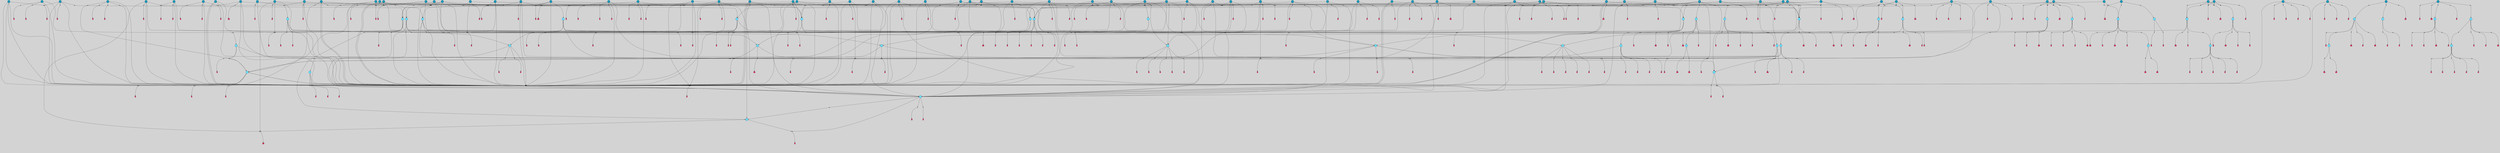 // File exported with GEGELATI v1.3.1
// On the 2024-04-08 17:42:32
// With the File::TPGGraphDotExporter
digraph{
	graph[pad = "0.212, 0.055" bgcolor = lightgray]
	node[shape=circle style = filled label = ""]
		T4 [fillcolor="#66ddff"]
		T7 [fillcolor="#66ddff"]
		T9 [fillcolor="#66ddff"]
		T11 [fillcolor="#66ddff"]
		T24 [fillcolor="#66ddff"]
		T27 [fillcolor="#66ddff"]
		T54 [fillcolor="#66ddff"]
		T95 [fillcolor="#66ddff"]
		T96 [fillcolor="#66ddff"]
		T111 [fillcolor="#66ddff"]
		T129 [fillcolor="#66ddff"]
		T159 [fillcolor="#66ddff"]
		T195 [fillcolor="#66ddff"]
		T212 [fillcolor="#66ddff"]
		T242 [fillcolor="#66ddff"]
		T318 [fillcolor="#1199bb"]
		T323 [fillcolor="#66ddff"]
		T324 [fillcolor="#66ddff"]
		T325 [fillcolor="#66ddff"]
		T326 [fillcolor="#1199bb"]
		T327 [fillcolor="#66ddff"]
		T328 [fillcolor="#66ddff"]
		T329 [fillcolor="#66ddff"]
		T330 [fillcolor="#1199bb"]
		T404 [fillcolor="#66ddff"]
		T410 [fillcolor="#66ddff"]
		T421 [fillcolor="#1199bb"]
		T434 [fillcolor="#66ddff"]
		T469 [fillcolor="#66ddff"]
		T488 [fillcolor="#66ddff"]
		T505 [fillcolor="#66ddff"]
		T534 [fillcolor="#1199bb"]
		T552 [fillcolor="#66ddff"]
		T589 [fillcolor="#1199bb"]
		T601 [fillcolor="#1199bb"]
		T605 [fillcolor="#66ddff"]
		T650 [fillcolor="#1199bb"]
		T651 [fillcolor="#66ddff"]
		T652 [fillcolor="#66ddff"]
		T653 [fillcolor="#66ddff"]
		T655 [fillcolor="#1199bb"]
		T656 [fillcolor="#1199bb"]
		T658 [fillcolor="#1199bb"]
		T661 [fillcolor="#1199bb"]
		T662 [fillcolor="#1199bb"]
		T664 [fillcolor="#1199bb"]
		T665 [fillcolor="#1199bb"]
		T666 [fillcolor="#1199bb"]
		T672 [fillcolor="#1199bb"]
		T693 [fillcolor="#1199bb"]
		T697 [fillcolor="#1199bb"]
		T701 [fillcolor="#66ddff"]
		T703 [fillcolor="#1199bb"]
		T709 [fillcolor="#1199bb"]
		T713 [fillcolor="#66ddff"]
		T721 [fillcolor="#1199bb"]
		T722 [fillcolor="#1199bb"]
		T724 [fillcolor="#1199bb"]
		T725 [fillcolor="#66ddff"]
		T726 [fillcolor="#66ddff"]
		T727 [fillcolor="#66ddff"]
		T728 [fillcolor="#1199bb"]
		T729 [fillcolor="#66ddff"]
		T730 [fillcolor="#66ddff"]
		T731 [fillcolor="#66ddff"]
		T732 [fillcolor="#1199bb"]
		T733 [fillcolor="#1199bb"]
		T735 [fillcolor="#1199bb"]
		T737 [fillcolor="#1199bb"]
		T738 [fillcolor="#1199bb"]
		T739 [fillcolor="#1199bb"]
		T741 [fillcolor="#1199bb"]
		T742 [fillcolor="#1199bb"]
		T743 [fillcolor="#1199bb"]
		T744 [fillcolor="#1199bb"]
		T745 [fillcolor="#1199bb"]
		T754 [fillcolor="#1199bb"]
		T766 [fillcolor="#1199bb"]
		T785 [fillcolor="#1199bb"]
		T787 [fillcolor="#1199bb"]
		T788 [fillcolor="#1199bb"]
		T789 [fillcolor="#1199bb"]
		T790 [fillcolor="#66ddff"]
		T791 [fillcolor="#66ddff"]
		T792 [fillcolor="#66ddff"]
		T793 [fillcolor="#1199bb"]
		T794 [fillcolor="#66ddff"]
		T795 [fillcolor="#66ddff"]
		T796 [fillcolor="#66ddff"]
		T797 [fillcolor="#1199bb"]
		T798 [fillcolor="#1199bb"]
		T799 [fillcolor="#1199bb"]
		T801 [fillcolor="#1199bb"]
		T802 [fillcolor="#1199bb"]
		T803 [fillcolor="#1199bb"]
		T804 [fillcolor="#1199bb"]
		T322 [fillcolor="#1199bb"]
		T805 [fillcolor="#1199bb"]
		T806 [fillcolor="#1199bb"]
		T807 [fillcolor="#1199bb"]
		T808 [fillcolor="#1199bb"]
		T809 [fillcolor="#1199bb"]
		T811 [fillcolor="#1199bb"]
		T812 [fillcolor="#1199bb"]
		T813 [fillcolor="#1199bb"]
		T814 [fillcolor="#1199bb"]
		T815 [fillcolor="#1199bb"]
		T816 [fillcolor="#1199bb"]
		T817 [fillcolor="#1199bb"]
		T819 [fillcolor="#1199bb"]
		T820 [fillcolor="#1199bb"]
		T823 [fillcolor="#1199bb"]
		T824 [fillcolor="#1199bb"]
		T826 [fillcolor="#1199bb"]
		T827 [fillcolor="#1199bb"]
		T829 [fillcolor="#1199bb"]
		T831 [fillcolor="#1199bb"]
		T833 [fillcolor="#1199bb"]
		T834 [fillcolor="#1199bb"]
		T836 [fillcolor="#1199bb"]
		T837 [fillcolor="#1199bb"]
		T839 [fillcolor="#1199bb"]
		T840 [fillcolor="#1199bb"]
		T841 [fillcolor="#1199bb"]
		T842 [fillcolor="#1199bb"]
		T843 [fillcolor="#1199bb"]
		T844 [fillcolor="#1199bb"]
		P11290 [fillcolor="#cccccc" shape=point] //7|
		I11290 [shape=box style=invis label="0|2&2|4#2|6&#92;n5|3&0|6#0|1&#92;n4|7&2|6#0|5&#92;n7|6&0|7#0|5&#92;n10|7&2|2#1|1&#92;n"]
		P11290 -> I11290[style=invis]
		A8183 [fillcolor="#ff3366" shape=box margin=0.03 width=0 height=0 label="4"]
		T4 -> P11290 -> A8183
		P11291 [fillcolor="#cccccc" shape=point] //0|
		I11291 [shape=box style=invis label="2|5&0|1#0|6&#92;n6|1&2|2#2|7&#92;n8|0&0|3#1|4&#92;n4|3&2|5#2|4&#92;n8|1&2|4#0|0&#92;n6|6&0|1#2|6&#92;n11|7&2|4#2|5&#92;n6|2&2|4#0|2&#92;n8|5&2|4#2|4&#92;n2|1&2|1#2|2&#92;n2|7&2|5#2|6&#92;n9|7&0|5#0|4&#92;n1|2&0|5#2|6&#92;n4|2&2|3#2|7&#92;n3|3&2|1#0|2&#92;n"]
		P11291 -> I11291[style=invis]
		A8184 [fillcolor="#ff3366" shape=box margin=0.03 width=0 height=0 label="5"]
		T4 -> P11291 -> A8184
		P11292 [fillcolor="#cccccc" shape=point] //-3|
		I11292 [shape=box style=invis label="1|6&2|7#0|7&#92;n10|2&0|7#1|3&#92;n9|6&2|7#2|2&#92;n5|3&0|7#0|7&#92;n1|6&2|3#0|0&#92;n2|3&2|3#2|2&#92;n5|1&2|6#0|6&#92;n"]
		P11292 -> I11292[style=invis]
		A8185 [fillcolor="#ff3366" shape=box margin=0.03 width=0 height=0 label="7"]
		T7 -> P11292 -> A8185
		P11293 [fillcolor="#cccccc" shape=point] //5|
		I11293 [shape=box style=invis label="0|5&2|3#0|1&#92;n0|6&2|1#2|4&#92;n6|2&2|6#0|7&#92;n7|4&0|3#0|1&#92;n5|4&0|7#1|6&#92;n9|1&0|5#2|2&#92;n6|3&2|3#1|7&#92;n11|7&2|4#1|6&#92;n2|5&0|1#0|0&#92;n4|7&0|0#0|2&#92;n6|2&0|6#0|0&#92;n2|1&2|6#2|4&#92;n10|0&2|0#1|0&#92;n6|6&2|4#0|6&#92;n"]
		P11293 -> I11293[style=invis]
		A8186 [fillcolor="#ff3366" shape=box margin=0.03 width=0 height=0 label="8"]
		T7 -> P11293 -> A8186
		P11294 [fillcolor="#cccccc" shape=point] //-6|
		I11294 [shape=box style=invis label="11|1&0|7#2|0&#92;n10|4&0|1#1|0&#92;n4|3&2|4#2|1&#92;n0|5&2|0#0|0&#92;n6|1&0|0#0|3&#92;n8|2&2|0#0|4&#92;n11|4&2|0#1|6&#92;n7|0&2|6#2|3&#92;n5|3&2|6#2|0&#92;n2|0&2|0#0|4&#92;n"]
		P11294 -> I11294[style=invis]
		A8187 [fillcolor="#ff3366" shape=box margin=0.03 width=0 height=0 label="9"]
		T9 -> P11294 -> A8187
		P11295 [fillcolor="#cccccc" shape=point] //2|
		I11295 [shape=box style=invis label="6|3&2|7#1|4&#92;n8|6&0|0#2|5&#92;n2|1&0|2#0|3&#92;n8|7&0|6#0|4&#92;n2|1&2|0#0|1&#92;n0|0&2|2#2|3&#92;n6|6&0|7#2|1&#92;n6|1&0|7#2|6&#92;n5|4&2|7#0|4&#92;n0|3&0|4#2|0&#92;n11|0&2|0#2|5&#92;n4|5&2|5#2|4&#92;n5|7&0|6#0|4&#92;n9|7&2|5#0|3&#92;n5|4&2|1#0|3&#92;n5|3&0|1#1|7&#92;n0|4&0|3#2|5&#92;n"]
		P11295 -> I11295[style=invis]
		A8188 [fillcolor="#ff3366" shape=box margin=0.03 width=0 height=0 label="10"]
		T9 -> P11295 -> A8188
		P11296 [fillcolor="#cccccc" shape=point] //6|
		I11296 [shape=box style=invis label="3|0&2|7#2|2&#92;n3|2&0|4#2|5&#92;n5|1&0|2#1|0&#92;n8|7&0|1#2|0&#92;n8|5&0|3#0|6&#92;n0|2&0|2#2|3&#92;n1|5&2|5#0|5&#92;n5|6&0|6#0|7&#92;n6|7&0|0#2|6&#92;n1|2&2|3#0|0&#92;n7|7&2|3#0|4&#92;n0|7&2|7#0|6&#92;n1|0&2|2#2|7&#92;n4|4&0|1#0|0&#92;n"]
		P11296 -> I11296[style=invis]
		A8189 [fillcolor="#ff3366" shape=box margin=0.03 width=0 height=0 label="11"]
		T11 -> P11296 -> A8189
		P11297 [fillcolor="#cccccc" shape=point] //-4|
		I11297 [shape=box style=invis label="4|1&0|4#2|6&#92;n1|2&2|2#2|0&#92;n1|2&2|0#0|6&#92;n8|4&2|3#2|5&#92;n5|5&2|1#1|0&#92;n"]
		P11297 -> I11297[style=invis]
		A8190 [fillcolor="#ff3366" shape=box margin=0.03 width=0 height=0 label="12"]
		T11 -> P11297 -> A8190
		P11298 [fillcolor="#cccccc" shape=point] //-3|
		I11298 [shape=box style=invis label="8|1&2|3#0|5&#92;n0|6&0|5#0|5&#92;n3|7&2|1#0|6&#92;n3|5&0|1#0|0&#92;n9|5&2|0#0|4&#92;n3|5&0|2#0|3&#92;n10|6&2|4#1|0&#92;n9|4&2|7#2|6&#92;n1|7&2|5#2|2&#92;n"]
		P11298 -> I11298[style=invis]
		A8191 [fillcolor="#ff3366" shape=box margin=0.03 width=0 height=0 label="5"]
		T4 -> P11298 -> A8191
		P11299 [fillcolor="#cccccc" shape=point] //1|
		I11299 [shape=box style=invis label="5|1&0|6#2|7&#92;n2|4&0|4#2|2&#92;n0|6&0|5#0|4&#92;n10|6&2|5#1|6&#92;n9|3&0|1#1|7&#92;n10|3&2|2#1|0&#92;n5|0&0|0#2|1&#92;n11|3&2|3#1|5&#92;n10|3&0|1#1|0&#92;n2|4&0|1#0|1&#92;n0|2&0|3#2|4&#92;n9|2&2|1#2|5&#92;n11|7&2|6#2|6&#92;n"]
		P11299 -> I11299[style=invis]
		T24 -> P11299 -> T7
		P11300 [fillcolor="#cccccc" shape=point] //5|
		I11300 [shape=box style=invis label="3|0&2|0#0|1&#92;n3|0&0|7#0|1&#92;n5|3&0|2#2|6&#92;n4|4&2|4#2|6&#92;n11|2&0|7#1|6&#92;n2|7&2|2#2|5&#92;n9|3&2|6#2|7&#92;n7|7&0|0#0|4&#92;n6|1&2|4#2|3&#92;n5|4&2|0#1|6&#92;n1|3&0|7#0|4&#92;n"]
		P11300 -> I11300[style=invis]
		A8192 [fillcolor="#ff3366" shape=box margin=0.03 width=0 height=0 label="7"]
		T24 -> P11300 -> A8192
		P11301 [fillcolor="#cccccc" shape=point] //-2|
		I11301 [shape=box style=invis label="4|1&0|4#0|3&#92;n4|2&0|5#2|0&#92;n5|5&2|6#0|5&#92;n1|4&0|1#0|2&#92;n6|3&2|7#1|5&#92;n0|4&2|0#0|3&#92;n8|5&2|5#1|2&#92;n10|7&2|7#1|1&#92;n3|4&0|0#2|1&#92;n3|6&2|5#2|5&#92;n8|3&0|1#0|7&#92;n10|0&2|7#1|3&#92;n4|1&2|4#0|1&#92;n9|3&2|0#0|4&#92;n3|6&2|0#0|4&#92;n1|2&0|6#2|1&#92;n4|0&2|1#2|2&#92;n"]
		P11301 -> I11301[style=invis]
		A8193 [fillcolor="#ff3366" shape=box margin=0.03 width=0 height=0 label="14"]
		T24 -> P11301 -> A8193
		P11302 [fillcolor="#cccccc" shape=point] //2|
		I11302 [shape=box style=invis label="9|1&2|3#0|1&#92;n5|2&2|0#2|4&#92;n3|6&2|5#2|7&#92;n7|0&2|5#0|4&#92;n1|2&0|3#0|5&#92;n7|3&2|7#0|0&#92;n"]
		P11302 -> I11302[style=invis]
		A8194 [fillcolor="#ff3366" shape=box margin=0.03 width=0 height=0 label="2"]
		T27 -> P11302 -> A8194
		P11303 [fillcolor="#cccccc" shape=point] //-6|
		I11303 [shape=box style=invis label="7|5&0|4#0|4&#92;n11|0&2|5#2|1&#92;n"]
		P11303 -> I11303[style=invis]
		A8195 [fillcolor="#ff3366" shape=box margin=0.03 width=0 height=0 label="3"]
		T27 -> P11303 -> A8195
		P11304 [fillcolor="#cccccc" shape=point] //3|
		I11304 [shape=box style=invis label="7|6&2|4#0|2&#92;n10|3&2|7#1|4&#92;n11|6&0|4#0|1&#92;n7|1&0|0#2|6&#92;n7|6&0|3#2|6&#92;n4|0&2|6#0|1&#92;n4|4&2|5#0|2&#92;n4|6&0|4#2|7&#92;n10|0&2|3#1|5&#92;n2|6&0|5#0|2&#92;n1|0&2|3#0|7&#92;n1|6&2|0#0|5&#92;n6|2&0|1#0|7&#92;n9|2&0|3#2|7&#92;n5|3&0|6#0|6&#92;n1|7&2|5#2|3&#92;n8|1&2|7#0|6&#92;n1|0&2|5#2|1&#92;n7|1&2|2#2|5&#92;n7|4&2|6#0|3&#92;n"]
		P11304 -> I11304[style=invis]
		A8196 [fillcolor="#ff3366" shape=box margin=0.03 width=0 height=0 label="4"]
		T27 -> P11304 -> A8196
		T27 -> P11291
		P11305 [fillcolor="#cccccc" shape=point] //0|
		I11305 [shape=box style=invis label="4|0&0|3#2|7&#92;n10|2&0|3#1|7&#92;n3|5&0|2#0|3&#92;n4|5&0|0#2|1&#92;n10|7&2|0#1|2&#92;n5|3&2|3#1|6&#92;n9|5&2|0#0|4&#92;n5|4&2|7#0|2&#92;n10|3&2|7#1|4&#92;n7|2&0|1#2|6&#92;n8|6&0|5#0|5&#92;n8|7&2|3#0|5&#92;n2|6&2|4#0|0&#92;n"]
		P11305 -> I11305[style=invis]
		A8197 [fillcolor="#ff3366" shape=box margin=0.03 width=0 height=0 label="5"]
		T27 -> P11305 -> A8197
		P11306 [fillcolor="#cccccc" shape=point] //8|
		I11306 [shape=box style=invis label="9|0&0|1#2|0&#92;n10|1&2|5#1|4&#92;n8|2&2|6#0|4&#92;n2|4&2|5#2|3&#92;n4|2&2|2#0|2&#92;n7|5&0|2#0|0&#92;n8|2&2|1#1|3&#92;n8|7&0|7#2|1&#92;n1|1&0|0#0|7&#92;n5|6&2|5#1|0&#92;n6|6&2|5#0|0&#92;n11|4&0|3#2|6&#92;n4|2&2|4#0|7&#92;n5|6&0|1#2|0&#92;n11|3&0|2#0|7&#92;n"]
		P11306 -> I11306[style=invis]
		A8198 [fillcolor="#ff3366" shape=box margin=0.03 width=0 height=0 label="6"]
		T54 -> P11306 -> A8198
		T54 -> P11300
		P11307 [fillcolor="#cccccc" shape=point] //-10|
		I11307 [shape=box style=invis label="3|6&0|0#0|4&#92;n4|1&2|4#0|1&#92;n5|1&0|1#0|4&#92;n5|5&2|6#0|5&#92;n6|5&0|6#0|3&#92;n11|1&2|0#0|1&#92;n0|7&2|0#0|3&#92;n1|2&0|6#0|1&#92;n8|0&0|4#2|0&#92;n0|4&0|7#2|7&#92;n7|0&2|7#1|3&#92;n3|1&0|5#2|5&#92;n5|1&0|4#0|3&#92;n2|2&0|2#0|0&#92;n8|3&0|1#0|7&#92;n3|0&0|3#0|5&#92;n7|2&0|5#2|0&#92;n6|3&2|7#1|5&#92;n4|7&2|7#2|1&#92;n"]
		P11307 -> I11307[style=invis]
		A8199 [fillcolor="#ff3366" shape=box margin=0.03 width=0 height=0 label="14"]
		T54 -> P11307 -> A8199
		T54 -> P11293
		P11308 [fillcolor="#cccccc" shape=point] //4|
		I11308 [shape=box style=invis label="4|3&0|6#0|3&#92;n5|7&2|3#2|2&#92;n5|6&0|7#1|2&#92;n1|4&2|6#0|3&#92;n8|4&2|1#2|5&#92;n9|5&2|4#1|4&#92;n2|4&0|5#0|7&#92;n10|0&0|6#1|3&#92;n3|0&0|6#0|2&#92;n2|7&2|7#2|6&#92;n5|2&0|5#1|5&#92;n10|4&2|5#1|7&#92;n4|0&0|4#2|4&#92;n11|1&0|4#2|6&#92;n10|6&2|0#1|4&#92;n9|7&0|3#1|4&#92;n4|5&2|7#0|6&#92;n11|5&2|6#2|3&#92;n0|3&0|5#0|1&#92;n"]
		P11308 -> I11308[style=invis]
		A8200 [fillcolor="#ff3366" shape=box margin=0.03 width=0 height=0 label="13"]
		T95 -> P11308 -> A8200
		P11309 [fillcolor="#cccccc" shape=point] //8|
		I11309 [shape=box style=invis label="9|7&0|5#2|5&#92;n3|3&2|3#0|2&#92;n9|5&2|2#1|0&#92;n2|3&0|6#0|3&#92;n4|4&2|5#2|7&#92;n11|3&2|0#1|5&#92;n6|6&2|1#2|2&#92;n4|6&0|1#2|2&#92;n2|5&2|7#2|2&#92;n7|7&2|2#2|3&#92;n6|5&0|3#2|6&#92;n6|7&0|6#0|2&#92;n"]
		P11309 -> I11309[style=invis]
		A8201 [fillcolor="#ff3366" shape=box margin=0.03 width=0 height=0 label="14"]
		T95 -> P11309 -> A8201
		P11310 [fillcolor="#cccccc" shape=point] //2|
		I11310 [shape=box style=invis label="4|1&0|4#2|6&#92;n5|5&2|1#1|0&#92;n1|0&2|0#0|6&#92;n8|4&2|3#2|5&#92;n"]
		P11310 -> I11310[style=invis]
		T95 -> P11310 -> T11
		P11311 [fillcolor="#cccccc" shape=point] //-9|
		I11311 [shape=box style=invis label="2|0&2|0#2|1&#92;n4|4&2|4#2|6&#92;n9|1&0|3#1|7&#92;n5|3&0|2#2|6&#92;n2|7&2|2#2|5&#92;n5|4&2|0#1|6&#92;n3|0&0|7#0|1&#92;n1|3&0|7#0|4&#92;n11|6&2|2#0|7&#92;n7|7&0|0#0|4&#92;n11|0&0|7#1|6&#92;n9|3&2|6#2|7&#92;n"]
		P11311 -> I11311[style=invis]
		A8202 [fillcolor="#ff3366" shape=box margin=0.03 width=0 height=0 label="7"]
		T95 -> P11311 -> A8202
		P11312 [fillcolor="#cccccc" shape=point] //-8|
		I11312 [shape=box style=invis label="7|5&0|4#2|4&#92;n"]
		P11312 -> I11312[style=invis]
		A8203 [fillcolor="#ff3366" shape=box margin=0.03 width=0 height=0 label="3"]
		T95 -> P11312 -> A8203
		P11313 [fillcolor="#cccccc" shape=point] //6|
		I11313 [shape=box style=invis label="0|5&2|3#0|1&#92;n0|6&2|1#2|4&#92;n9|1&0|5#2|2&#92;n7|4&0|3#0|1&#92;n5|4&0|7#1|6&#92;n2|5&0|1#0|0&#92;n6|3&2|3#1|7&#92;n11|7&2|4#1|6&#92;n6|2&2|6#0|1&#92;n4|7&0|0#0|2&#92;n6|2&0|6#0|0&#92;n9|1&2|6#2|4&#92;n10|0&2|0#1|0&#92;n6|6&2|4#0|6&#92;n"]
		P11313 -> I11313[style=invis]
		A8204 [fillcolor="#ff3366" shape=box margin=0.03 width=0 height=0 label="8"]
		T96 -> P11313 -> A8204
		P11314 [fillcolor="#cccccc" shape=point] //5|
		I11314 [shape=box style=invis label="10|4&0|1#1|0&#92;n4|3&2|4#2|1&#92;n2|0&2|0#0|4&#92;n6|1&0|0#0|3&#92;n8|2&2|0#0|4&#92;n0|0&0|0#0|0&#92;n11|4&2|0#1|6&#92;n7|0&2|6#2|3&#92;n5|3&2|6#2|0&#92;n0|0&2|0#0|0&#92;n"]
		P11314 -> I11314[style=invis]
		A8205 [fillcolor="#ff3366" shape=box margin=0.03 width=0 height=0 label="9"]
		T96 -> P11314 -> A8205
		P11315 [fillcolor="#cccccc" shape=point] //6|
		I11315 [shape=box style=invis label="6|1&2|6#1|7&#92;n10|7&2|0#1|5&#92;n9|4&0|1#2|2&#92;n8|6&0|0#1|0&#92;n"]
		P11315 -> I11315[style=invis]
		A8206 [fillcolor="#ff3366" shape=box margin=0.03 width=0 height=0 label="3"]
		T96 -> P11315 -> A8206
		P11316 [fillcolor="#cccccc" shape=point] //1|
		I11316 [shape=box style=invis label="5|4&0|7#1|6&#92;n0|6&2|1#2|4&#92;n7|4&0|3#0|1&#92;n0|5&2|3#0|1&#92;n9|1&0|5#2|2&#92;n6|3&2|3#1|7&#92;n11|7&2|4#1|6&#92;n2|5&0|1#0|0&#92;n7|5&2|3#1|1&#92;n4|7&0|0#0|2&#92;n6|2&0|6#0|0&#92;n2|1&2|6#2|4&#92;n10|0&2|7#1|0&#92;n6|6&2|4#0|6&#92;n"]
		P11316 -> I11316[style=invis]
		A8207 [fillcolor="#ff3366" shape=box margin=0.03 width=0 height=0 label="8"]
		T96 -> P11316 -> A8207
		T96 -> P11298
		P11317 [fillcolor="#cccccc" shape=point] //-5|
		I11317 [shape=box style=invis label="0|0&2|3#0|2&#92;n10|5&0|6#1|3&#92;n7|3&0|6#2|3&#92;n3|4&0|6#0|6&#92;n10|5&0|2#1|1&#92;n5|0&0|1#0|3&#92;n6|6&2|5#1|5&#92;n7|4&0|2#1|7&#92;n5|7&0|1#2|5&#92;n1|5&0|0#0|3&#92;n7|5&2|1#2|6&#92;n9|0&0|2#0|0&#92;n4|0&2|4#0|0&#92;n4|6&0|0#2|3&#92;n3|1&0|6#2|5&#92;n7|7&2|1#2|3&#92;n9|4&2|2#0|6&#92;n"]
		P11317 -> I11317[style=invis]
		T111 -> P11317 -> T9
		P11318 [fillcolor="#cccccc" shape=point] //7|
		I11318 [shape=box style=invis label="7|4&2|1#2|0&#92;n4|1&2|4#2|3&#92;n5|0&2|0#2|2&#92;n6|1&2|4#2|6&#92;n"]
		P11318 -> I11318[style=invis]
		A8208 [fillcolor="#ff3366" shape=box margin=0.03 width=0 height=0 label="9"]
		T111 -> P11318 -> A8208
		P11319 [fillcolor="#cccccc" shape=point] //2|
		I11319 [shape=box style=invis label="3|0&2|0#0|1&#92;n11|2&0|7#1|6&#92;n8|7&2|4#0|5&#92;n5|3&0|2#2|6&#92;n4|4&2|4#2|6&#92;n3|0&0|7#0|1&#92;n2|7&2|2#2|5&#92;n9|3&2|6#2|7&#92;n7|7&0|0#0|4&#92;n6|1&2|4#1|3&#92;n5|4&2|0#1|6&#92;n1|3&0|7#0|4&#92;n"]
		P11319 -> I11319[style=invis]
		A8209 [fillcolor="#ff3366" shape=box margin=0.03 width=0 height=0 label="7"]
		T111 -> P11319 -> A8209
		T111 -> P11294
		T129 -> P11306
		T129 -> P11300
		P11320 [fillcolor="#cccccc" shape=point] //10|
		I11320 [shape=box style=invis label="4|5&2|7#2|1&#92;n1|7&2|3#0|6&#92;n3|5&2|2#0|3&#92;n10|3&0|7#1|4&#92;n7|1&0|4#2|6&#92;n10|2&0|3#1|7&#92;n9|5&2|0#0|4&#92;n4|0&0|3#2|7&#92;n11|4&2|6#1|2&#92;n5|4&2|7#0|2&#92;n2|6&2|4#0|0&#92;n6|5&0|7#2|1&#92;n5|3&2|3#1|6&#92;n10|7&2|0#1|2&#92;n"]
		P11320 -> I11320[style=invis]
		A8210 [fillcolor="#ff3366" shape=box margin=0.03 width=0 height=0 label="5"]
		T129 -> P11320 -> A8210
		P11321 [fillcolor="#cccccc" shape=point] //5|
		I11321 [shape=box style=invis label="9|4&2|3#1|3&#92;n0|4&2|4#0|5&#92;n6|1&2|6#2|5&#92;n4|0&0|5#2|0&#92;n"]
		P11321 -> I11321[style=invis]
		A8211 [fillcolor="#ff3366" shape=box margin=0.03 width=0 height=0 label="7"]
		T129 -> P11321 -> A8211
		P11322 [fillcolor="#cccccc" shape=point] //6|
		I11322 [shape=box style=invis label="9|4&2|7#0|6&#92;n8|4&0|1#1|0&#92;n1|3&0|0#2|1&#92;n2|4&0|6#2|2&#92;n5|1&2|5#0|7&#92;n3|0&0|3#2|6&#92;n2|2&2|6#0|2&#92;n8|4&0|4#2|2&#92;n5|1&2|4#0|3&#92;n9|4&0|6#0|6&#92;n5|0&2|2#1|5&#92;n11|7&0|0#1|1&#92;n0|4&0|3#0|3&#92;n7|7&2|4#2|5&#92;n1|5&0|1#2|1&#92;n"]
		P11322 -> I11322[style=invis]
		A8212 [fillcolor="#ff3366" shape=box margin=0.03 width=0 height=0 label="1"]
		T129 -> P11322 -> A8212
		P11323 [fillcolor="#cccccc" shape=point] //7|
		I11323 [shape=box style=invis label="7|0&2|1#2|0&#92;n9|7&2|1#1|7&#92;n8|2&0|1#1|0&#92;n6|6&0|2#1|1&#92;n2|2&0|5#0|0&#92;n5|7&0|0#2|1&#92;n5|1&2|5#1|5&#92;n4|7&2|4#2|3&#92;n10|5&2|2#1|5&#92;n1|3&2|2#2|0&#92;n10|2&2|6#1|5&#92;n"]
		P11323 -> I11323[style=invis]
		A8213 [fillcolor="#ff3366" shape=box margin=0.03 width=0 height=0 label="1"]
		T159 -> P11323 -> A8213
		P11324 [fillcolor="#cccccc" shape=point] //7|
		I11324 [shape=box style=invis label="7|4&2|7#0|4&#92;n4|6&0|1#2|5&#92;n2|1&2|3#0|0&#92;n4|3&2|0#0|1&#92;n0|0&2|7#2|7&#92;n7|7&0|5#2|3&#92;n5|0&2|1#2|2&#92;n10|0&0|4#1|2&#92;n4|4&0|7#0|0&#92;n6|7&0|2#0|1&#92;n1|4&2|5#0|4&#92;n"]
		P11324 -> I11324[style=invis]
		A8214 [fillcolor="#ff3366" shape=box margin=0.03 width=0 height=0 label="0"]
		T159 -> P11324 -> A8214
		P11325 [fillcolor="#cccccc" shape=point] //5|
		I11325 [shape=box style=invis label="0|5&2|3#0|1&#92;n0|6&2|1#2|4&#92;n6|2&2|6#0|7&#92;n9|0&2|7#1|1&#92;n7|4&0|3#0|1&#92;n11|7&2|4#1|6&#92;n9|1&0|5#2|2&#92;n5|4&0|7#1|6&#92;n2|5&0|1#0|0&#92;n4|7&0|0#0|2&#92;n6|2&0|6#0|0&#92;n2|1&2|6#2|4&#92;n10|0&0|0#1|0&#92;n6|6&2|4#0|6&#92;n"]
		P11325 -> I11325[style=invis]
		T159 -> P11325 -> T129
		P11326 [fillcolor="#cccccc" shape=point] //5|
		I11326 [shape=box style=invis label="3|0&2|0#2|1&#92;n3|0&0|7#0|1&#92;n5|3&0|2#2|6&#92;n4|4&2|4#2|6&#92;n5|4&2|0#1|6&#92;n2|7&2|2#2|5&#92;n1|3&0|7#0|4&#92;n11|6&2|2#0|7&#92;n7|7&0|0#0|4&#92;n6|1&2|4#2|3&#92;n11|0&0|7#1|6&#92;n9|3&2|6#2|7&#92;n"]
		P11326 -> I11326[style=invis]
		A8215 [fillcolor="#ff3366" shape=box margin=0.03 width=0 height=0 label="7"]
		T195 -> P11326 -> A8215
		P11327 [fillcolor="#cccccc" shape=point] //4|
		I11327 [shape=box style=invis label="7|1&0|6#0|1&#92;n6|7&2|7#1|7&#92;n10|1&2|1#1|1&#92;n9|6&2|2#1|4&#92;n4|7&0|4#2|2&#92;n9|6&0|5#1|1&#92;n10|0&2|6#1|6&#92;n5|1&0|1#2|3&#92;n10|1&0|5#1|0&#92;n3|4&2|3#0|0&#92;n8|2&0|5#2|4&#92;n1|6&2|0#0|0&#92;n2|3&0|1#2|6&#92;n5|2&2|2#1|6&#92;n2|2&0|1#2|1&#92;n3|1&2|7#0|3&#92;n6|7&2|3#0|4&#92;n"]
		P11327 -> I11327[style=invis]
		A8216 [fillcolor="#ff3366" shape=box margin=0.03 width=0 height=0 label="10"]
		T195 -> P11327 -> A8216
		P11328 [fillcolor="#cccccc" shape=point] //-4|
		I11328 [shape=box style=invis label="0|4&0|0#2|7&#92;n8|5&2|4#2|4&#92;n4|3&2|5#2|4&#92;n11|7&2|2#2|5&#92;n6|5&2|2#2|7&#92;n3|2&0|7#0|7&#92;n3|3&2|1#0|3&#92;n2|6&0|3#2|5&#92;n0|1&2|6#2|2&#92;n8|2&0|0#1|6&#92;n0|7&0|5#0|4&#92;n9|5&0|3#2|7&#92;n2|7&2|5#2|6&#92;n9|0&2|0#0|1&#92;n1|2&2|4#0|2&#92;n"]
		P11328 -> I11328[style=invis]
		T195 -> P11328 -> T27
		T195 -> P11324
		P11329 [fillcolor="#cccccc" shape=point] //6|
		I11329 [shape=box style=invis label="9|4&2|7#0|6&#92;n8|4&0|1#1|0&#92;n1|3&0|0#2|1&#92;n2|4&0|6#2|2&#92;n5|1&2|5#0|7&#92;n3|0&0|3#2|6&#92;n2|2&2|6#0|2&#92;n8|4&0|4#2|2&#92;n5|1&2|4#0|3&#92;n9|4&0|6#0|6&#92;n5|0&2|2#1|5&#92;n11|7&0|0#1|1&#92;n0|4&0|3#0|3&#92;n7|7&2|4#2|5&#92;n1|5&0|1#2|1&#92;n"]
		P11329 -> I11329[style=invis]
		A8217 [fillcolor="#ff3366" shape=box margin=0.03 width=0 height=0 label="1"]
		T212 -> P11329 -> A8217
		P11330 [fillcolor="#cccccc" shape=point] //5|
		I11330 [shape=box style=invis label="9|4&2|3#1|3&#92;n0|4&2|4#0|5&#92;n6|1&2|6#2|5&#92;n4|0&0|5#2|0&#92;n"]
		P11330 -> I11330[style=invis]
		A8218 [fillcolor="#ff3366" shape=box margin=0.03 width=0 height=0 label="7"]
		T212 -> P11330 -> A8218
		P11331 [fillcolor="#cccccc" shape=point] //5|
		I11331 [shape=box style=invis label="3|0&2|0#0|1&#92;n3|0&0|7#0|1&#92;n5|3&0|2#2|6&#92;n4|4&2|4#2|6&#92;n11|2&0|7#1|6&#92;n2|7&2|2#2|5&#92;n9|3&2|6#2|7&#92;n7|7&0|0#0|4&#92;n6|1&2|4#2|3&#92;n5|4&2|0#1|6&#92;n1|3&0|7#0|4&#92;n"]
		P11331 -> I11331[style=invis]
		A8219 [fillcolor="#ff3366" shape=box margin=0.03 width=0 height=0 label="7"]
		T212 -> P11331 -> A8219
		P11332 [fillcolor="#cccccc" shape=point] //8|
		I11332 [shape=box style=invis label="9|0&0|1#2|0&#92;n10|1&2|5#1|4&#92;n8|2&2|6#0|4&#92;n2|4&2|5#2|3&#92;n4|2&2|2#0|2&#92;n7|5&0|2#0|0&#92;n8|2&2|1#1|3&#92;n8|7&0|7#2|1&#92;n1|1&0|0#0|7&#92;n5|6&2|5#1|0&#92;n6|6&2|5#0|0&#92;n11|4&0|3#2|6&#92;n4|2&2|4#0|7&#92;n5|6&0|1#2|0&#92;n11|3&0|2#0|7&#92;n"]
		P11332 -> I11332[style=invis]
		A8220 [fillcolor="#ff3366" shape=box margin=0.03 width=0 height=0 label="6"]
		T212 -> P11332 -> A8220
		P11333 [fillcolor="#cccccc" shape=point] //10|
		I11333 [shape=box style=invis label="4|5&2|7#2|1&#92;n1|7&2|3#0|6&#92;n3|5&2|2#0|3&#92;n10|3&0|7#1|4&#92;n7|1&0|4#2|6&#92;n10|2&0|3#1|7&#92;n9|5&2|0#0|4&#92;n4|0&0|3#2|7&#92;n11|4&2|6#1|2&#92;n5|4&2|7#0|2&#92;n2|6&2|4#0|0&#92;n6|5&0|7#2|1&#92;n5|3&2|3#1|6&#92;n10|7&2|0#1|2&#92;n"]
		P11333 -> I11333[style=invis]
		A8221 [fillcolor="#ff3366" shape=box margin=0.03 width=0 height=0 label="5"]
		T212 -> P11333 -> A8221
		P11334 [fillcolor="#cccccc" shape=point] //5|
		I11334 [shape=box style=invis label="1|6&2|7#0|7&#92;n9|2&2|7#2|2&#92;n10|2&0|7#1|3&#92;n5|3&0|7#0|7&#92;n7|0&2|7#2|2&#92;n1|6&2|3#0|0&#92;n2|3&2|3#2|2&#92;n"]
		P11334 -> I11334[style=invis]
		A8222 [fillcolor="#ff3366" shape=box margin=0.03 width=0 height=0 label="7"]
		T242 -> P11334 -> A8222
		P11335 [fillcolor="#cccccc" shape=point] //-8|
		I11335 [shape=box style=invis label="7|5&0|2#2|1&#92;n1|0&2|6#0|0&#92;n7|1&2|6#1|1&#92;n8|7&0|3#1|6&#92;n3|7&2|3#2|4&#92;n"]
		P11335 -> I11335[style=invis]
		A8223 [fillcolor="#ff3366" shape=box margin=0.03 width=0 height=0 label="2"]
		T242 -> P11335 -> A8223
		P11336 [fillcolor="#cccccc" shape=point] //-3|
		I11336 [shape=box style=invis label="1|1&2|1#0|1&#92;n1|4&0|0#2|4&#92;n11|0&2|3#0|2&#92;n11|6&0|4#0|1&#92;n5|2&0|6#1|5&#92;n3|7&2|6#2|7&#92;n7|7&0|1#2|1&#92;n9|5&2|2#2|0&#92;n6|5&2|6#1|4&#92;n0|7&0|5#2|4&#92;n8|1&0|0#2|3&#92;n0|5&0|3#0|5&#92;n2|0&2|4#0|5&#92;n7|5&2|7#1|3&#92;n8|3&0|0#1|2&#92;n"]
		P11336 -> I11336[style=invis]
		A8224 [fillcolor="#ff3366" shape=box margin=0.03 width=0 height=0 label="1"]
		T242 -> P11336 -> A8224
		P11337 [fillcolor="#cccccc" shape=point] //5|
		I11337 [shape=box style=invis label="11|7&2|0#1|7&#92;n1|5&2|4#2|4&#92;n4|3&0|1#0|5&#92;n1|6&0|0#0|4&#92;n8|6&2|4#0|0&#92;n4|0&2|0#0|5&#92;n10|4&2|0#1|0&#92;n4|4&0|5#0|1&#92;n0|7&2|1#0|5&#92;n0|6&2|3#2|0&#92;n9|6&2|5#1|3&#92;n"]
		P11337 -> I11337[style=invis]
		T318 -> P11337 -> T195
		P11338 [fillcolor="#cccccc" shape=point] //-9|
		I11338 [shape=box style=invis label="4|7&2|6#0|5&#92;n11|3&0|2#2|6&#92;n10|2&2|4#1|6&#92;n3|0&2|6#2|7&#92;n4|3&0|5#0|7&#92;n2|3&0|7#0|7&#92;n10|6&0|7#1|5&#92;n10|1&2|2#1|1&#92;n1|7&0|3#2|6&#92;n"]
		P11338 -> I11338[style=invis]
		A8225 [fillcolor="#ff3366" shape=box margin=0.03 width=0 height=0 label="4"]
		T318 -> P11338 -> A8225
		P11339 [fillcolor="#cccccc" shape=point] //7|
		I11339 [shape=box style=invis label="7|2&0|4#1|3&#92;n7|7&0|0#0|4&#92;n4|4&2|4#2|6&#92;n2|3&2|2#2|5&#92;n8|0&0|2#2|1&#92;n9|3&2|6#2|7&#92;n6|4&2|4#2|3&#92;n3|3&2|0#0|1&#92;n6|4&2|0#1|6&#92;n5|3&0|7#0|4&#92;n"]
		P11339 -> I11339[style=invis]
		A8226 [fillcolor="#ff3366" shape=box margin=0.03 width=0 height=0 label="7"]
		T318 -> P11339 -> A8226
		P11340 [fillcolor="#cccccc" shape=point] //-6|
		I11340 [shape=box style=invis label="9|0&2|0#0|1&#92;n3|2&0|2#0|3&#92;n5|4&0|5#1|7&#92;n2|1&0|4#0|3&#92;n9|2&2|0#2|4&#92;n7|6&0|4#0|2&#92;n2|3&0|6#2|6&#92;n1|2&0|3#2|0&#92;n"]
		P11340 -> I11340[style=invis]
		T318 -> P11340 -> T54
		P11341 [fillcolor="#cccccc" shape=point] //-2|
		I11341 [shape=box style=invis label="1|3&0|2#0|7&#92;n6|1&0|7#0|0&#92;n6|1&2|4#1|7&#92;n3|0&2|3#0|3&#92;n0|2&0|7#2|6&#92;n"]
		P11341 -> I11341[style=invis]
		T318 -> P11341 -> T195
		P11342 [fillcolor="#cccccc" shape=point] //-9|
		I11342 [shape=box style=invis label="2|0&2|0#2|1&#92;n4|4&2|4#2|6&#92;n9|1&0|3#1|7&#92;n5|3&0|2#2|6&#92;n2|7&2|2#2|5&#92;n5|4&2|0#1|6&#92;n3|0&0|7#0|1&#92;n1|3&0|7#0|4&#92;n11|6&2|2#0|7&#92;n7|7&0|0#0|4&#92;n11|0&0|7#1|6&#92;n9|3&2|6#2|7&#92;n"]
		P11342 -> I11342[style=invis]
		A8227 [fillcolor="#ff3366" shape=box margin=0.03 width=0 height=0 label="7"]
		T323 -> P11342 -> A8227
		P11343 [fillcolor="#cccccc" shape=point] //-4|
		I11343 [shape=box style=invis label="4|1&0|4#2|6&#92;n1|2&2|2#2|0&#92;n1|2&2|0#0|6&#92;n8|4&2|3#2|5&#92;n5|5&2|1#1|0&#92;n"]
		P11343 -> I11343[style=invis]
		A8228 [fillcolor="#ff3366" shape=box margin=0.03 width=0 height=0 label="12"]
		T324 -> P11343 -> A8228
		P11344 [fillcolor="#cccccc" shape=point] //8|
		I11344 [shape=box style=invis label="9|7&0|5#2|5&#92;n3|3&2|3#0|2&#92;n9|5&2|2#1|0&#92;n2|3&0|6#0|3&#92;n4|4&2|5#2|7&#92;n11|3&2|0#1|5&#92;n6|6&2|1#2|2&#92;n4|6&0|1#2|2&#92;n2|5&2|7#2|2&#92;n7|7&2|2#2|3&#92;n6|5&0|3#2|6&#92;n6|7&0|6#0|2&#92;n"]
		P11344 -> I11344[style=invis]
		A8229 [fillcolor="#ff3366" shape=box margin=0.03 width=0 height=0 label="14"]
		T323 -> P11344 -> A8229
		P11345 [fillcolor="#cccccc" shape=point] //-8|
		I11345 [shape=box style=invis label="7|5&0|4#2|4&#92;n"]
		P11345 -> I11345[style=invis]
		A8230 [fillcolor="#ff3366" shape=box margin=0.03 width=0 height=0 label="3"]
		T323 -> P11345 -> A8230
		P11346 [fillcolor="#cccccc" shape=point] //4|
		I11346 [shape=box style=invis label="4|3&0|6#0|3&#92;n5|7&2|3#2|2&#92;n5|6&0|7#1|2&#92;n1|4&2|6#0|3&#92;n8|4&2|1#2|5&#92;n9|5&2|4#1|4&#92;n2|4&0|5#0|7&#92;n10|0&0|6#1|3&#92;n3|0&0|6#0|2&#92;n2|7&2|7#2|6&#92;n5|2&0|5#1|5&#92;n10|4&2|5#1|7&#92;n4|0&0|4#2|4&#92;n11|1&0|4#2|6&#92;n10|6&2|0#1|4&#92;n9|7&0|3#1|4&#92;n4|5&2|7#0|6&#92;n11|5&2|6#2|3&#92;n0|3&0|5#0|1&#92;n"]
		P11346 -> I11346[style=invis]
		A8231 [fillcolor="#ff3366" shape=box margin=0.03 width=0 height=0 label="13"]
		T323 -> P11346 -> A8231
		P11347 [fillcolor="#cccccc" shape=point] //-3|
		I11347 [shape=box style=invis label="4|5&0|0#0|0&#92;n4|7&0|0#0|2&#92;n0|6&2|1#2|4&#92;n9|1&0|5#2|2&#92;n10|0&2|0#1|0&#92;n6|6&2|4#0|6&#92;n2|5&0|1#0|0&#92;n6|3&2|3#1|7&#92;n11|7&2|4#1|6&#92;n6|2&2|6#0|1&#92;n6|2&0|0#0|0&#92;n9|1&2|6#2|4&#92;n10|4&0|3#1|1&#92;n5|4&2|7#1|6&#92;n"]
		P11347 -> I11347[style=invis]
		T326 -> P11347 -> T323
		P11348 [fillcolor="#cccccc" shape=point] //2|
		I11348 [shape=box style=invis label="4|1&0|4#2|6&#92;n5|5&2|1#1|0&#92;n1|0&2|0#0|6&#92;n8|4&2|3#2|5&#92;n"]
		P11348 -> I11348[style=invis]
		T323 -> P11348 -> T324
		P11349 [fillcolor="#cccccc" shape=point] //5|
		I11349 [shape=box style=invis label="0|5&2|3#0|1&#92;n0|6&2|1#2|4&#92;n6|2&2|6#0|7&#92;n7|4&0|3#0|1&#92;n5|4&0|7#1|6&#92;n9|1&0|5#2|2&#92;n6|3&2|3#1|7&#92;n11|7&2|4#1|6&#92;n2|5&0|1#0|0&#92;n4|7&0|0#0|2&#92;n6|2&0|6#0|0&#92;n2|1&2|6#2|4&#92;n10|0&2|0#1|0&#92;n6|6&2|4#0|6&#92;n"]
		P11349 -> I11349[style=invis]
		A8232 [fillcolor="#ff3366" shape=box margin=0.03 width=0 height=0 label="8"]
		T325 -> P11349 -> A8232
		P11350 [fillcolor="#cccccc" shape=point] //-3|
		I11350 [shape=box style=invis label="1|6&2|7#0|7&#92;n10|2&0|7#1|3&#92;n9|6&2|7#2|2&#92;n5|3&0|7#0|7&#92;n1|6&2|3#0|0&#92;n2|3&2|3#2|2&#92;n5|1&2|6#0|6&#92;n"]
		P11350 -> I11350[style=invis]
		A8233 [fillcolor="#ff3366" shape=box margin=0.03 width=0 height=0 label="7"]
		T325 -> P11350 -> A8233
		P11351 [fillcolor="#cccccc" shape=point] //1|
		I11351 [shape=box style=invis label="0|4&0|1#0|1&#92;n10|5&2|5#1|6&#92;n7|7&2|5#2|2&#92;n9|5&0|7#2|7&#92;n8|4&0|3#2|7&#92;n11|0&2|3#0|5&#92;n7|0&0|0#0|1&#92;n4|2&0|4#0|5&#92;n5|1&0|6#2|7&#92;n11|3&0|7#1|3&#92;n"]
		P11351 -> I11351[style=invis]
		T326 -> P11351 -> T325
		P11352 [fillcolor="#cccccc" shape=point] //6|
		I11352 [shape=box style=invis label="3|0&2|7#2|2&#92;n3|2&0|4#2|5&#92;n5|1&0|2#1|0&#92;n8|7&0|1#2|0&#92;n8|5&0|3#0|6&#92;n0|2&0|2#2|3&#92;n1|5&2|5#0|5&#92;n5|6&0|6#0|7&#92;n6|7&0|0#2|6&#92;n1|2&2|3#0|0&#92;n7|7&2|3#0|4&#92;n0|7&2|7#0|6&#92;n1|0&2|2#2|7&#92;n4|4&0|1#0|0&#92;n"]
		P11352 -> I11352[style=invis]
		A8234 [fillcolor="#ff3366" shape=box margin=0.03 width=0 height=0 label="11"]
		T324 -> P11352 -> A8234
		P11353 [fillcolor="#cccccc" shape=point] //4|
		I11353 [shape=box style=invis label="4|3&0|6#0|3&#92;n5|7&2|3#2|2&#92;n5|6&0|7#1|2&#92;n1|4&2|6#0|3&#92;n8|4&2|1#2|5&#92;n9|5&2|4#1|4&#92;n2|4&0|5#0|7&#92;n10|0&0|6#1|3&#92;n3|0&0|6#0|2&#92;n2|7&2|7#2|6&#92;n5|2&0|5#1|5&#92;n10|4&2|5#1|7&#92;n4|0&0|4#2|4&#92;n11|1&0|4#2|6&#92;n10|6&2|0#1|4&#92;n9|7&0|3#1|4&#92;n4|5&2|7#0|6&#92;n11|5&2|6#2|3&#92;n0|3&0|5#0|1&#92;n"]
		P11353 -> I11353[style=invis]
		A8235 [fillcolor="#ff3366" shape=box margin=0.03 width=0 height=0 label="13"]
		T326 -> P11353 -> A8235
		P11354 [fillcolor="#cccccc" shape=point] //-4|
		I11354 [shape=box style=invis label="4|1&0|4#2|6&#92;n1|2&2|2#2|0&#92;n1|2&2|0#0|6&#92;n8|4&2|3#2|5&#92;n5|5&2|1#1|0&#92;n"]
		P11354 -> I11354[style=invis]
		A8236 [fillcolor="#ff3366" shape=box margin=0.03 width=0 height=0 label="12"]
		T327 -> P11354 -> A8236
		P11355 [fillcolor="#cccccc" shape=point] //-9|
		I11355 [shape=box style=invis label="2|0&2|0#2|1&#92;n4|4&2|4#2|6&#92;n9|1&0|3#1|7&#92;n5|3&0|2#2|6&#92;n2|7&2|2#2|5&#92;n5|4&2|0#1|6&#92;n3|0&0|7#0|1&#92;n1|3&0|7#0|4&#92;n11|6&2|2#0|7&#92;n7|7&0|0#0|4&#92;n11|0&0|7#1|6&#92;n9|3&2|6#2|7&#92;n"]
		P11355 -> I11355[style=invis]
		A8237 [fillcolor="#ff3366" shape=box margin=0.03 width=0 height=0 label="7"]
		T328 -> P11355 -> A8237
		P11356 [fillcolor="#cccccc" shape=point] //6|
		I11356 [shape=box style=invis label="3|0&2|7#2|2&#92;n3|2&0|4#2|5&#92;n5|1&0|2#1|0&#92;n8|7&0|1#2|0&#92;n8|5&0|3#0|6&#92;n0|2&0|2#2|3&#92;n1|5&2|5#0|5&#92;n5|6&0|6#0|7&#92;n6|7&0|0#2|6&#92;n1|2&2|3#0|0&#92;n7|7&2|3#0|4&#92;n0|7&2|7#0|6&#92;n1|0&2|2#2|7&#92;n4|4&0|1#0|0&#92;n"]
		P11356 -> I11356[style=invis]
		A8238 [fillcolor="#ff3366" shape=box margin=0.03 width=0 height=0 label="11"]
		T327 -> P11356 -> A8238
		P11357 [fillcolor="#cccccc" shape=point] //2|
		I11357 [shape=box style=invis label="4|1&0|4#2|6&#92;n5|5&2|1#1|0&#92;n1|0&2|0#0|6&#92;n8|4&2|3#2|5&#92;n"]
		P11357 -> I11357[style=invis]
		T328 -> P11357 -> T327
		P11358 [fillcolor="#cccccc" shape=point] //-3|
		I11358 [shape=box style=invis label="4|5&0|0#0|0&#92;n4|7&0|0#0|2&#92;n0|6&2|1#2|4&#92;n9|1&0|5#2|2&#92;n10|0&2|0#1|0&#92;n6|6&2|4#0|6&#92;n2|5&0|1#0|0&#92;n6|3&2|3#1|7&#92;n11|7&2|4#1|6&#92;n6|2&2|6#0|1&#92;n6|2&0|0#0|0&#92;n9|1&2|6#2|4&#92;n10|4&0|3#1|1&#92;n5|4&2|7#1|6&#92;n"]
		P11358 -> I11358[style=invis]
		T330 -> P11358 -> T328
		P11359 [fillcolor="#cccccc" shape=point] //5|
		I11359 [shape=box style=invis label="0|5&2|3#0|1&#92;n0|6&2|1#2|4&#92;n6|2&2|6#0|7&#92;n7|4&0|3#0|1&#92;n5|4&0|7#1|6&#92;n9|1&0|5#2|2&#92;n6|3&2|3#1|7&#92;n11|7&2|4#1|6&#92;n2|5&0|1#0|0&#92;n4|7&0|0#0|2&#92;n6|2&0|6#0|0&#92;n2|1&2|6#2|4&#92;n10|0&2|0#1|0&#92;n6|6&2|4#0|6&#92;n"]
		P11359 -> I11359[style=invis]
		A8239 [fillcolor="#ff3366" shape=box margin=0.03 width=0 height=0 label="8"]
		T329 -> P11359 -> A8239
		P11360 [fillcolor="#cccccc" shape=point] //8|
		I11360 [shape=box style=invis label="9|7&0|5#2|5&#92;n3|3&2|3#0|2&#92;n9|5&2|2#1|0&#92;n2|3&0|6#0|3&#92;n4|4&2|5#2|7&#92;n11|3&2|0#1|5&#92;n6|6&2|1#2|2&#92;n4|6&0|1#2|2&#92;n2|5&2|7#2|2&#92;n7|7&2|2#2|3&#92;n6|5&0|3#2|6&#92;n6|7&0|6#0|2&#92;n"]
		P11360 -> I11360[style=invis]
		A8240 [fillcolor="#ff3366" shape=box margin=0.03 width=0 height=0 label="14"]
		T328 -> P11360 -> A8240
		P11361 [fillcolor="#cccccc" shape=point] //-3|
		I11361 [shape=box style=invis label="1|6&2|7#0|7&#92;n10|2&0|7#1|3&#92;n9|6&2|7#2|2&#92;n5|3&0|7#0|7&#92;n1|6&2|3#0|0&#92;n2|3&2|3#2|2&#92;n5|1&2|6#0|6&#92;n"]
		P11361 -> I11361[style=invis]
		A8241 [fillcolor="#ff3366" shape=box margin=0.03 width=0 height=0 label="7"]
		T329 -> P11361 -> A8241
		P11362 [fillcolor="#cccccc" shape=point] //-8|
		I11362 [shape=box style=invis label="7|5&0|4#2|4&#92;n"]
		P11362 -> I11362[style=invis]
		A8242 [fillcolor="#ff3366" shape=box margin=0.03 width=0 height=0 label="3"]
		T328 -> P11362 -> A8242
		P11363 [fillcolor="#cccccc" shape=point] //4|
		I11363 [shape=box style=invis label="4|3&0|6#0|3&#92;n5|7&2|3#2|2&#92;n5|6&0|7#1|2&#92;n1|4&2|6#0|3&#92;n8|4&2|1#2|5&#92;n9|5&2|4#1|4&#92;n2|4&0|5#0|7&#92;n10|0&0|6#1|3&#92;n3|0&0|6#0|2&#92;n2|7&2|7#2|6&#92;n5|2&0|5#1|5&#92;n10|4&2|5#1|7&#92;n4|0&0|4#2|4&#92;n11|1&0|4#2|6&#92;n10|6&2|0#1|4&#92;n9|7&0|3#1|4&#92;n4|5&2|7#0|6&#92;n11|5&2|6#2|3&#92;n0|3&0|5#0|1&#92;n"]
		P11363 -> I11363[style=invis]
		A8243 [fillcolor="#ff3366" shape=box margin=0.03 width=0 height=0 label="13"]
		T328 -> P11363 -> A8243
		P11364 [fillcolor="#cccccc" shape=point] //1|
		I11364 [shape=box style=invis label="0|4&0|1#0|1&#92;n10|5&2|5#1|6&#92;n7|7&2|5#2|2&#92;n9|5&0|7#2|7&#92;n8|4&0|3#2|7&#92;n11|0&2|3#0|5&#92;n7|0&0|0#0|1&#92;n4|2&0|4#0|5&#92;n5|1&0|6#2|7&#92;n11|3&0|7#1|3&#92;n"]
		P11364 -> I11364[style=invis]
		T330 -> P11364 -> T329
		P11365 [fillcolor="#cccccc" shape=point] //4|
		I11365 [shape=box style=invis label="4|3&0|6#0|3&#92;n5|7&2|3#2|2&#92;n5|6&0|7#1|2&#92;n1|4&2|6#0|3&#92;n8|4&2|1#2|5&#92;n9|5&2|4#1|4&#92;n2|4&0|5#0|7&#92;n10|0&0|6#1|3&#92;n3|0&0|6#0|2&#92;n2|7&2|7#2|6&#92;n5|2&0|5#1|5&#92;n10|4&2|5#1|7&#92;n4|0&0|4#2|4&#92;n11|1&0|4#2|6&#92;n10|6&2|0#1|4&#92;n9|7&0|3#1|4&#92;n4|5&2|7#0|6&#92;n11|5&2|6#2|3&#92;n0|3&0|5#0|1&#92;n"]
		P11365 -> I11365[style=invis]
		A8244 [fillcolor="#ff3366" shape=box margin=0.03 width=0 height=0 label="13"]
		T330 -> P11365 -> A8244
		P11366 [fillcolor="#cccccc" shape=point] //-5|
		I11366 [shape=box style=invis label="5|6&2|2#2|3&#92;n10|0&0|3#1|5&#92;n3|0&0|1#0|7&#92;n11|1&2|0#1|1&#92;n2|3&0|7#0|7&#92;n9|6&0|7#1|1&#92;n5|7&0|1#0|7&#92;n10|2&2|4#1|6&#92;n11|2&0|2#2|6&#92;n6|4&2|1#0|0&#92;n"]
		P11366 -> I11366[style=invis]
		A8245 [fillcolor="#ff3366" shape=box margin=0.03 width=0 height=0 label="4"]
		T404 -> P11366 -> A8245
		P11367 [fillcolor="#cccccc" shape=point] //-5|
		I11367 [shape=box style=invis label="3|0&2|3#0|2&#92;n11|1&0|2#0|6&#92;n"]
		P11367 -> I11367[style=invis]
		T404 -> P11367 -> T111
		P11368 [fillcolor="#cccccc" shape=point] //4|
		I11368 [shape=box style=invis label="9|2&0|6#2|1&#92;n11|5&0|1#2|0&#92;n2|4&0|4#2|1&#92;n5|0&2|4#0|2&#92;n"]
		P11368 -> I11368[style=invis]
		A8246 [fillcolor="#ff3366" shape=box margin=0.03 width=0 height=0 label="3"]
		T404 -> P11368 -> A8246
		P11369 [fillcolor="#cccccc" shape=point] //3|
		I11369 [shape=box style=invis label="7|2&0|2#2|4&#92;n10|1&0|2#1|7&#92;n8|6&0|0#1|0&#92;n9|0&0|2#2|2&#92;n"]
		P11369 -> I11369[style=invis]
		A8247 [fillcolor="#ff3366" shape=box margin=0.03 width=0 height=0 label="3"]
		T404 -> P11369 -> A8247
		P11370 [fillcolor="#cccccc" shape=point] //-6|
		I11370 [shape=box style=invis label="11|1&0|7#2|0&#92;n7|0&2|6#2|3&#92;n0|5&2|0#0|0&#92;n6|1&0|0#0|3&#92;n8|2&2|0#0|4&#92;n11|4&2|0#1|6&#92;n10|4&0|1#1|0&#92;n5|3&2|6#2|0&#92;n10|0&2|0#1|4&#92;n"]
		P11370 -> I11370[style=invis]
		A8248 [fillcolor="#ff3366" shape=box margin=0.03 width=0 height=0 label="9"]
		T404 -> P11370 -> A8248
		P11371 [fillcolor="#cccccc" shape=point] //-3|
		I11371 [shape=box style=invis label="1|6&2|7#0|7&#92;n10|2&0|7#1|3&#92;n9|6&2|7#2|2&#92;n5|3&0|7#0|7&#92;n1|6&2|3#0|0&#92;n2|3&2|3#2|2&#92;n5|1&2|6#0|6&#92;n"]
		P11371 -> I11371[style=invis]
		A8249 [fillcolor="#ff3366" shape=box margin=0.03 width=0 height=0 label="7"]
		T410 -> P11371 -> A8249
		P11372 [fillcolor="#cccccc" shape=point] //5|
		I11372 [shape=box style=invis label="0|5&2|3#0|1&#92;n0|6&2|1#2|4&#92;n6|2&2|6#0|7&#92;n7|4&0|3#0|1&#92;n5|4&0|7#1|6&#92;n9|1&0|5#2|2&#92;n6|3&2|3#1|7&#92;n11|7&2|4#1|6&#92;n2|5&0|1#0|0&#92;n4|7&0|0#0|2&#92;n6|2&0|6#0|0&#92;n2|1&2|6#2|4&#92;n10|0&2|0#1|0&#92;n6|6&2|4#0|6&#92;n"]
		P11372 -> I11372[style=invis]
		A8250 [fillcolor="#ff3366" shape=box margin=0.03 width=0 height=0 label="8"]
		T410 -> P11372 -> A8250
		T421 -> P11366
		T421 -> P11367
		T421 -> P11368
		T421 -> P11370
		P11373 [fillcolor="#cccccc" shape=point] //-8|
		I11373 [shape=box style=invis label="4|4&0|3#2|6&#92;n5|0&2|3#2|2&#92;n4|1&2|4#0|3&#92;n3|7&0|6#0|4&#92;n"]
		P11373 -> I11373[style=invis]
		A8251 [fillcolor="#ff3366" shape=box margin=0.03 width=0 height=0 label="9"]
		T421 -> P11373 -> A8251
		T434 -> P11312
		P11374 [fillcolor="#cccccc" shape=point] //6|
		I11374 [shape=box style=invis label="5|5&2|4#1|6&#92;n4|4&2|4#0|3&#92;n11|3&0|2#1|0&#92;n1|6&0|2#2|1&#92;n10|6&2|1#1|2&#92;n4|1&0|0#0|6&#92;n1|0&2|4#0|1&#92;n3|3&2|2#0|5&#92;n0|4&0|3#0|7&#92;n10|5&2|4#1|1&#92;n0|4&0|7#0|2&#92;n8|6&0|2#2|4&#92;n10|3&0|0#1|7&#92;n9|2&2|3#0|7&#92;n9|7&0|6#2|2&#92;n3|2&0|5#0|1&#92;n2|4&2|7#0|5&#92;n"]
		P11374 -> I11374[style=invis]
		T434 -> P11374 -> T404
		P11375 [fillcolor="#cccccc" shape=point] //4|
		I11375 [shape=box style=invis label="7|1&0|3#1|7&#92;n10|6&2|1#1|6&#92;n8|0&0|1#0|3&#92;n5|2&0|6#0|5&#92;n"]
		P11375 -> I11375[style=invis]
		A8252 [fillcolor="#ff3366" shape=box margin=0.03 width=0 height=0 label="3"]
		T434 -> P11375 -> A8252
		P11376 [fillcolor="#cccccc" shape=point] //10|
		I11376 [shape=box style=invis label="9|6&0|1#2|4&#92;n10|5&0|2#1|6&#92;n2|6&2|7#2|1&#92;n7|4&2|5#2|0&#92;n2|4&2|4#0|1&#92;n8|6&2|5#2|3&#92;n8|0&2|7#2|1&#92;n"]
		P11376 -> I11376[style=invis]
		T469 -> P11376 -> T24
		P11377 [fillcolor="#cccccc" shape=point] //-10|
		I11377 [shape=box style=invis label="1|5&0|5#0|3&#92;n10|7&2|2#1|5&#92;n2|0&2|2#2|6&#92;n3|1&0|0#2|2&#92;n"]
		P11377 -> I11377[style=invis]
		T469 -> P11377 -> T434
		P11378 [fillcolor="#cccccc" shape=point] //9|
		I11378 [shape=box style=invis label="11|0&2|0#1|1&#92;n3|6&0|6#0|0&#92;n1|4&0|0#2|4&#92;n7|5&2|2#1|3&#92;n11|7&2|6#1|7&#92;n5|2&0|6#1|5&#92;n9|5&0|6#0|3&#92;n2|2&2|7#0|5&#92;n9|3&2|2#2|0&#92;n11|0&2|7#0|1&#92;n1|1&2|0#0|1&#92;n6|6&0|6#1|2&#92;n9|7&0|1#0|3&#92;n2|0&2|4#2|5&#92;n2|4&2|2#0|0&#92;n6|1&2|1#1|7&#92;n10|7&2|5#1|6&#92;n11|5&2|7#2|4&#92;n"]
		P11378 -> I11378[style=invis]
		A8253 [fillcolor="#ff3366" shape=box margin=0.03 width=0 height=0 label="1"]
		T469 -> P11378 -> A8253
		P11379 [fillcolor="#cccccc" shape=point] //9|
		I11379 [shape=box style=invis label="0|5&2|3#0|1&#92;n0|6&2|1#2|4&#92;n6|2&2|6#0|1&#92;n7|7&0|1#1|4&#92;n7|4&0|3#0|1&#92;n5|4&0|7#1|6&#92;n9|1&0|5#2|2&#92;n6|2&0|6#0|0&#92;n11|7&2|4#1|6&#92;n2|5&0|1#0|0&#92;n4|7&0|0#0|2&#92;n6|3&2|3#1|7&#92;n2|1&2|6#2|4&#92;n10|0&2|0#1|0&#92;n6|6&2|4#0|6&#92;n"]
		P11379 -> I11379[style=invis]
		A8254 [fillcolor="#ff3366" shape=box margin=0.03 width=0 height=0 label="8"]
		T469 -> P11379 -> A8254
		T469 -> P11299
		P11380 [fillcolor="#cccccc" shape=point] //6|
		I11380 [shape=box style=invis label="7|0&2|5#1|2&#92;n10|6&2|1#1|3&#92;n7|5&0|2#0|7&#92;n10|7&0|1#1|5&#92;n4|6&2|5#0|5&#92;n4|4&0|7#2|7&#92;n"]
		P11380 -> I11380[style=invis]
		A8255 [fillcolor="#ff3366" shape=box margin=0.03 width=0 height=0 label="7"]
		T488 -> P11380 -> A8255
		P11381 [fillcolor="#cccccc" shape=point] //-2|
		I11381 [shape=box style=invis label="3|0&2|0#0|1&#92;n4|1&0|3#2|2&#92;n11|2&0|7#1|6&#92;n8|7&2|4#0|5&#92;n6|1&2|4#1|3&#92;n4|4&2|4#2|6&#92;n3|0&0|7#0|1&#92;n9|3&2|6#2|7&#92;n7|7&0|0#0|4&#92;n5|3&0|2#2|6&#92;n5|4&2|0#1|6&#92;n1|3&0|7#0|4&#92;n"]
		P11381 -> I11381[style=invis]
		A8256 [fillcolor="#ff3366" shape=box margin=0.03 width=0 height=0 label="7"]
		T488 -> P11381 -> A8256
		P11382 [fillcolor="#cccccc" shape=point] //0|
		I11382 [shape=box style=invis label="5|5&0|1#2|1&#92;n8|5&2|1#1|1&#92;n5|0&0|3#0|0&#92;n11|7&2|4#0|1&#92;n3|0&0|7#0|0&#92;n"]
		P11382 -> I11382[style=invis]
		A8257 [fillcolor="#ff3366" shape=box margin=0.03 width=0 height=0 label="3"]
		T488 -> P11382 -> A8257
		P11383 [fillcolor="#cccccc" shape=point] //7|
		I11383 [shape=box style=invis label="11|4&2|0#1|6&#92;n7|0&2|6#2|3&#92;n0|5&2|0#0|0&#92;n3|4&0|1#0|3&#92;n6|1&0|0#0|3&#92;n8|2&2|0#0|4&#92;n11|1&0|7#2|0&#92;n10|4&0|1#1|0&#92;n5|3&2|6#2|0&#92;n10|0&2|0#1|2&#92;n"]
		P11383 -> I11383[style=invis]
		A8258 [fillcolor="#ff3366" shape=box margin=0.03 width=0 height=0 label="9"]
		T488 -> P11383 -> A8258
		T488 -> P11367
		P11384 [fillcolor="#cccccc" shape=point] //-6|
		I11384 [shape=box style=invis label="11|1&0|7#2|0&#92;n10|4&0|1#1|0&#92;n4|3&2|4#2|1&#92;n0|5&2|0#0|0&#92;n6|1&0|0#0|3&#92;n8|2&2|0#0|4&#92;n11|4&2|0#1|6&#92;n7|0&2|6#2|3&#92;n5|3&2|6#2|0&#92;n2|0&2|0#0|4&#92;n"]
		P11384 -> I11384[style=invis]
		A8259 [fillcolor="#ff3366" shape=box margin=0.03 width=0 height=0 label="9"]
		T505 -> P11384 -> A8259
		P11385 [fillcolor="#cccccc" shape=point] //2|
		I11385 [shape=box style=invis label="6|3&2|7#1|4&#92;n8|6&0|0#2|5&#92;n2|1&0|2#0|3&#92;n8|7&0|6#0|4&#92;n2|1&2|0#0|1&#92;n0|0&2|2#2|3&#92;n6|6&0|7#2|1&#92;n6|1&0|7#2|6&#92;n5|4&2|7#0|4&#92;n0|3&0|4#2|0&#92;n11|0&2|0#2|5&#92;n4|5&2|5#2|4&#92;n5|7&0|6#0|4&#92;n9|7&2|5#0|3&#92;n5|4&2|1#0|3&#92;n5|3&0|1#1|7&#92;n0|4&0|3#2|5&#92;n"]
		P11385 -> I11385[style=invis]
		A8260 [fillcolor="#ff3366" shape=box margin=0.03 width=0 height=0 label="10"]
		T505 -> P11385 -> A8260
		P11386 [fillcolor="#cccccc" shape=point] //-9|
		I11386 [shape=box style=invis label="4|1&2|6#0|5&#92;n0|4&2|7#0|4&#92;n8|1&0|7#1|0&#92;n8|4&0|2#0|5&#92;n4|7&2|1#2|4&#92;n5|1&0|5#2|3&#92;n0|1&2|6#2|3&#92;n9|0&0|7#1|6&#92;n8|3&0|2#0|5&#92;n9|5&2|3#1|2&#92;n4|3&0|2#0|4&#92;n3|5&2|5#2|4&#92;n7|3&0|6#1|3&#92;n1|1&2|5#2|4&#92;n11|3&0|2#1|2&#92;n"]
		P11386 -> I11386[style=invis]
		T534 -> P11386 -> T159
		P11387 [fillcolor="#cccccc" shape=point] //6|
		I11387 [shape=box style=invis label="11|3&2|5#0|5&#92;n7|7&0|3#1|3&#92;n9|7&2|3#0|7&#92;n5|0&0|3#0|0&#92;n"]
		P11387 -> I11387[style=invis]
		A8261 [fillcolor="#ff3366" shape=box margin=0.03 width=0 height=0 label="0"]
		T534 -> P11387 -> A8261
		T534 -> P11367
		P11388 [fillcolor="#cccccc" shape=point] //7|
		I11388 [shape=box style=invis label="10|0&0|4#1|2&#92;n2|1&2|3#0|0&#92;n1|6&2|5#0|4&#92;n2|0&2|1#2|2&#92;n6|7&0|2#0|1&#92;n5|0&2|0#1|6&#92;n4|4&0|7#0|0&#92;n4|6&0|1#2|5&#92;n4|3&2|0#2|1&#92;n"]
		P11388 -> I11388[style=invis]
		T534 -> P11388 -> T242
		P11389 [fillcolor="#cccccc" shape=point] //2|
		I11389 [shape=box style=invis label="5|5&0|5#0|4&#92;n3|3&2|5#2|3&#92;n9|7&0|2#0|5&#92;n4|5&0|4#0|0&#92;n5|0&2|3#2|4&#92;n"]
		P11389 -> I11389[style=invis]
		A8262 [fillcolor="#ff3366" shape=box margin=0.03 width=0 height=0 label="11"]
		T534 -> P11389 -> A8262
		P11390 [fillcolor="#cccccc" shape=point] //9|
		I11390 [shape=box style=invis label="7|3&0|7#0|3&#92;n8|5&0|5#0|6&#92;n7|7&0|4#2|3&#92;n3|5&2|6#2|7&#92;n11|6&0|5#0|3&#92;n2|3&2|2#0|6&#92;n8|0&2|4#1|7&#92;n"]
		P11390 -> I11390[style=invis]
		T552 -> P11390 -> T4
		T552 -> P11338
		P11391 [fillcolor="#cccccc" shape=point] //-6|
		I11391 [shape=box style=invis label="6|7&0|2#2|0&#92;n1|2&2|2#2|2&#92;n6|4&0|3#1|0&#92;n1|1&0|6#0|3&#92;n4|7&2|6#2|6&#92;n9|2&2|2#1|3&#92;n4|1&0|6#2|4&#92;n3|0&0|4#2|5&#92;n5|4&0|4#1|3&#92;n"]
		P11391 -> I11391[style=invis]
		A8263 [fillcolor="#ff3366" shape=box margin=0.03 width=0 height=0 label="2"]
		T552 -> P11391 -> A8263
		P11392 [fillcolor="#cccccc" shape=point] //-9|
		I11392 [shape=box style=invis label="3|1&2|6#0|6&#92;n6|3&0|3#0|7&#92;n11|6&0|0#1|2&#92;n3|7&2|7#2|7&#92;n0|0&2|4#0|4&#92;n0|2&2|7#0|5&#92;n3|0&0|6#2|2&#92;n9|4&0|0#2|7&#92;n2|5&0|0#0|1&#92;n4|3&0|1#2|5&#92;n7|4&0|6#0|0&#92;n8|6&2|2#1|2&#92;n1|6&2|0#0|0&#92;n"]
		P11392 -> I11392[style=invis]
		A8264 [fillcolor="#ff3366" shape=box margin=0.03 width=0 height=0 label="1"]
		T552 -> P11392 -> A8264
		P11393 [fillcolor="#cccccc" shape=point] //5|
		I11393 [shape=box style=invis label="0|5&2|3#0|1&#92;n0|6&2|1#2|4&#92;n6|2&2|6#0|7&#92;n7|4&0|3#0|1&#92;n5|4&0|7#1|6&#92;n9|1&0|5#2|2&#92;n6|3&2|3#1|7&#92;n11|7&2|4#1|6&#92;n2|5&0|1#0|0&#92;n4|7&0|0#0|2&#92;n6|2&0|6#0|0&#92;n2|1&2|6#2|4&#92;n10|0&2|0#1|0&#92;n6|6&2|4#0|6&#92;n"]
		P11393 -> I11393[style=invis]
		A8265 [fillcolor="#ff3366" shape=box margin=0.03 width=0 height=0 label="8"]
		T552 -> P11393 -> A8265
		P11394 [fillcolor="#cccccc" shape=point] //0|
		I11394 [shape=box style=invis label="11|4&0|1#1|3&#92;n7|7&2|4#1|6&#92;n5|4&0|6#2|7&#92;n3|2&0|2#2|0&#92;n7|4&0|3#2|5&#92;n1|7&0|4#2|3&#92;n9|7&0|5#1|1&#92;n2|7&2|4#0|5&#92;n4|3&0|1#2|6&#92;n9|2&2|7#1|5&#92;n0|6&0|0#0|7&#92;n3|0&2|4#0|3&#92;n7|3&0|7#2|2&#92;n"]
		P11394 -> I11394[style=invis]
		A8266 [fillcolor="#ff3366" shape=box margin=0.03 width=0 height=0 label="3"]
		T589 -> P11394 -> A8266
		P11395 [fillcolor="#cccccc" shape=point] //-7|
		I11395 [shape=box style=invis label="3|1&0|7#0|0&#92;n3|0&2|3#0|3&#92;n2|2&2|7#0|0&#92;n1|5&0|2#0|7&#92;n"]
		P11395 -> I11395[style=invis]
		T589 -> P11395 -> T195
		P11396 [fillcolor="#cccccc" shape=point] //-3|
		I11396 [shape=box style=invis label="10|0&2|2#1|3&#92;n11|2&0|6#2|7&#92;n5|1&0|5#2|7&#92;n6|2&2|7#2|4&#92;n"]
		P11396 -> I11396[style=invis]
		A8267 [fillcolor="#ff3366" shape=box margin=0.03 width=0 height=0 label="5"]
		T589 -> P11396 -> A8267
		T589 -> P11320
		P11397 [fillcolor="#cccccc" shape=point] //2|
		I11397 [shape=box style=invis label="10|0&0|4#1|2&#92;n4|6&0|1#2|5&#92;n2|1&2|3#0|0&#92;n4|3&2|0#0|1&#92;n0|0&2|7#2|7&#92;n7|7&0|5#2|3&#92;n5|0&2|1#2|2&#92;n7|4&2|7#0|4&#92;n4|4&0|3#0|0&#92;n6|7&0|2#0|1&#92;n1|4&2|5#0|4&#92;n6|0&2|6#1|3&#92;n"]
		P11397 -> I11397[style=invis]
		A8268 [fillcolor="#ff3366" shape=box margin=0.03 width=0 height=0 label="0"]
		T589 -> P11397 -> A8268
		P11398 [fillcolor="#cccccc" shape=point] //-5|
		I11398 [shape=box style=invis label="1|4&0|7#2|5&#92;n2|5&0|0#0|1&#92;n9|4&0|0#0|7&#92;n0|7&2|7#0|7&#92;n8|4&0|1#1|0&#92;n0|2&2|7#0|5&#92;n6|3&0|3#0|7&#92;n11|6&0|0#2|2&#92;n2|0&2|3#2|0&#92;n10|1&0|6#1|3&#92;n3|6&0|6#2|2&#92;n4|3&0|1#2|5&#92;n"]
		P11398 -> I11398[style=invis]
		A8269 [fillcolor="#ff3366" shape=box margin=0.03 width=0 height=0 label="1"]
		T601 -> P11398 -> A8269
		T601 -> P11367
		P11399 [fillcolor="#cccccc" shape=point] //-8|
		I11399 [shape=box style=invis label="11|0&2|0#0|6&#92;n1|4&2|5#0|1&#92;n3|5&0|2#0|2&#92;n0|1&2|5#2|5&#92;n3|0&2|0#0|5&#92;n6|5&0|4#1|3&#92;n9|1&0|5#1|2&#92;n4|1&0|0#2|0&#92;n8|6&0|5#1|3&#92;n4|0&2|2#0|5&#92;n10|0&2|1#1|4&#92;n"]
		P11399 -> I11399[style=invis]
		A8270 [fillcolor="#ff3366" shape=box margin=0.03 width=0 height=0 label="3"]
		T601 -> P11399 -> A8270
		P11400 [fillcolor="#cccccc" shape=point] //-9|
		I11400 [shape=box style=invis label="7|4&2|7#0|4&#92;n4|6&0|1#2|5&#92;n2|1&2|3#0|0&#92;n4|3&2|0#0|1&#92;n0|0&2|7#2|7&#92;n1|4&2|5#0|4&#92;n5|0&2|1#2|2&#92;n10|0&0|4#1|2&#92;n4|4&0|7#0|0&#92;n6|7&2|2#0|1&#92;n7|7&0|5#2|3&#92;n"]
		P11400 -> I11400[style=invis]
		A8271 [fillcolor="#ff3366" shape=box margin=0.03 width=0 height=0 label="0"]
		T601 -> P11400 -> A8271
		P11401 [fillcolor="#cccccc" shape=point] //2|
		I11401 [shape=box style=invis label="4|5&2|7#2|1&#92;n9|4&0|4#0|6&#92;n1|7&2|4#0|6&#92;n10|7&0|6#1|3&#92;n3|5&2|2#0|3&#92;n10|3&0|6#1|2&#92;n2|4&2|7#0|2&#92;n9|5&2|0#0|4&#92;n7|1&0|4#2|6&#92;n4|0&2|3#2|7&#92;n10|3&2|1#1|6&#92;n10|2&0|3#1|7&#92;n11|4&2|6#1|2&#92;n7|7&0|6#1|0&#92;n10|3&2|7#1|4&#92;n5|3&2|3#1|6&#92;n10|7&2|0#1|2&#92;n"]
		P11401 -> I11401[style=invis]
		A8272 [fillcolor="#ff3366" shape=box margin=0.03 width=0 height=0 label="5"]
		T601 -> P11401 -> A8272
		T605 -> P11367
		T605 -> P11388
		P11402 [fillcolor="#cccccc" shape=point] //-9|
		I11402 [shape=box style=invis label="0|0&2|0#2|1&#92;n1|4&0|0#2|4&#92;n6|5&2|1#1|7&#92;n1|2&2|2#2|0&#92;n7|5&2|2#1|3&#92;n1|2&0|6#0|5&#92;n9|3&2|2#2|0&#92;n2|4&2|2#0|0&#92;n9|5&0|6#0|3&#92;n10|5&0|4#1|7&#92;n2|2&2|7#0|5&#92;n6|6&0|6#1|2&#92;n9|7&0|1#0|3&#92;n1|1&2|0#0|1&#92;n10|7&2|5#1|7&#92;n3|3&2|1#2|6&#92;n11|5&2|7#2|4&#92;n"]
		P11402 -> I11402[style=invis]
		A8273 [fillcolor="#ff3366" shape=box margin=0.03 width=0 height=0 label="1"]
		T605 -> P11402 -> A8273
		P11403 [fillcolor="#cccccc" shape=point] //-5|
		I11403 [shape=box style=invis label="11|4&2|0#1|6&#92;n10|6&0|3#1|1&#92;n7|0&2|6#2|3&#92;n3|4&0|1#0|3&#92;n0|5&2|0#0|0&#92;n6|1&0|0#0|3&#92;n8|2&2|0#0|4&#92;n11|1&0|7#2|0&#92;n10|4&0|1#1|0&#92;n5|3&2|6#2|0&#92;n10|0&2|0#1|6&#92;n"]
		P11403 -> I11403[style=invis]
		A8274 [fillcolor="#ff3366" shape=box margin=0.03 width=0 height=0 label="9"]
		T605 -> P11403 -> A8274
		P11404 [fillcolor="#cccccc" shape=point] //-4|
		I11404 [shape=box style=invis label="4|1&0|4#2|6&#92;n1|2&2|2#2|0&#92;n1|2&2|0#0|6&#92;n8|4&2|3#2|5&#92;n5|5&2|1#1|0&#92;n"]
		P11404 -> I11404[style=invis]
		A8275 [fillcolor="#ff3366" shape=box margin=0.03 width=0 height=0 label="12"]
		T650 -> P11404 -> A8275
		P11405 [fillcolor="#cccccc" shape=point] //7|
		I11405 [shape=box style=invis label="7|4&2|7#0|4&#92;n4|6&0|1#2|5&#92;n2|1&2|3#0|0&#92;n4|3&2|0#0|1&#92;n0|0&2|7#2|7&#92;n7|7&0|5#2|3&#92;n5|0&2|1#2|2&#92;n10|0&0|4#1|2&#92;n4|4&0|7#0|0&#92;n6|7&0|2#0|1&#92;n1|4&2|5#0|4&#92;n"]
		P11405 -> I11405[style=invis]
		A8276 [fillcolor="#ff3366" shape=box margin=0.03 width=0 height=0 label="0"]
		T651 -> P11405 -> A8276
		P11406 [fillcolor="#cccccc" shape=point] //0|
		I11406 [shape=box style=invis label="4|0&0|3#2|7&#92;n10|2&0|3#1|7&#92;n3|5&0|2#0|3&#92;n4|5&0|0#2|1&#92;n10|7&2|0#1|2&#92;n5|3&2|3#1|6&#92;n9|5&2|0#0|4&#92;n5|4&2|7#0|2&#92;n10|3&2|7#1|4&#92;n7|2&0|1#2|6&#92;n8|6&0|5#0|5&#92;n8|7&2|3#0|5&#92;n2|6&2|4#0|0&#92;n"]
		P11406 -> I11406[style=invis]
		A8277 [fillcolor="#ff3366" shape=box margin=0.03 width=0 height=0 label="5"]
		T653 -> P11406 -> A8277
		P11407 [fillcolor="#cccccc" shape=point] //0|
		I11407 [shape=box style=invis label="2|5&0|1#0|6&#92;n6|1&2|2#2|7&#92;n8|0&0|3#1|4&#92;n4|3&2|5#2|4&#92;n8|1&2|4#0|0&#92;n6|6&0|1#2|6&#92;n11|7&2|4#2|5&#92;n6|2&2|4#0|2&#92;n8|5&2|4#2|4&#92;n2|1&2|1#2|2&#92;n2|7&2|5#2|6&#92;n9|7&0|5#0|4&#92;n1|2&0|5#2|6&#92;n4|2&2|3#2|7&#92;n3|3&2|1#0|2&#92;n"]
		P11407 -> I11407[style=invis]
		A8278 [fillcolor="#ff3366" shape=box margin=0.03 width=0 height=0 label="5"]
		T653 -> P11407 -> A8278
		P11408 [fillcolor="#cccccc" shape=point] //3|
		I11408 [shape=box style=invis label="7|6&2|4#0|2&#92;n10|3&2|7#1|4&#92;n11|6&0|4#0|1&#92;n7|1&0|0#2|6&#92;n7|6&0|3#2|6&#92;n4|0&2|6#0|1&#92;n4|4&2|5#0|2&#92;n4|6&0|4#2|7&#92;n10|0&2|3#1|5&#92;n2|6&0|5#0|2&#92;n1|0&2|3#0|7&#92;n1|6&2|0#0|5&#92;n6|2&0|1#0|7&#92;n9|2&0|3#2|7&#92;n5|3&0|6#0|6&#92;n1|7&2|5#2|3&#92;n8|1&2|7#0|6&#92;n1|0&2|5#2|1&#92;n7|1&2|2#2|5&#92;n7|4&2|6#0|3&#92;n"]
		P11408 -> I11408[style=invis]
		A8279 [fillcolor="#ff3366" shape=box margin=0.03 width=0 height=0 label="4"]
		T653 -> P11408 -> A8279
		P11409 [fillcolor="#cccccc" shape=point] //-9|
		I11409 [shape=box style=invis label="4|7&2|6#0|5&#92;n11|3&0|2#2|6&#92;n10|2&2|4#1|6&#92;n3|0&2|6#2|7&#92;n4|3&0|5#0|7&#92;n2|3&0|7#0|7&#92;n10|6&0|7#1|5&#92;n10|1&2|2#1|1&#92;n1|7&0|3#2|6&#92;n"]
		P11409 -> I11409[style=invis]
		A8280 [fillcolor="#ff3366" shape=box margin=0.03 width=0 height=0 label="4"]
		T650 -> P11409 -> A8280
		P11410 [fillcolor="#cccccc" shape=point] //8|
		I11410 [shape=box style=invis label="9|0&0|1#2|0&#92;n10|1&2|5#1|4&#92;n8|2&2|6#0|4&#92;n2|4&2|5#2|3&#92;n4|2&2|2#0|2&#92;n7|5&0|2#0|0&#92;n8|2&2|1#1|3&#92;n8|7&0|7#2|1&#92;n1|1&0|0#0|7&#92;n5|6&2|5#1|0&#92;n6|6&2|5#0|0&#92;n11|4&0|3#2|6&#92;n4|2&2|4#0|7&#92;n5|6&0|1#2|0&#92;n11|3&0|2#0|7&#92;n"]
		P11410 -> I11410[style=invis]
		A8281 [fillcolor="#ff3366" shape=box margin=0.03 width=0 height=0 label="6"]
		T652 -> P11410 -> A8281
		P11411 [fillcolor="#cccccc" shape=point] //-6|
		I11411 [shape=box style=invis label="9|0&2|0#0|1&#92;n3|2&0|2#0|3&#92;n5|4&0|5#1|7&#92;n2|1&0|4#0|3&#92;n9|2&2|0#2|4&#92;n7|6&0|4#0|2&#92;n2|3&0|6#2|6&#92;n1|2&0|3#2|0&#92;n"]
		P11411 -> I11411[style=invis]
		T650 -> P11411 -> T652
		P11412 [fillcolor="#cccccc" shape=point] //5|
		I11412 [shape=box style=invis label="3|0&2|0#0|1&#92;n3|0&0|7#0|1&#92;n5|3&0|2#2|6&#92;n4|4&2|4#2|6&#92;n11|2&0|7#1|6&#92;n2|7&2|2#2|5&#92;n9|3&2|6#2|7&#92;n7|7&0|0#0|4&#92;n6|1&2|4#2|3&#92;n5|4&2|0#1|6&#92;n1|3&0|7#0|4&#92;n"]
		P11412 -> I11412[style=invis]
		A8282 [fillcolor="#ff3366" shape=box margin=0.03 width=0 height=0 label="7"]
		T652 -> P11412 -> A8282
		P11413 [fillcolor="#cccccc" shape=point] //-10|
		I11413 [shape=box style=invis label="3|6&0|0#0|4&#92;n4|1&2|4#0|1&#92;n5|1&0|1#0|4&#92;n5|5&2|6#0|5&#92;n6|5&0|6#0|3&#92;n11|1&2|0#0|1&#92;n0|7&2|0#0|3&#92;n1|2&0|6#0|1&#92;n8|0&0|4#2|0&#92;n0|4&0|7#2|7&#92;n7|0&2|7#1|3&#92;n3|1&0|5#2|5&#92;n5|1&0|4#0|3&#92;n2|2&0|2#0|0&#92;n8|3&0|1#0|7&#92;n3|0&0|3#0|5&#92;n7|2&0|5#2|0&#92;n6|3&2|7#1|5&#92;n4|7&2|7#2|1&#92;n"]
		P11413 -> I11413[style=invis]
		A8283 [fillcolor="#ff3366" shape=box margin=0.03 width=0 height=0 label="14"]
		T652 -> P11413 -> A8283
		P11414 [fillcolor="#cccccc" shape=point] //5|
		I11414 [shape=box style=invis label="0|5&2|3#0|1&#92;n0|6&2|1#2|4&#92;n6|2&2|6#0|7&#92;n7|4&0|3#0|1&#92;n5|4&0|7#1|6&#92;n9|1&0|5#2|2&#92;n6|3&2|3#1|7&#92;n11|7&2|4#1|6&#92;n2|5&0|1#0|0&#92;n4|7&0|0#0|2&#92;n6|2&0|6#0|0&#92;n2|1&2|6#2|4&#92;n10|0&2|0#1|0&#92;n6|6&2|4#0|6&#92;n"]
		P11414 -> I11414[style=invis]
		A8284 [fillcolor="#ff3366" shape=box margin=0.03 width=0 height=0 label="8"]
		T652 -> P11414 -> A8284
		P11415 [fillcolor="#cccccc" shape=point] //-2|
		I11415 [shape=box style=invis label="1|3&0|2#0|7&#92;n6|1&0|7#0|0&#92;n6|1&2|4#1|7&#92;n3|0&2|3#0|3&#92;n0|2&0|7#2|6&#92;n"]
		P11415 -> I11415[style=invis]
		T650 -> P11415 -> T651
		P11416 [fillcolor="#cccccc" shape=point] //5|
		I11416 [shape=box style=invis label="3|0&2|0#2|1&#92;n3|0&0|7#0|1&#92;n5|3&0|2#2|6&#92;n4|4&2|4#2|6&#92;n5|4&2|0#1|6&#92;n2|7&2|2#2|5&#92;n1|3&0|7#0|4&#92;n11|6&2|2#0|7&#92;n7|7&0|0#0|4&#92;n6|1&2|4#2|3&#92;n11|0&0|7#1|6&#92;n9|3&2|6#2|7&#92;n"]
		P11416 -> I11416[style=invis]
		A8285 [fillcolor="#ff3366" shape=box margin=0.03 width=0 height=0 label="7"]
		T651 -> P11416 -> A8285
		P11417 [fillcolor="#cccccc" shape=point] //4|
		I11417 [shape=box style=invis label="7|1&0|6#0|1&#92;n6|7&2|7#1|7&#92;n10|1&2|1#1|1&#92;n9|6&2|2#1|4&#92;n4|7&0|4#2|2&#92;n9|6&0|5#1|1&#92;n10|0&2|6#1|6&#92;n5|1&0|1#2|3&#92;n10|1&0|5#1|0&#92;n3|4&2|3#0|0&#92;n8|2&0|5#2|4&#92;n1|6&2|0#0|0&#92;n2|3&0|1#2|6&#92;n5|2&2|2#1|6&#92;n2|2&0|1#2|1&#92;n3|1&2|7#0|3&#92;n6|7&2|3#0|4&#92;n"]
		P11417 -> I11417[style=invis]
		A8286 [fillcolor="#ff3366" shape=box margin=0.03 width=0 height=0 label="10"]
		T651 -> P11417 -> A8286
		P11418 [fillcolor="#cccccc" shape=point] //-1|
		I11418 [shape=box style=invis label="5|7&2|4#0|7&#92;n6|4&2|4#2|6&#92;n3|0&0|5#0|0&#92;n9|5&0|7#1|4&#92;n8|0&0|2#2|1&#92;n3|0&2|6#0|7&#92;n1|7&2|5#2|5&#92;n9|4&0|2#0|6&#92;n4|4&2|5#0|6&#92;n"]
		P11418 -> I11418[style=invis]
		A8287 [fillcolor="#ff3366" shape=box margin=0.03 width=0 height=0 label="7"]
		T650 -> P11418 -> A8287
		P11419 [fillcolor="#cccccc" shape=point] //-4|
		I11419 [shape=box style=invis label="0|4&0|0#2|7&#92;n8|5&2|4#2|4&#92;n4|3&2|5#2|4&#92;n11|7&2|2#2|5&#92;n6|5&2|2#2|7&#92;n3|2&0|7#0|7&#92;n3|3&2|1#0|3&#92;n2|6&0|3#2|5&#92;n0|1&2|6#2|2&#92;n8|2&0|0#1|6&#92;n0|7&0|5#0|4&#92;n9|5&0|3#2|7&#92;n2|7&2|5#2|6&#92;n9|0&2|0#0|1&#92;n1|2&2|4#0|2&#92;n"]
		P11419 -> I11419[style=invis]
		T651 -> P11419 -> T653
		P11420 [fillcolor="#cccccc" shape=point] //2|
		I11420 [shape=box style=invis label="9|1&2|3#0|1&#92;n5|2&2|0#2|4&#92;n3|6&2|5#2|7&#92;n7|0&2|5#0|4&#92;n1|2&0|3#0|5&#92;n7|3&2|7#0|0&#92;n"]
		P11420 -> I11420[style=invis]
		A8288 [fillcolor="#ff3366" shape=box margin=0.03 width=0 height=0 label="2"]
		T653 -> P11420 -> A8288
		P11421 [fillcolor="#cccccc" shape=point] //-6|
		I11421 [shape=box style=invis label="7|5&0|4#0|4&#92;n11|0&2|5#2|1&#92;n"]
		P11421 -> I11421[style=invis]
		A8289 [fillcolor="#ff3366" shape=box margin=0.03 width=0 height=0 label="3"]
		T653 -> P11421 -> A8289
		P11422 [fillcolor="#cccccc" shape=point] //0|
		I11422 [shape=box style=invis label="3|0&2|3#0|4&#92;n"]
		P11422 -> I11422[style=invis]
		T655 -> P11422 -> T111
		P11423 [fillcolor="#cccccc" shape=point] //-3|
		I11423 [shape=box style=invis label="9|3&2|0#0|7&#92;n7|4&0|5#2|7&#92;n11|1&2|0#1|1&#92;n11|7&0|6#0|7&#92;n2|5&2|3#2|2&#92;n0|3&2|6#2|4&#92;n10|2&2|3#1|0&#92;n9|5&0|3#0|4&#92;n3|2&2|1#2|5&#92;n1|0&0|2#0|0&#92;n9|3&0|7#2|5&#92;n0|1&0|5#0|0&#92;n6|1&0|2#0|3&#92;n5|6&0|1#1|3&#92;n3|5&0|1#0|3&#92;n11|6&0|5#2|0&#92;n"]
		P11423 -> I11423[style=invis]
		A8290 [fillcolor="#ff3366" shape=box margin=0.03 width=0 height=0 label="4"]
		T655 -> P11423 -> A8290
		P11424 [fillcolor="#cccccc" shape=point] //-3|
		I11424 [shape=box style=invis label="7|2&2|2#0|1&#92;n6|4&0|6#1|0&#92;n0|6&0|2#2|7&#92;n6|0&0|3#1|1&#92;n"]
		P11424 -> I11424[style=invis]
		T655 -> P11424 -> T111
		P11425 [fillcolor="#cccccc" shape=point] //-5|
		I11425 [shape=box style=invis label="7|7&0|1#2|3&#92;n5|0&0|3#0|0&#92;n4|4&2|5#0|0&#92;n6|3&2|6#0|5&#92;n"]
		P11425 -> I11425[style=invis]
		A8291 [fillcolor="#ff3366" shape=box margin=0.03 width=0 height=0 label="0"]
		T655 -> P11425 -> A8291
		P11426 [fillcolor="#cccccc" shape=point] //7|
		I11426 [shape=box style=invis label="5|1&0|2#1|3&#92;n10|0&0|6#1|1&#92;n8|5&0|3#2|1&#92;n9|2&0|1#2|6&#92;n7|0&2|6#1|6&#92;n"]
		P11426 -> I11426[style=invis]
		A8292 [fillcolor="#ff3366" shape=box margin=0.03 width=0 height=0 label="2"]
		T656 -> P11426 -> A8292
		T656 -> P11367
		P11427 [fillcolor="#cccccc" shape=point] //-7|
		I11427 [shape=box style=invis label="1|7&0|3#2|5&#92;n6|7&2|1#1|6&#92;n10|5&0|7#1|5&#92;n9|0&0|7#1|4&#92;n9|1&0|5#2|7&#92;n6|2&0|4#2|3&#92;n8|5&0|0#2|3&#92;n9|3&2|4#2|4&#92;n7|5&0|4#2|0&#92;n"]
		P11427 -> I11427[style=invis]
		A8293 [fillcolor="#ff3366" shape=box margin=0.03 width=0 height=0 label="5"]
		T656 -> P11427 -> A8293
		P11428 [fillcolor="#cccccc" shape=point] //-5|
		I11428 [shape=box style=invis label="10|6&0|3#1|1&#92;n9|1&0|2#2|5&#92;n6|1&0|0#0|3&#92;n5|3&2|2#0|6&#92;n5|3&2|5#2|0&#92;n4|0&2|6#2|3&#92;n8|2&2|0#0|4&#92;n0|5&0|0#0|0&#92;n10|4&0|1#1|6&#92;n0|6&0|1#2|7&#92;n"]
		P11428 -> I11428[style=invis]
		A8294 [fillcolor="#ff3366" shape=box margin=0.03 width=0 height=0 label="9"]
		T656 -> P11428 -> A8294
		P11429 [fillcolor="#cccccc" shape=point] //-3|
		I11429 [shape=box style=invis label="0|7&2|5#2|3&#92;n1|7&2|6#0|4&#92;n0|5&2|4#2|6&#92;n7|1&2|2#0|3&#92;n8|4&0|1#1|4&#92;n11|5&0|0#1|6&#92;n2|2&0|0#0|2&#92;n3|6&0|6#2|1&#92;n11|2&2|6#0|7&#92;n10|5&2|1#1|3&#92;n1|1&2|4#0|6&#92;n6|2&0|0#0|0&#92;n3|0&2|3#0|4&#92;n"]
		P11429 -> I11429[style=invis]
		A8295 [fillcolor="#ff3366" shape=box margin=0.03 width=0 height=0 label="9"]
		T658 -> P11429 -> A8295
		T658 -> P11367
		P11430 [fillcolor="#cccccc" shape=point] //-1|
		I11430 [shape=box style=invis label="0|6&2|0#0|3&#92;n3|6&0|6#0|0&#92;n1|4&0|0#2|4&#92;n3|5&2|2#0|3&#92;n11|7&2|6#1|7&#92;n5|2&0|6#1|5&#92;n9|5&0|6#0|3&#92;n2|2&2|7#0|5&#92;n9|3&2|2#2|0&#92;n11|0&2|7#0|1&#92;n6|6&0|6#1|2&#92;n9|7&0|1#0|3&#92;n2|0&2|4#2|5&#92;n2|4&2|2#0|0&#92;n6|1&2|1#1|7&#92;n4|1&2|2#2|4&#92;n10|6&2|5#1|6&#92;n11|0&2|0#1|1&#92;n11|5&2|7#2|4&#92;n"]
		P11430 -> I11430[style=invis]
		A8296 [fillcolor="#ff3366" shape=box margin=0.03 width=0 height=0 label="1"]
		T658 -> P11430 -> A8296
		T658 -> P11378
		T658 -> P11295
		P11431 [fillcolor="#cccccc" shape=point] //-10|
		I11431 [shape=box style=invis label="3|4&0|4#2|1&#92;n6|2&0|5#1|5&#92;n4|6&2|7#0|7&#92;n1|6&2|0#0|6&#92;n10|7&2|6#1|2&#92;n7|0&0|7#2|2&#92;n3|2&0|6#0|0&#92;n4|5&2|1#0|4&#92;n5|0&0|7#2|6&#92;n4|4&2|0#2|0&#92;n2|6&0|5#2|1&#92;n"]
		P11431 -> I11431[style=invis]
		T661 -> P11431 -> T159
		P11432 [fillcolor="#cccccc" shape=point] //7|
		I11432 [shape=box style=invis label="8|4&2|1#2|5&#92;n4|1&2|7#2|1&#92;n11|5&2|6#0|3&#92;n10|4&2|5#1|7&#92;n4|0&0|4#2|4&#92;n4|5&2|7#0|6&#92;n9|5&2|4#0|4&#92;n2|4&0|5#0|7&#92;n1|4&2|6#0|3&#92;n2|7&2|7#2|6&#92;n3|0&0|6#0|2&#92;n10|0&2|6#1|3&#92;n4|4&0|6#0|7&#92;n10|6&2|0#1|4&#92;n5|4&2|6#1|1&#92;n9|7&0|3#0|4&#92;n5|6&0|7#1|2&#92;n5|7&2|3#2|2&#92;n0|3&0|5#0|1&#92;n"]
		P11432 -> I11432[style=invis]
		T661 -> P11432 -> T9
		T661 -> P11367
		T661 -> P11367
		P11433 [fillcolor="#cccccc" shape=point] //1|
		I11433 [shape=box style=invis label="6|0&2|7#2|4&#92;n3|4&2|2#2|1&#92;n10|5&0|0#1|0&#92;n"]
		P11433 -> I11433[style=invis]
		T661 -> P11433 -> T111
		P11434 [fillcolor="#cccccc" shape=point] //1|
		I11434 [shape=box style=invis label="2|5&2|1#0|3&#92;n3|3&2|4#0|4&#92;n5|7&0|4#2|0&#92;n10|2&0|6#1|3&#92;n8|5&2|4#0|0&#92;n1|3&2|5#2|4&#92;n6|4&2|0#1|5&#92;n7|7&2|4#1|3&#92;n1|1&2|0#2|2&#92;n4|0&2|6#0|5&#92;n4|6&2|1#0|7&#92;n1|6&2|7#0|7&#92;n6|4&0|4#1|4&#92;n"]
		P11434 -> I11434[style=invis]
		A8297 [fillcolor="#ff3366" shape=box margin=0.03 width=0 height=0 label="1"]
		T662 -> P11434 -> A8297
		P11435 [fillcolor="#cccccc" shape=point] //5|
		I11435 [shape=box style=invis label="11|1&0|2#0|6&#92;n3|0&2|3#0|0&#92;n"]
		P11435 -> I11435[style=invis]
		T662 -> P11435 -> T111
		P11436 [fillcolor="#cccccc" shape=point] //-9|
		I11436 [shape=box style=invis label="11|3&2|2#1|4&#92;n2|5&0|1#0|0&#92;n6|5&0|6#0|0&#92;n2|1&0|6#2|4&#92;n3|7&0|1#0|2&#92;n2|7&0|0#0|2&#92;n2|0&2|6#0|3&#92;n11|1&0|4#0|3&#92;n0|6&0|1#2|4&#92;n6|5&2|4#1|6&#92;n10|0&2|0#1|0&#92;n11|7&2|4#1|6&#92;n6|2&2|6#0|7&#92;n10|3&0|5#1|3&#92;n7|4&0|3#0|1&#92;n"]
		P11436 -> I11436[style=invis]
		T662 -> P11436 -> T212
		P11437 [fillcolor="#cccccc" shape=point] //-4|
		I11437 [shape=box style=invis label="3|3&2|1#0|5&#92;n3|2&0|5#0|1&#92;n11|7&2|1#0|2&#92;n1|6&0|2#2|1&#92;n0|4&0|7#0|2&#92;n1|1&0|0#0|6&#92;n1|0&2|4#0|1&#92;n2|5&2|1#2|2&#92;n10|6&2|1#1|2&#92;n8|6&0|2#2|4&#92;n11|3&0|2#1|0&#92;n9|2&2|3#0|7&#92;n11|0&0|2#2|6&#92;n0|4&0|0#0|7&#92;n10|3&0|0#1|7&#92;n9|7&0|6#2|2&#92;n"]
		P11437 -> I11437[style=invis]
		T662 -> P11437 -> T404
		P11438 [fillcolor="#cccccc" shape=point] //-1|
		I11438 [shape=box style=invis label="2|3&0|2#0|5&#92;n10|0&2|4#1|0&#92;n1|2&0|3#2|3&#92;n"]
		P11438 -> I11438[style=invis]
		A8298 [fillcolor="#ff3366" shape=box margin=0.03 width=0 height=0 label="3"]
		T662 -> P11438 -> A8298
		T664 -> P11367
		T664 -> P11367
		P11439 [fillcolor="#cccccc" shape=point] //-6|
		I11439 [shape=box style=invis label="11|0&2|0#1|1&#92;n3|6&0|6#0|0&#92;n1|4&0|0#2|4&#92;n1|3&0|0#2|1&#92;n7|5&2|2#1|3&#92;n11|7&2|6#1|7&#92;n5|2&0|6#1|5&#92;n9|5&0|6#0|3&#92;n2|2&2|7#0|5&#92;n9|3&2|2#2|0&#92;n11|0&2|7#0|1&#92;n1|1&2|0#0|1&#92;n6|6&0|6#1|2&#92;n11|5&2|7#2|4&#92;n2|0&2|7#2|5&#92;n2|4&2|2#0|0&#92;n6|1&2|1#1|7&#92;n10|7&2|5#1|6&#92;n9|7&0|1#0|3&#92;n"]
		P11439 -> I11439[style=invis]
		A8299 [fillcolor="#ff3366" shape=box margin=0.03 width=0 height=0 label="1"]
		T664 -> P11439 -> A8299
		T664 -> P11300
		P11440 [fillcolor="#cccccc" shape=point] //-1|
		I11440 [shape=box style=invis label="0|1&2|7#2|2&#92;n10|3&2|4#1|6&#92;n8|7&2|0#2|0&#92;n10|4&2|6#1|6&#92;n8|0&2|3#0|2&#92;n11|2&2|4#0|6&#92;n8|3&2|2#2|3&#92;n"]
		P11440 -> I11440[style=invis]
		A8300 [fillcolor="#ff3366" shape=box margin=0.03 width=0 height=0 label="2"]
		T665 -> P11440 -> A8300
		P11441 [fillcolor="#cccccc" shape=point] //3|
		I11441 [shape=box style=invis label="3|0&2|3#0|5&#92;n"]
		P11441 -> I11441[style=invis]
		T665 -> P11441 -> T111
		P11442 [fillcolor="#cccccc" shape=point] //9|
		I11442 [shape=box style=invis label="5|2&0|6#1|5&#92;n11|0&2|0#1|2&#92;n3|6&0|6#0|0&#92;n1|4&0|0#2|4&#92;n2|0&2|4#2|5&#92;n8|1&2|1#1|7&#92;n9|5&0|1#0|3&#92;n3|5&2|7#2|4&#92;n2|2&2|7#0|5&#92;n9|3&2|2#2|0&#92;n11|0&2|7#0|6&#92;n1|1&2|0#0|1&#92;n6|6&0|6#1|2&#92;n9|7&0|1#0|3&#92;n7|5&2|2#1|3&#92;n2|4&2|2#0|0&#92;n10|7&2|5#1|6&#92;n11|5&2|7#2|4&#92;n"]
		P11442 -> I11442[style=invis]
		A8301 [fillcolor="#ff3366" shape=box margin=0.03 width=0 height=0 label="1"]
		T665 -> P11442 -> A8301
		T665 -> P11313
		P11443 [fillcolor="#cccccc" shape=point] //3|
		I11443 [shape=box style=invis label="6|2&2|4#0|6&#92;n9|1&0|6#2|2&#92;n8|1&2|1#1|1&#92;n8|0&2|4#0|2&#92;n7|4&2|0#0|1&#92;n10|0&0|2#1|7&#92;n10|4&2|6#1|6&#92;n"]
		P11443 -> I11443[style=invis]
		A8302 [fillcolor="#ff3366" shape=box margin=0.03 width=0 height=0 label="2"]
		T666 -> P11443 -> A8302
		T666 -> P11367
		T666 -> P11383
		P11444 [fillcolor="#cccccc" shape=point] //-6|
		I11444 [shape=box style=invis label="0|6&2|1#2|4&#92;n7|4&0|3#0|1&#92;n6|2&2|6#0|7&#92;n2|1&2|6#2|4&#92;n9|7&2|4#1|6&#92;n6|3&2|3#1|7&#92;n2|5&0|1#0|0&#92;n7|2&2|6#2|0&#92;n4|7&0|0#0|7&#92;n4|3&0|3#0|6&#92;n9|1&0|2#2|2&#92;n6|6&2|4#0|6&#92;n10|0&2|0#1|0&#92;n"]
		P11444 -> I11444[style=invis]
		A8303 [fillcolor="#ff3366" shape=box margin=0.03 width=0 height=0 label="8"]
		T666 -> P11444 -> A8303
		T672 -> P11367
		P11445 [fillcolor="#cccccc" shape=point] //6|
		I11445 [shape=box style=invis label="8|6&0|1#1|0&#92;n0|7&2|2#2|7&#92;n3|6&0|6#2|2&#92;n7|4&0|6#0|0&#92;n0|2&2|7#0|5&#92;n10|0&2|3#1|1&#92;n6|3&0|3#0|7&#92;n4|3&0|1#2|5&#92;n2|5&2|3#2|2&#92;n10|1&0|6#1|3&#92;n2|5&0|0#0|1&#92;n11|6&0|0#2|2&#92;n"]
		P11445 -> I11445[style=invis]
		A8304 [fillcolor="#ff3366" shape=box margin=0.03 width=0 height=0 label="1"]
		T672 -> P11445 -> A8304
		T672 -> P11387
		P11446 [fillcolor="#cccccc" shape=point] //-5|
		I11446 [shape=box style=invis label="4|1&0|4#0|5&#92;n4|5&2|7#2|1&#92;n1|7&2|3#0|6&#92;n3|5&2|2#0|3&#92;n4|0&0|3#2|7&#92;n7|1&0|4#2|6&#92;n10|2&0|3#1|7&#92;n9|5&2|0#0|4&#92;n10|3&0|7#1|5&#92;n11|4&2|6#1|2&#92;n5|4&2|7#0|2&#92;n2|6&2|4#0|0&#92;n6|5&0|7#2|1&#92;n5|3&2|3#1|6&#92;n10|7&2|0#1|2&#92;n"]
		P11446 -> I11446[style=invis]
		A8305 [fillcolor="#ff3366" shape=box margin=0.03 width=0 height=0 label="5"]
		T672 -> P11446 -> A8305
		T693 -> P11367
		P11447 [fillcolor="#cccccc" shape=point] //3|
		I11447 [shape=box style=invis label="2|5&2|2#0|0&#92;n6|5&0|0#1|0&#92;n9|7&0|2#2|2&#92;n4|3&2|2#2|3&#92;n2|2&0|0#2|1&#92;n2|5&2|7#2|5&#92;n2|5&2|2#2|6&#92;n8|0&2|4#0|1&#92;n7|7&2|5#2|5&#92;n4|4&0|2#2|1&#92;n7|2&2|4#0|0&#92;n11|2&2|4#0|1&#92;n10|0&2|2#1|1&#92;n10|4&2|3#1|0&#92;n"]
		P11447 -> I11447[style=invis]
		T693 -> P11447 -> T469
		P11448 [fillcolor="#cccccc" shape=point] //4|
		I11448 [shape=box style=invis label="0|5&0|6#2|0&#92;n3|4&0|1#0|3&#92;n10|6&0|3#1|1&#92;n7|0&2|6#2|3&#92;n11|4&2|0#1|6&#92;n0|5&2|0#0|0&#92;n5|6&0|4#2|4&#92;n8|2&2|0#0|4&#92;n6|1&0|0#0|3&#92;n10|4&0|0#1|0&#92;n5|3&2|6#2|0&#92;n10|0&2|0#1|6&#92;n"]
		P11448 -> I11448[style=invis]
		A8306 [fillcolor="#ff3366" shape=box margin=0.03 width=0 height=0 label="9"]
		T693 -> P11448 -> A8306
		T693 -> P11290
		P11449 [fillcolor="#cccccc" shape=point] //-10|
		I11449 [shape=box style=invis label="2|2&0|0#0|2&#92;n1|7&2|6#0|4&#92;n0|5&2|4#2|6&#92;n7|1&2|2#0|3&#92;n8|4&0|1#1|4&#92;n11|5&0|0#1|6&#92;n0|7&2|5#2|3&#92;n3|6&0|6#2|1&#92;n11|2&2|6#0|7&#92;n10|5&2|1#1|3&#92;n1|1&2|4#0|6&#92;n6|2&0|0#0|0&#92;n3|0&2|0#0|4&#92;n"]
		P11449 -> I11449[style=invis]
		A8307 [fillcolor="#ff3366" shape=box margin=0.03 width=0 height=0 label="9"]
		T693 -> P11449 -> A8307
		T697 -> P11434
		P11450 [fillcolor="#cccccc" shape=point] //3|
		I11450 [shape=box style=invis label="5|4&2|2#1|0&#92;n8|0&2|0#2|0&#92;n5|6&0|3#0|6&#92;n10|5&2|4#1|7&#92;n5|7&2|7#0|3&#92;n8|3&0|0#1|4&#92;n3|5&2|3#0|2&#92;n8|6&0|5#0|6&#92;n2|0&0|6#0|2&#92;n8|6&0|6#2|2&#92;n"]
		P11450 -> I11450[style=invis]
		A8308 [fillcolor="#ff3366" shape=box margin=0.03 width=0 height=0 label="2"]
		T697 -> P11450 -> A8308
		P11451 [fillcolor="#cccccc" shape=point] //0|
		I11451 [shape=box style=invis label="0|5&2|3#0|1&#92;n10|0&0|0#1|0&#92;n5|4&0|7#1|6&#92;n9|0&2|7#1|1&#92;n7|4&2|3#0|1&#92;n11|7&2|4#1|6&#92;n5|3&0|6#0|3&#92;n6|2&2|6#0|7&#92;n2|5&0|1#0|0&#92;n0|6&0|1#2|4&#92;n6|2&0|6#0|0&#92;n2|1&2|6#2|4&#92;n4|7&0|0#0|2&#92;n6|5&2|4#0|6&#92;n"]
		P11451 -> I11451[style=invis]
		T697 -> P11451 -> T212
		P11452 [fillcolor="#cccccc" shape=point] //9|
		I11452 [shape=box style=invis label="5|1&0|0#2|7&#92;n1|1&0|0#2|4&#92;n2|0&0|0#0|1&#92;n8|3&2|1#1|0&#92;n6|0&2|2#2|7&#92;n2|0&0|7#2|0&#92;n0|4&0|7#0|1&#92;n7|7&2|5#1|3&#92;n1|0&2|2#0|7&#92;n8|6&0|3#2|7&#92;n11|3&2|3#0|5&#92;n"]
		P11452 -> I11452[style=invis]
		T697 -> P11452 -> T410
		T697 -> P11367
		P11453 [fillcolor="#cccccc" shape=point] //1|
		I11453 [shape=box style=invis label="3|3&0|3#2|4&#92;n7|0&0|3#1|1&#92;n4|7&0|2#0|5&#92;n10|5&0|4#1|3&#92;n"]
		P11453 -> I11453[style=invis]
		T701 -> P11453 -> T111
		P11454 [fillcolor="#cccccc" shape=point] //-2|
		I11454 [shape=box style=invis label="4|4&2|5#0|0&#92;n5|0&0|6#0|0&#92;n9|3&0|6#0|5&#92;n2|6&2|4#2|7&#92;n"]
		P11454 -> I11454[style=invis]
		T701 -> P11454 -> T605
		P11455 [fillcolor="#cccccc" shape=point] //-4|
		I11455 [shape=box style=invis label="2|5&2|1#0|3&#92;n6|4&2|6#1|5&#92;n10|2&0|6#1|3&#92;n3|3&2|4#0|4&#92;n5|3&2|5#2|4&#92;n7|7&2|4#1|3&#92;n8|5&2|4#0|0&#92;n6|4&0|4#1|1&#92;n1|5&2|1#0|7&#92;n10|7&2|7#1|0&#92;n0|3&0|6#0|1&#92;n1|6&2|7#0|4&#92;n4|0&2|6#0|5&#92;n"]
		P11455 -> I11455[style=invis]
		A8309 [fillcolor="#ff3366" shape=box margin=0.03 width=0 height=0 label="1"]
		T701 -> P11455 -> A8309
		T701 -> P11435
		T701 -> P11367
		T703 -> P11338
		T703 -> P11340
		P11456 [fillcolor="#cccccc" shape=point] //0|
		I11456 [shape=box style=invis label="1|3&0|2#0|0&#92;n6|1&0|7#0|0&#92;n3|0&2|3#0|3&#92;n6|1&2|4#1|7&#92;n"]
		P11456 -> I11456[style=invis]
		T703 -> P11456 -> T195
		T703 -> P11451
		P11457 [fillcolor="#cccccc" shape=point] //3|
		I11457 [shape=box style=invis label="9|6&2|1#0|1&#92;n7|0&2|3#0|2&#92;n"]
		P11457 -> I11457[style=invis]
		T709 -> P11457 -> T111
		T709 -> P11369
		P11458 [fillcolor="#cccccc" shape=point] //-10|
		I11458 [shape=box style=invis label="11|3&2|2#1|4&#92;n2|5&0|1#0|0&#92;n10|3&0|5#1|3&#92;n2|1&0|6#2|4&#92;n7|7&0|1#0|2&#92;n2|7&0|0#0|2&#92;n2|0&2|6#0|3&#92;n6|5&0|5#1|1&#92;n11|1&0|4#0|3&#92;n0|6&0|1#2|4&#92;n6|5&2|4#1|6&#92;n10|0&2|0#1|0&#92;n11|7&2|4#1|6&#92;n6|2&2|6#0|7&#92;n6|5&0|6#0|0&#92;n7|4&0|3#0|1&#92;n"]
		P11458 -> I11458[style=invis]
		T709 -> P11458 -> T212
		T709 -> P11367
		P11459 [fillcolor="#cccccc" shape=point] //-4|
		I11459 [shape=box style=invis label="11|1&0|2#0|6&#92;n3|0&2|3#0|5&#92;n"]
		P11459 -> I11459[style=invis]
		T713 -> P11459 -> T111
		P11460 [fillcolor="#cccccc" shape=point] //-3|
		I11460 [shape=box style=invis label="11|1&0|2#0|6&#92;n3|0&0|3#0|2&#92;n7|5&2|3#0|2&#92;n"]
		P11460 -> I11460[style=invis]
		T713 -> P11460 -> T111
		P11461 [fillcolor="#cccccc" shape=point] //-1|
		I11461 [shape=box style=invis label="5|6&2|7#2|1&#92;n2|0&0|6#2|3&#92;n1|7&0|6#0|4&#92;n10|0&0|7#1|5&#92;n7|1&2|0#1|7&#92;n2|5&2|3#0|5&#92;n3|1&0|0#0|3&#92;n9|3&0|6#1|7&#92;n1|7&0|6#2|6&#92;n"]
		P11461 -> I11461[style=invis]
		T713 -> P11461 -> T9
		P11462 [fillcolor="#cccccc" shape=point] //-6|
		I11462 [shape=box style=invis label="0|3&0|5#0|4&#92;n6|4&0|3#1|0&#92;n1|2&2|2#2|2&#92;n1|1&0|6#0|4&#92;n4|7&2|6#2|6&#92;n5|2&2|2#1|3&#92;n4|1&0|6#2|4&#92;n6|7&0|2#2|0&#92;n3|0&0|4#2|5&#92;n5|4&0|4#1|3&#92;n"]
		P11462 -> I11462[style=invis]
		A8310 [fillcolor="#ff3366" shape=box margin=0.03 width=0 height=0 label="2"]
		T713 -> P11462 -> A8310
		T713 -> P11439
		T721 -> P11451
		T721 -> P11449
		T721 -> P11449
		T721 -> P11367
		P11463 [fillcolor="#cccccc" shape=point] //-2|
		I11463 [shape=box style=invis label="0|1&0|2#0|7&#92;n7|0&2|5#2|1&#92;n"]
		P11463 -> I11463[style=invis]
		T721 -> P11463 -> T96
		P11464 [fillcolor="#cccccc" shape=point] //-7|
		I11464 [shape=box style=invis label="0|5&0|6#2|0&#92;n3|4&0|1#0|3&#92;n10|6&0|3#1|1&#92;n7|0&2|6#2|3&#92;n11|4&2|0#1|6&#92;n0|5&2|0#0|0&#92;n6|1&0|0#0|3&#92;n8|2&2|0#0|4&#92;n10|4&0|1#1|0&#92;n5|3&2|6#2|0&#92;n10|0&2|0#1|6&#92;n"]
		P11464 -> I11464[style=invis]
		A8311 [fillcolor="#ff3366" shape=box margin=0.03 width=0 height=0 label="9"]
		T722 -> P11464 -> A8311
		T722 -> P11367
		T722 -> P11369
		P11465 [fillcolor="#cccccc" shape=point] //7|
		I11465 [shape=box style=invis label="1|2&2|2#2|1&#92;n7|3&0|3#0|5&#92;n8|4&2|5#1|4&#92;n5|7&0|1#2|1&#92;n10|7&2|7#1|7&#92;n2|7&0|1#2|7&#92;n3|0&0|1#0|7&#92;n"]
		P11465 -> I11465[style=invis]
		A8312 [fillcolor="#ff3366" shape=box margin=0.03 width=0 height=0 label="1"]
		T722 -> P11465 -> A8312
		P11466 [fillcolor="#cccccc" shape=point] //9|
		I11466 [shape=box style=invis label="7|0&2|3#0|0&#92;n"]
		P11466 -> I11466[style=invis]
		T722 -> P11466 -> T111
		P11467 [fillcolor="#cccccc" shape=point] //-1|
		I11467 [shape=box style=invis label="5|7&2|4#0|7&#92;n6|4&2|4#2|6&#92;n3|0&0|5#0|0&#92;n9|5&0|7#1|4&#92;n8|0&0|2#2|1&#92;n3|0&2|6#0|7&#92;n1|7&2|5#2|5&#92;n9|4&0|2#0|6&#92;n4|4&2|5#0|6&#92;n"]
		P11467 -> I11467[style=invis]
		A8313 [fillcolor="#ff3366" shape=box margin=0.03 width=0 height=0 label="7"]
		T724 -> P11467 -> A8313
		P11468 [fillcolor="#cccccc" shape=point] //-6|
		I11468 [shape=box style=invis label="7|5&0|4#0|4&#92;n11|0&2|5#2|1&#92;n"]
		P11468 -> I11468[style=invis]
		A8314 [fillcolor="#ff3366" shape=box margin=0.03 width=0 height=0 label="3"]
		T727 -> P11468 -> A8314
		P11469 [fillcolor="#cccccc" shape=point] //2|
		I11469 [shape=box style=invis label="9|1&2|3#0|1&#92;n5|2&2|0#2|4&#92;n3|6&2|5#2|7&#92;n7|0&2|5#0|4&#92;n1|2&0|3#0|5&#92;n7|3&2|7#0|0&#92;n"]
		P11469 -> I11469[style=invis]
		A8315 [fillcolor="#ff3366" shape=box margin=0.03 width=0 height=0 label="2"]
		T727 -> P11469 -> A8315
		P11470 [fillcolor="#cccccc" shape=point] //0|
		I11470 [shape=box style=invis label="2|5&0|1#0|6&#92;n6|1&2|2#2|7&#92;n8|0&0|3#1|4&#92;n4|3&2|5#2|4&#92;n8|1&2|4#0|0&#92;n6|6&0|1#2|6&#92;n11|7&2|4#2|5&#92;n6|2&2|4#0|2&#92;n8|5&2|4#2|4&#92;n2|1&2|1#2|2&#92;n2|7&2|5#2|6&#92;n9|7&0|5#0|4&#92;n1|2&0|5#2|6&#92;n4|2&2|3#2|7&#92;n3|3&2|1#0|2&#92;n"]
		P11470 -> I11470[style=invis]
		A8316 [fillcolor="#ff3366" shape=box margin=0.03 width=0 height=0 label="5"]
		T727 -> P11470 -> A8316
		P11471 [fillcolor="#cccccc" shape=point] //-4|
		I11471 [shape=box style=invis label="4|1&0|4#2|6&#92;n1|2&2|2#2|0&#92;n1|2&2|0#0|6&#92;n8|4&2|3#2|5&#92;n5|5&2|1#1|0&#92;n"]
		P11471 -> I11471[style=invis]
		A8317 [fillcolor="#ff3366" shape=box margin=0.03 width=0 height=0 label="12"]
		T724 -> P11471 -> A8317
		P11472 [fillcolor="#cccccc" shape=point] //-4|
		I11472 [shape=box style=invis label="0|4&0|0#2|7&#92;n8|5&2|4#2|4&#92;n4|3&2|5#2|4&#92;n11|7&2|2#2|5&#92;n6|5&2|2#2|7&#92;n3|2&0|7#0|7&#92;n3|3&2|1#0|3&#92;n2|6&0|3#2|5&#92;n0|1&2|6#2|2&#92;n8|2&0|0#1|6&#92;n0|7&0|5#0|4&#92;n9|5&0|3#2|7&#92;n2|7&2|5#2|6&#92;n9|0&2|0#0|1&#92;n1|2&2|4#0|2&#92;n"]
		P11472 -> I11472[style=invis]
		T726 -> P11472 -> T727
		P11473 [fillcolor="#cccccc" shape=point] //-6|
		I11473 [shape=box style=invis label="9|0&2|0#0|1&#92;n3|2&0|2#0|3&#92;n5|4&0|5#1|7&#92;n2|1&0|4#0|3&#92;n9|2&2|0#2|4&#92;n7|6&0|4#0|2&#92;n2|3&0|6#2|6&#92;n1|2&0|3#2|0&#92;n"]
		P11473 -> I11473[style=invis]
		T724 -> P11473 -> T725
		P11474 [fillcolor="#cccccc" shape=point] //5|
		I11474 [shape=box style=invis label="3|0&2|0#0|1&#92;n3|0&0|7#0|1&#92;n5|3&0|2#2|6&#92;n4|4&2|4#2|6&#92;n11|2&0|7#1|6&#92;n2|7&2|2#2|5&#92;n9|3&2|6#2|7&#92;n7|7&0|0#0|4&#92;n6|1&2|4#2|3&#92;n5|4&2|0#1|6&#92;n1|3&0|7#0|4&#92;n"]
		P11474 -> I11474[style=invis]
		A8318 [fillcolor="#ff3366" shape=box margin=0.03 width=0 height=0 label="7"]
		T725 -> P11474 -> A8318
		P11475 [fillcolor="#cccccc" shape=point] //8|
		I11475 [shape=box style=invis label="9|0&0|1#2|0&#92;n10|1&2|5#1|4&#92;n8|2&2|6#0|4&#92;n2|4&2|5#2|3&#92;n4|2&2|2#0|2&#92;n7|5&0|2#0|0&#92;n8|2&2|1#1|3&#92;n8|7&0|7#2|1&#92;n1|1&0|0#0|7&#92;n5|6&2|5#1|0&#92;n6|6&2|5#0|0&#92;n11|4&0|3#2|6&#92;n4|2&2|4#0|7&#92;n5|6&0|1#2|0&#92;n11|3&0|2#0|7&#92;n"]
		P11475 -> I11475[style=invis]
		A8319 [fillcolor="#ff3366" shape=box margin=0.03 width=0 height=0 label="6"]
		T725 -> P11475 -> A8319
		P11476 [fillcolor="#cccccc" shape=point] //3|
		I11476 [shape=box style=invis label="7|6&2|4#0|2&#92;n10|3&2|7#1|4&#92;n11|6&0|4#0|1&#92;n7|1&0|0#2|6&#92;n7|6&0|3#2|6&#92;n4|0&2|6#0|1&#92;n4|4&2|5#0|2&#92;n4|6&0|4#2|7&#92;n10|0&2|3#1|5&#92;n2|6&0|5#0|2&#92;n1|0&2|3#0|7&#92;n1|6&2|0#0|5&#92;n6|2&0|1#0|7&#92;n9|2&0|3#2|7&#92;n5|3&0|6#0|6&#92;n1|7&2|5#2|3&#92;n8|1&2|7#0|6&#92;n1|0&2|5#2|1&#92;n7|1&2|2#2|5&#92;n7|4&2|6#0|3&#92;n"]
		P11476 -> I11476[style=invis]
		A8320 [fillcolor="#ff3366" shape=box margin=0.03 width=0 height=0 label="4"]
		T727 -> P11476 -> A8320
		P11477 [fillcolor="#cccccc" shape=point] //-10|
		I11477 [shape=box style=invis label="3|6&0|0#0|4&#92;n4|1&2|4#0|1&#92;n5|1&0|1#0|4&#92;n5|5&2|6#0|5&#92;n6|5&0|6#0|3&#92;n11|1&2|0#0|1&#92;n0|7&2|0#0|3&#92;n1|2&0|6#0|1&#92;n8|0&0|4#2|0&#92;n0|4&0|7#2|7&#92;n7|0&2|7#1|3&#92;n3|1&0|5#2|5&#92;n5|1&0|4#0|3&#92;n2|2&0|2#0|0&#92;n8|3&0|1#0|7&#92;n3|0&0|3#0|5&#92;n7|2&0|5#2|0&#92;n6|3&2|7#1|5&#92;n4|7&2|7#2|1&#92;n"]
		P11477 -> I11477[style=invis]
		A8321 [fillcolor="#ff3366" shape=box margin=0.03 width=0 height=0 label="14"]
		T725 -> P11477 -> A8321
		P11478 [fillcolor="#cccccc" shape=point] //5|
		I11478 [shape=box style=invis label="0|5&2|3#0|1&#92;n0|6&2|1#2|4&#92;n6|2&2|6#0|7&#92;n7|4&0|3#0|1&#92;n5|4&0|7#1|6&#92;n9|1&0|5#2|2&#92;n6|3&2|3#1|7&#92;n11|7&2|4#1|6&#92;n2|5&0|1#0|0&#92;n4|7&0|0#0|2&#92;n6|2&0|6#0|0&#92;n2|1&2|6#2|4&#92;n10|0&2|0#1|0&#92;n6|6&2|4#0|6&#92;n"]
		P11478 -> I11478[style=invis]
		A8322 [fillcolor="#ff3366" shape=box margin=0.03 width=0 height=0 label="8"]
		T725 -> P11478 -> A8322
		P11479 [fillcolor="#cccccc" shape=point] //7|
		I11479 [shape=box style=invis label="7|4&2|7#0|4&#92;n4|6&0|1#2|5&#92;n2|1&2|3#0|0&#92;n4|3&2|0#0|1&#92;n0|0&2|7#2|7&#92;n7|7&0|5#2|3&#92;n5|0&2|1#2|2&#92;n10|0&0|4#1|2&#92;n4|4&0|7#0|0&#92;n6|7&0|2#0|1&#92;n1|4&2|5#0|4&#92;n"]
		P11479 -> I11479[style=invis]
		A8323 [fillcolor="#ff3366" shape=box margin=0.03 width=0 height=0 label="0"]
		T726 -> P11479 -> A8323
		P11480 [fillcolor="#cccccc" shape=point] //-9|
		I11480 [shape=box style=invis label="4|7&2|6#0|5&#92;n11|3&0|2#2|6&#92;n10|2&2|4#1|6&#92;n3|0&2|6#2|7&#92;n4|3&0|5#0|7&#92;n2|3&0|7#0|7&#92;n10|6&0|7#1|5&#92;n10|1&2|2#1|1&#92;n1|7&0|3#2|6&#92;n"]
		P11480 -> I11480[style=invis]
		A8324 [fillcolor="#ff3366" shape=box margin=0.03 width=0 height=0 label="4"]
		T724 -> P11480 -> A8324
		P11481 [fillcolor="#cccccc" shape=point] //5|
		I11481 [shape=box style=invis label="3|0&2|0#2|1&#92;n3|0&0|7#0|1&#92;n5|3&0|2#2|6&#92;n4|4&2|4#2|6&#92;n5|4&2|0#1|6&#92;n2|7&2|2#2|5&#92;n1|3&0|7#0|4&#92;n11|6&2|2#0|7&#92;n7|7&0|0#0|4&#92;n6|1&2|4#2|3&#92;n11|0&0|7#1|6&#92;n9|3&2|6#2|7&#92;n"]
		P11481 -> I11481[style=invis]
		A8325 [fillcolor="#ff3366" shape=box margin=0.03 width=0 height=0 label="7"]
		T726 -> P11481 -> A8325
		P11482 [fillcolor="#cccccc" shape=point] //0|
		I11482 [shape=box style=invis label="4|0&0|3#2|7&#92;n10|2&0|3#1|7&#92;n3|5&0|2#0|3&#92;n4|5&0|0#2|1&#92;n10|7&2|0#1|2&#92;n5|3&2|3#1|6&#92;n9|5&2|0#0|4&#92;n5|4&2|7#0|2&#92;n10|3&2|7#1|4&#92;n7|2&0|1#2|6&#92;n8|6&0|5#0|5&#92;n8|7&2|3#0|5&#92;n2|6&2|4#0|0&#92;n"]
		P11482 -> I11482[style=invis]
		A8326 [fillcolor="#ff3366" shape=box margin=0.03 width=0 height=0 label="5"]
		T727 -> P11482 -> A8326
		P11483 [fillcolor="#cccccc" shape=point] //-2|
		I11483 [shape=box style=invis label="1|3&0|2#0|7&#92;n6|1&0|7#0|0&#92;n6|1&2|4#1|7&#92;n3|0&2|3#0|3&#92;n0|2&0|7#2|6&#92;n"]
		P11483 -> I11483[style=invis]
		T724 -> P11483 -> T726
		P11484 [fillcolor="#cccccc" shape=point] //4|
		I11484 [shape=box style=invis label="7|1&0|6#0|1&#92;n6|7&2|7#1|7&#92;n10|1&2|1#1|1&#92;n9|6&2|2#1|4&#92;n4|7&0|4#2|2&#92;n9|6&0|5#1|1&#92;n10|0&2|6#1|6&#92;n5|1&0|1#2|3&#92;n10|1&0|5#1|0&#92;n3|4&2|3#0|0&#92;n8|2&0|5#2|4&#92;n1|6&2|0#0|0&#92;n2|3&0|1#2|6&#92;n5|2&2|2#1|6&#92;n2|2&0|1#2|1&#92;n3|1&2|7#0|3&#92;n6|7&2|3#0|4&#92;n"]
		P11484 -> I11484[style=invis]
		A8327 [fillcolor="#ff3366" shape=box margin=0.03 width=0 height=0 label="10"]
		T726 -> P11484 -> A8327
		P11485 [fillcolor="#cccccc" shape=point] //5|
		I11485 [shape=box style=invis label="0|5&2|3#0|1&#92;n0|6&2|1#2|4&#92;n6|2&2|6#0|7&#92;n7|4&0|3#0|1&#92;n5|4&0|7#1|6&#92;n9|1&0|5#2|2&#92;n6|3&2|3#1|7&#92;n11|7&2|4#1|6&#92;n2|5&0|1#0|0&#92;n4|7&0|0#0|2&#92;n6|2&0|6#0|0&#92;n2|1&2|6#2|4&#92;n10|0&2|0#1|0&#92;n6|6&2|4#0|6&#92;n"]
		P11485 -> I11485[style=invis]
		A8328 [fillcolor="#ff3366" shape=box margin=0.03 width=0 height=0 label="8"]
		T730 -> P11485 -> A8328
		P11486 [fillcolor="#cccccc" shape=point] //-10|
		I11486 [shape=box style=invis label="3|6&0|0#0|4&#92;n4|1&2|4#0|1&#92;n5|1&0|1#0|4&#92;n5|5&2|6#0|5&#92;n6|5&0|6#0|3&#92;n11|1&2|0#0|1&#92;n0|7&2|0#0|3&#92;n1|2&0|6#0|1&#92;n8|0&0|4#2|0&#92;n0|4&0|7#2|7&#92;n7|0&2|7#1|3&#92;n3|1&0|5#2|5&#92;n5|1&0|4#0|3&#92;n2|2&0|2#0|0&#92;n8|3&0|1#0|7&#92;n3|0&0|3#0|5&#92;n7|2&0|5#2|0&#92;n6|3&2|7#1|5&#92;n4|7&2|7#2|1&#92;n"]
		P11486 -> I11486[style=invis]
		A8329 [fillcolor="#ff3366" shape=box margin=0.03 width=0 height=0 label="14"]
		T730 -> P11486 -> A8329
		P11487 [fillcolor="#cccccc" shape=point] //5|
		I11487 [shape=box style=invis label="3|0&2|0#0|1&#92;n3|0&0|7#0|1&#92;n5|3&0|2#2|6&#92;n4|4&2|4#2|6&#92;n11|2&0|7#1|6&#92;n2|7&2|2#2|5&#92;n9|3&2|6#2|7&#92;n7|7&0|0#0|4&#92;n6|1&2|4#2|3&#92;n5|4&2|0#1|6&#92;n1|3&0|7#0|4&#92;n"]
		P11487 -> I11487[style=invis]
		A8330 [fillcolor="#ff3366" shape=box margin=0.03 width=0 height=0 label="7"]
		T730 -> P11487 -> A8330
		P11488 [fillcolor="#cccccc" shape=point] //-1|
		I11488 [shape=box style=invis label="5|7&2|4#0|7&#92;n6|4&2|4#2|6&#92;n3|0&0|5#0|0&#92;n9|5&0|7#1|4&#92;n8|0&0|2#2|1&#92;n3|0&2|6#0|7&#92;n1|7&2|5#2|5&#92;n9|4&0|2#0|6&#92;n4|4&2|5#0|6&#92;n"]
		P11488 -> I11488[style=invis]
		A8331 [fillcolor="#ff3366" shape=box margin=0.03 width=0 height=0 label="7"]
		T728 -> P11488 -> A8331
		P11489 [fillcolor="#cccccc" shape=point] //-2|
		I11489 [shape=box style=invis label="0|2&0|7#2|6&#92;n6|1&0|4#1|7&#92;n3|0&2|3#0|3&#92;n1|3&0|2#0|7&#92;n"]
		P11489 -> I11489[style=invis]
		T728 -> P11489 -> T729
		P11490 [fillcolor="#cccccc" shape=point] //5|
		I11490 [shape=box style=invis label="3|0&2|0#2|1&#92;n3|0&0|7#0|1&#92;n5|3&0|2#2|6&#92;n4|4&2|4#2|6&#92;n5|4&2|0#1|6&#92;n2|7&2|2#2|5&#92;n1|3&0|7#0|4&#92;n11|6&2|2#0|7&#92;n7|7&0|0#0|4&#92;n6|1&2|4#2|3&#92;n11|0&0|7#1|6&#92;n9|3&2|6#2|7&#92;n"]
		P11490 -> I11490[style=invis]
		A8332 [fillcolor="#ff3366" shape=box margin=0.03 width=0 height=0 label="7"]
		T729 -> P11490 -> A8332
		P11491 [fillcolor="#cccccc" shape=point] //4|
		I11491 [shape=box style=invis label="7|1&0|6#0|1&#92;n6|7&2|7#1|7&#92;n10|1&2|1#1|1&#92;n9|6&2|2#1|4&#92;n4|7&0|4#2|2&#92;n9|6&0|5#1|1&#92;n10|0&2|6#1|6&#92;n5|1&0|1#2|3&#92;n10|1&0|5#1|0&#92;n3|4&2|3#0|0&#92;n8|2&0|5#2|4&#92;n1|6&2|0#0|0&#92;n2|3&0|1#2|6&#92;n5|2&2|2#1|6&#92;n2|2&0|1#2|1&#92;n3|1&2|7#0|3&#92;n6|7&2|3#0|4&#92;n"]
		P11491 -> I11491[style=invis]
		A8333 [fillcolor="#ff3366" shape=box margin=0.03 width=0 height=0 label="10"]
		T729 -> P11491 -> A8333
		P11492 [fillcolor="#cccccc" shape=point] //-4|
		I11492 [shape=box style=invis label="0|4&0|0#2|7&#92;n8|5&2|4#2|4&#92;n4|3&2|5#2|4&#92;n11|7&2|2#2|5&#92;n6|5&2|2#2|7&#92;n3|2&0|7#0|7&#92;n3|3&2|1#0|3&#92;n2|6&0|3#2|5&#92;n0|1&2|6#2|2&#92;n8|2&0|0#1|6&#92;n0|7&0|5#0|4&#92;n9|5&0|3#2|7&#92;n2|7&2|5#2|6&#92;n9|0&2|0#0|1&#92;n1|2&2|4#0|2&#92;n"]
		P11492 -> I11492[style=invis]
		T729 -> P11492 -> T731
		P11493 [fillcolor="#cccccc" shape=point] //4|
		I11493 [shape=box style=invis label="9|6&0|4#2|0&#92;n6|1&0|7#0|0&#92;n3|0&2|3#0|3&#92;n1|3&0|2#0|7&#92;n6|1&2|4#1|7&#92;n6|3&0|7#2|6&#92;n"]
		P11493 -> I11493[style=invis]
		T728 -> P11493 -> T729
		P11494 [fillcolor="#cccccc" shape=point] //7|
		I11494 [shape=box style=invis label="7|4&2|7#0|4&#92;n4|6&0|1#2|5&#92;n2|1&2|3#0|0&#92;n4|3&2|0#0|1&#92;n0|0&2|7#2|7&#92;n7|7&0|5#2|3&#92;n5|0&2|1#2|2&#92;n10|0&0|4#1|2&#92;n4|4&0|7#0|0&#92;n6|7&0|2#0|1&#92;n1|4&2|5#0|4&#92;n"]
		P11494 -> I11494[style=invis]
		A8334 [fillcolor="#ff3366" shape=box margin=0.03 width=0 height=0 label="0"]
		T729 -> P11494 -> A8334
		P11495 [fillcolor="#cccccc" shape=point] //8|
		I11495 [shape=box style=invis label="9|0&0|1#2|0&#92;n10|1&2|5#1|4&#92;n8|2&2|6#0|4&#92;n2|4&2|5#2|3&#92;n4|2&2|2#0|2&#92;n7|5&0|2#0|0&#92;n8|2&2|1#1|3&#92;n8|7&0|7#2|1&#92;n1|1&0|0#0|7&#92;n5|6&2|5#1|0&#92;n6|6&2|5#0|0&#92;n11|4&0|3#2|6&#92;n4|2&2|4#0|7&#92;n5|6&0|1#2|0&#92;n11|3&0|2#0|7&#92;n"]
		P11495 -> I11495[style=invis]
		A8335 [fillcolor="#ff3366" shape=box margin=0.03 width=0 height=0 label="6"]
		T730 -> P11495 -> A8335
		P11496 [fillcolor="#cccccc" shape=point] //-6|
		I11496 [shape=box style=invis label="9|0&2|0#0|1&#92;n3|2&0|2#0|3&#92;n5|4&0|5#1|7&#92;n2|1&0|4#0|3&#92;n9|2&2|0#2|4&#92;n7|6&0|4#0|2&#92;n2|3&0|6#2|6&#92;n1|2&0|3#2|0&#92;n"]
		P11496 -> I11496[style=invis]
		T728 -> P11496 -> T730
		P11497 [fillcolor="#cccccc" shape=point] //2|
		I11497 [shape=box style=invis label="9|1&2|3#0|1&#92;n5|2&2|0#2|4&#92;n3|6&2|5#2|7&#92;n7|0&2|5#0|4&#92;n1|2&0|3#0|5&#92;n7|3&2|7#0|0&#92;n"]
		P11497 -> I11497[style=invis]
		A8336 [fillcolor="#ff3366" shape=box margin=0.03 width=0 height=0 label="2"]
		T731 -> P11497 -> A8336
		P11498 [fillcolor="#cccccc" shape=point] //-1|
		I11498 [shape=box style=invis label="6|6&0|0#1|5&#92;n3|0&0|2#2|3&#92;n1|0&0|5#0|3&#92;n10|4&0|0#1|0&#92;n1|7&2|5#2|5&#92;n9|4&0|0#1|5&#92;n11|3&2|1#1|6&#92;n6|3&2|6#2|0&#92;n6|1&0|2#0|6&#92;n8|0&0|6#2|4&#92;n"]
		P11498 -> I11498[style=invis]
		A8337 [fillcolor="#ff3366" shape=box margin=0.03 width=0 height=0 label="12"]
		T728 -> P11498 -> A8337
		P11499 [fillcolor="#cccccc" shape=point] //-6|
		I11499 [shape=box style=invis label="7|5&0|4#0|4&#92;n11|0&2|5#2|1&#92;n"]
		P11499 -> I11499[style=invis]
		A8338 [fillcolor="#ff3366" shape=box margin=0.03 width=0 height=0 label="3"]
		T731 -> P11499 -> A8338
		P11500 [fillcolor="#cccccc" shape=point] //0|
		I11500 [shape=box style=invis label="4|0&0|3#2|7&#92;n10|2&0|3#1|7&#92;n3|5&0|2#0|3&#92;n4|5&0|0#2|1&#92;n10|7&2|0#1|2&#92;n5|3&2|3#1|6&#92;n9|5&2|0#0|4&#92;n5|4&2|7#0|2&#92;n10|3&2|7#1|4&#92;n7|2&0|1#2|6&#92;n8|6&0|5#0|5&#92;n8|7&2|3#0|5&#92;n2|6&2|4#0|0&#92;n"]
		P11500 -> I11500[style=invis]
		A8339 [fillcolor="#ff3366" shape=box margin=0.03 width=0 height=0 label="5"]
		T731 -> P11500 -> A8339
		P11501 [fillcolor="#cccccc" shape=point] //3|
		I11501 [shape=box style=invis label="7|6&2|4#0|2&#92;n10|3&2|7#1|4&#92;n11|6&0|4#0|1&#92;n7|1&0|0#2|6&#92;n7|6&0|3#2|6&#92;n4|0&2|6#0|1&#92;n4|4&2|5#0|2&#92;n4|6&0|4#2|7&#92;n10|0&2|3#1|5&#92;n2|6&0|5#0|2&#92;n1|0&2|3#0|7&#92;n1|6&2|0#0|5&#92;n6|2&0|1#0|7&#92;n9|2&0|3#2|7&#92;n5|3&0|6#0|6&#92;n1|7&2|5#2|3&#92;n8|1&2|7#0|6&#92;n1|0&2|5#2|1&#92;n7|1&2|2#2|5&#92;n7|4&2|6#0|3&#92;n"]
		P11501 -> I11501[style=invis]
		A8340 [fillcolor="#ff3366" shape=box margin=0.03 width=0 height=0 label="4"]
		T731 -> P11501 -> A8340
		P11502 [fillcolor="#cccccc" shape=point] //0|
		I11502 [shape=box style=invis label="2|5&0|1#0|6&#92;n6|1&2|2#2|7&#92;n8|0&0|3#1|4&#92;n4|3&2|5#2|4&#92;n8|1&2|4#0|0&#92;n6|6&0|1#2|6&#92;n11|7&2|4#2|5&#92;n6|2&2|4#0|2&#92;n8|5&2|4#2|4&#92;n2|1&2|1#2|2&#92;n2|7&2|5#2|6&#92;n9|7&0|5#0|4&#92;n1|2&0|5#2|6&#92;n4|2&2|3#2|7&#92;n3|3&2|1#0|2&#92;n"]
		P11502 -> I11502[style=invis]
		A8341 [fillcolor="#ff3366" shape=box margin=0.03 width=0 height=0 label="5"]
		T731 -> P11502 -> A8341
		P11503 [fillcolor="#cccccc" shape=point] //-9|
		I11503 [shape=box style=invis label="6|4&2|1#0|5&#92;n2|4&2|4#2|3&#92;n10|0&2|7#1|1&#92;n3|0&0|4#0|2&#92;n6|3&0|3#2|1&#92;n5|7&0|0#1|6&#92;n1|1&2|5#2|3&#92;n6|1&0|1#1|4&#92;n3|4&2|7#0|1&#92;n7|7&2|5#2|4&#92;n1|2&0|3#2|5&#92;n9|5&2|5#0|4&#92;n6|2&0|4#2|0&#92;n6|3&0|3#1|4&#92;n2|3&0|6#2|7&#92;n6|6&0|4#1|1&#92;n6|2&2|4#2|3&#92;n3|5&2|1#0|2&#92;n4|6&2|1#2|7&#92;n5|6&0|1#2|5&#92;n"]
		P11503 -> I11503[style=invis]
		A8342 [fillcolor="#ff3366" shape=box margin=0.03 width=0 height=0 label="1"]
		T732 -> P11503 -> A8342
		P11504 [fillcolor="#cccccc" shape=point] //7|
		I11504 [shape=box style=invis label="9|5&2|0#2|4&#92;n3|0&2|5#0|0&#92;n11|1&0|2#0|6&#92;n"]
		P11504 -> I11504[style=invis]
		T732 -> P11504 -> T111
		P11505 [fillcolor="#cccccc" shape=point] //9|
		I11505 [shape=box style=invis label="6|2&0|4#2|3&#92;n9|3&2|4#2|4&#92;n10|5&0|7#1|5&#92;n9|1&0|6#0|7&#92;n6|7&2|1#1|6&#92;n8|5&0|0#2|3&#92;n9|0&0|7#2|4&#92;n"]
		P11505 -> I11505[style=invis]
		A8343 [fillcolor="#ff3366" shape=box margin=0.03 width=0 height=0 label="5"]
		T732 -> P11505 -> A8343
		P11506 [fillcolor="#cccccc" shape=point] //6|
		I11506 [shape=box style=invis label="10|4&2|6#1|2&#92;n1|6&2|4#2|2&#92;n0|4&2|6#0|0&#92;n8|4&2|5#2|1&#92;n7|5&2|5#1|0&#92;n3|6&0|6#2|2&#92;n5|0&2|2#1|5&#92;n1|7&0|7#0|5&#92;n8|4&0|1#1|0&#92;n2|6&2|2#0|0&#92;n0|7&2|7#0|7&#92;n5|5&0|6#0|1&#92;n10|1&2|0#1|0&#92;n2|0&0|7#2|4&#92;n9|4&2|6#0|7&#92;n9|2&2|7#1|5&#92;n3|3&2|2#0|7&#92;n1|6&2|0#0|0&#92;n6|4&2|6#1|0&#92;n"]
		P11506 -> I11506[style=invis]
		A8344 [fillcolor="#ff3366" shape=box margin=0.03 width=0 height=0 label="1"]
		T732 -> P11506 -> A8344
		P11507 [fillcolor="#cccccc" shape=point] //-5|
		I11507 [shape=box style=invis label="3|0&2|3#0|2&#92;n9|0&2|1#1|0&#92;n"]
		P11507 -> I11507[style=invis]
		T733 -> P11507 -> T111
		P11508 [fillcolor="#cccccc" shape=point] //-2|
		I11508 [shape=box style=invis label="8|2&0|1#2|1&#92;n1|0&2|2#2|2&#92;n0|5&2|5#2|4&#92;n9|0&2|1#2|7&#92;n9|1&2|4#0|0&#92;n4|3&0|4#2|1&#92;n10|6&0|2#1|2&#92;n"]
		P11508 -> I11508[style=invis]
		T733 -> P11508 -> T505
		T733 -> P11435
		P11509 [fillcolor="#cccccc" shape=point] //8|
		I11509 [shape=box style=invis label="7|0&2|4#1|3&#92;n9|4&0|4#0|7&#92;n2|5&2|1#2|3&#92;n3|4&2|0#0|5&#92;n11|0&0|3#2|4&#92;n4|6&2|1#0|7&#92;n3|4&2|1#0|3&#92;n1|6&2|7#0|7&#92;n1|4&2|5#2|4&#92;n10|2&0|2#1|1&#92;n4|0&2|0#0|5&#92;n0|4&2|1#0|0&#92;n"]
		P11509 -> I11509[style=invis]
		A8345 [fillcolor="#ff3366" shape=box margin=0.03 width=0 height=0 label="1"]
		T733 -> P11509 -> A8345
		T735 -> P11443
		T735 -> P11367
		T735 -> P11383
		P11510 [fillcolor="#cccccc" shape=point] //-1|
		I11510 [shape=box style=invis label="5|0&0|7#2|6&#92;n5|1&2|0#1|4&#92;n4|1&0|7#2|0&#92;n1|5&0|6#2|0&#92;n1|0&2|3#2|0&#92;n1|1&2|6#0|5&#92;n3|6&2|2#0|7&#92;n6|3&2|7#0|7&#92;n"]
		P11510 -> I11510[style=invis]
		T735 -> P11510 -> T552
		P11511 [fillcolor="#cccccc" shape=point] //-10|
		I11511 [shape=box style=invis label="7|5&0|4#2|0&#92;n1|2&0|5#2|1&#92;n9|1&0|5#2|7&#92;n11|4&2|3#0|0&#92;n9|0&0|7#1|4&#92;n10|5&0|7#1|5&#92;n2|0&0|2#2|7&#92;n6|2&0|4#2|4&#92;n1|7&0|3#2|5&#92;n9|3&2|4#2|4&#92;n4|1&2|7#2|3&#92;n8|5&0|0#0|3&#92;n"]
		P11511 -> I11511[style=invis]
		T735 -> P11511 -> T713
		P11512 [fillcolor="#cccccc" shape=point] //9|
		I11512 [shape=box style=invis label="5|5&2|4#1|6&#92;n4|4&2|4#0|3&#92;n11|3&0|2#1|0&#92;n1|6&0|2#2|1&#92;n0|4&0|7#0|2&#92;n1|1&0|0#0|6&#92;n1|0&2|4#0|1&#92;n3|3&2|2#0|5&#92;n0|4&0|3#0|7&#92;n10|6&2|1#1|2&#92;n8|6&0|2#2|4&#92;n10|3&0|0#1|7&#92;n9|2&2|3#0|7&#92;n2|5&0|1#0|2&#92;n9|7&0|6#2|2&#92;n3|2&0|5#0|1&#92;n2|4&2|7#0|5&#92;n"]
		P11512 -> I11512[style=invis]
		T737 -> P11512 -> T404
		T737 -> P11367
		P11513 [fillcolor="#cccccc" shape=point] //-8|
		I11513 [shape=box style=invis label="1|4&2|2#2|1&#92;n4|3&2|4#2|1&#92;n0|5&2|1#2|4&#92;n9|0&2|1#2|5&#92;n2|1&2|4#0|0&#92;n"]
		P11513 -> I11513[style=invis]
		A8346 [fillcolor="#ff3366" shape=box margin=0.03 width=0 height=0 label="1"]
		T737 -> P11513 -> A8346
		P11514 [fillcolor="#cccccc" shape=point] //7|
		I11514 [shape=box style=invis label="1|5&2|5#0|4&#92;n5|5&2|2#0|0&#92;n8|0&2|4#0|1&#92;n2|2&0|0#2|1&#92;n2|5&2|7#2|5&#92;n2|5&2|2#2|6&#92;n7|7&2|5#2|5&#92;n4|5&2|2#2|3&#92;n4|4&0|2#2|1&#92;n3|2&0|7#2|0&#92;n0|2&2|4#0|1&#92;n7|2&2|4#0|0&#92;n10|4&2|3#1|0&#92;n10|3&2|2#1|1&#92;n4|0&0|3#0|0&#92;n"]
		P11514 -> I11514[style=invis]
		T737 -> P11514 -> T469
		T737 -> P11367
		P11515 [fillcolor="#cccccc" shape=point] //-4|
		I11515 [shape=box style=invis label="10|0&2|3#1|1&#92;n4|3&0|1#2|5&#92;n3|6&0|6#2|2&#92;n9|7&0|5#1|1&#92;n0|2&2|7#0|5&#92;n8|6&0|1#1|0&#92;n6|3&2|3#0|7&#92;n0|7&2|2#2|7&#92;n2|5&2|3#2|2&#92;n10|1&0|6#1|3&#92;n3|5&2|0#0|7&#92;n2|5&0|0#0|1&#92;n11|6&0|0#2|2&#92;n"]
		P11515 -> I11515[style=invis]
		A8347 [fillcolor="#ff3366" shape=box margin=0.03 width=0 height=0 label="1"]
		T738 -> P11515 -> A8347
		T738 -> P11435
		T738 -> P11459
		T738 -> P11508
		T738 -> P11290
		T739 -> P11434
		T739 -> P11435
		P11516 [fillcolor="#cccccc" shape=point] //-9|
		I11516 [shape=box style=invis label="5|1&2|7#1|4&#92;n11|7&2|3#1|0&#92;n2|2&2|1#0|4&#92;n10|0&2|6#1|1&#92;n6|6&2|7#1|1&#92;n3|7&2|0#2|0&#92;n8|7&2|6#2|3&#92;n5|5&2|4#1|0&#92;n6|6&0|2#0|4&#92;n7|6&2|5#1|7&#92;n1|7&2|3#0|6&#92;n"]
		P11516 -> I11516[style=invis]
		A8348 [fillcolor="#ff3366" shape=box margin=0.03 width=0 height=0 label="3"]
		T739 -> P11516 -> A8348
		T739 -> P11378
		P11517 [fillcolor="#cccccc" shape=point] //-2|
		I11517 [shape=box style=invis label="7|5&2|4#2|4&#92;n4|5&0|2#2|4&#92;n3|4&0|0#0|0&#92;n1|2&0|3#2|2&#92;n1|3&2|1#2|1&#92;n7|0&2|0#1|1&#92;n8|0&2|3#1|7&#92;n"]
		P11517 -> I11517[style=invis]
		A8349 [fillcolor="#ff3366" shape=box margin=0.03 width=0 height=0 label="2"]
		T741 -> P11517 -> A8349
		T741 -> P11367
		T741 -> P11435
		P11518 [fillcolor="#cccccc" shape=point] //-1|
		I11518 [shape=box style=invis label="0|7&2|7#2|7&#92;n10|1&0|6#1|3&#92;n3|6&0|3#2|2&#92;n4|3&0|1#2|5&#92;n6|5&0|7#2|1&#92;n0|2&2|7#0|5&#92;n7|4&0|5#0|0&#92;n6|3&0|3#0|7&#92;n1|7&0|1#0|2&#92;n11|6&0|0#2|2&#92;n5|0&2|3#2|2&#92;n9|4&0|0#2|7&#92;n3|0&0|2#2|6&#92;n2|5&0|0#0|1&#92;n8|7&0|1#1|0&#92;n1|4&2|0#0|0&#92;n"]
		P11518 -> I11518[style=invis]
		A8350 [fillcolor="#ff3366" shape=box margin=0.03 width=0 height=0 label="1"]
		T742 -> P11518 -> A8350
		P11519 [fillcolor="#cccccc" shape=point] //6|
		I11519 [shape=box style=invis label="6|2&0|3#0|1&#92;n9|2&0|7#2|4&#92;n7|6&2|1#0|4&#92;n3|1&2|6#0|7&#92;n11|3&2|2#2|4&#92;n4|1&2|7#2|5&#92;n6|0&2|6#1|3&#92;n"]
		P11519 -> I11519[style=invis]
		A8351 [fillcolor="#ff3366" shape=box margin=0.03 width=0 height=0 label="7"]
		T742 -> P11519 -> A8351
		T742 -> P11367
		P11520 [fillcolor="#cccccc" shape=point] //-3|
		I11520 [shape=box style=invis label="8|4&0|1#1|0&#92;n7|4&0|6#0|0&#92;n3|6&0|6#2|2&#92;n9|4&0|0#2|7&#92;n0|7&2|7#2|7&#92;n0|2&2|7#0|5&#92;n6|3&0|3#0|7&#92;n11|6&0|0#2|2&#92;n2|0&2|3#2|2&#92;n10|1&0|6#1|3&#92;n2|5&0|0#0|1&#92;n4|3&0|1#2|5&#92;n1|6&2|0#0|0&#92;n"]
		P11520 -> I11520[style=invis]
		A8352 [fillcolor="#ff3366" shape=box margin=0.03 width=0 height=0 label="1"]
		T742 -> P11520 -> A8352
		T742 -> P11304
		T743 -> P11367
		P11521 [fillcolor="#cccccc" shape=point] //-6|
		I11521 [shape=box style=invis label="4|3&2|4#0|3&#92;n1|0&2|2#0|2&#92;n9|0&2|4#2|0&#92;n8|3&2|2#2|3&#92;n0|7&0|6#0|7&#92;n6|5&2|5#0|4&#92;n8|1&0|1#2|1&#92;n1|0&2|1#2|4&#92;n"]
		P11521 -> I11521[style=invis]
		T743 -> P11521 -> T505
		P11522 [fillcolor="#cccccc" shape=point] //1|
		I11522 [shape=box style=invis label="9|3&0|6#2|1&#92;n11|0&0|1#2|0&#92;n"]
		P11522 -> I11522[style=invis]
		A8353 [fillcolor="#ff3366" shape=box margin=0.03 width=0 height=0 label="3"]
		T743 -> P11522 -> A8353
		T743 -> P11458
		T743 -> P11315
		P11523 [fillcolor="#cccccc" shape=point] //5|
		I11523 [shape=box style=invis label="1|6&2|7#0|7&#92;n7|0&2|7#2|2&#92;n9|5&2|7#2|2&#92;n10|2&0|7#1|3&#92;n5|3&0|7#0|7&#92;n8|0&0|0#1|4&#92;n1|6&2|3#0|0&#92;n2|3&2|3#2|2&#92;n"]
		P11523 -> I11523[style=invis]
		A8354 [fillcolor="#ff3366" shape=box margin=0.03 width=0 height=0 label="7"]
		T744 -> P11523 -> A8354
		T744 -> P11367
		T744 -> P11520
		P11524 [fillcolor="#cccccc" shape=point] //-9|
		I11524 [shape=box style=invis label="2|7&2|7#0|5&#92;n7|7&2|4#1|6&#92;n5|4&0|6#2|7&#92;n3|2&0|2#2|0&#92;n7|4&0|3#2|5&#92;n1|7&0|4#2|3&#92;n11|4&0|1#1|3&#92;n4|3&0|1#2|6&#92;n9|2&2|7#1|5&#92;n0|6&0|0#0|7&#92;n7|3&0|0#2|2&#92;n3|0&2|4#0|3&#92;n"]
		P11524 -> I11524[style=invis]
		A8355 [fillcolor="#ff3366" shape=box margin=0.03 width=0 height=0 label="3"]
		T744 -> P11524 -> A8355
		P11525 [fillcolor="#cccccc" shape=point] //5|
		I11525 [shape=box style=invis label="1|2&2|2#0|1&#92;n0|4&0|7#0|4&#92;n11|4&0|2#1|2&#92;n3|5&2|5#2|4&#92;n4|1&2|6#0|5&#92;n9|4&0|2#0|5&#92;n1|6&2|4#0|2&#92;n5|1&0|5#2|3&#92;n0|1&2|6#2|3&#92;n9|0&0|7#1|6&#92;n0|7&2|7#2|5&#92;n8|3&0|2#0|5&#92;n9|5&2|3#1|2&#92;n4|0&2|1#2|4&#92;n7|3&0|6#1|2&#92;n8|1&0|7#1|0&#92;n"]
		P11525 -> I11525[style=invis]
		T744 -> P11525 -> T159
		P11526 [fillcolor="#cccccc" shape=point] //4|
		I11526 [shape=box style=invis label="1|7&2|4#0|3&#92;n8|5&2|4#0|0&#92;n11|4&0|7#0|7&#92;n1|3&2|7#2|4&#92;n3|3&2|4#0|4&#92;n1|1&2|0#2|2&#92;n8|7&0|6#2|5&#92;n3|0&2|6#0|0&#92;n6|4&2|0#1|5&#92;n10|2&0|6#1|3&#92;n1|4&2|7#2|7&#92;n6|4&0|4#1|4&#92;n"]
		P11526 -> I11526[style=invis]
		A8356 [fillcolor="#ff3366" shape=box margin=0.03 width=0 height=0 label="1"]
		T745 -> P11526 -> A8356
		T745 -> P11435
		P11527 [fillcolor="#cccccc" shape=point] //8|
		I11527 [shape=box style=invis label="5|3&2|3#0|0&#92;n3|5&2|5#2|4&#92;n9|2&0|2#0|5&#92;n5|4&0|7#2|4&#92;n3|5&2|0#2|7&#92;n7|3&2|6#1|2&#92;n7|5&0|3#0|5&#92;n9|3&0|0#1|3&#92;n10|7&2|7#1|1&#92;n1|2&2|2#0|1&#92;n0|7&2|7#2|5&#92;n1|6&2|4#0|2&#92;n2|4&2|2#0|2&#92;n4|1&2|6#0|5&#92;n8|3&0|2#0|5&#92;n9|0&0|7#1|4&#92;n9|2&2|3#1|2&#92;n4|0&2|1#0|4&#92;n11|4&0|2#1|5&#92;n8|1&0|7#1|0&#92;n"]
		P11527 -> I11527[style=invis]
		T745 -> P11527 -> T159
		T745 -> P11291
		P11528 [fillcolor="#cccccc" shape=point] //7|
		I11528 [shape=box style=invis label="3|0&0|1#0|7&#92;n5|7&0|2#0|5&#92;n6|4&0|1#0|0&#92;n3|0&0|0#2|7&#92;n3|4&0|6#2|2&#92;n11|1&2|0#1|1&#92;n4|1&2|3#0|0&#92;n9|6&0|7#1|1&#92;n5|7&2|2#2|3&#92;n"]
		P11528 -> I11528[style=invis]
		A8357 [fillcolor="#ff3366" shape=box margin=0.03 width=0 height=0 label="4"]
		T745 -> P11528 -> A8357
		T754 -> P11423
		T754 -> P11424
		T754 -> P11425
		P11529 [fillcolor="#cccccc" shape=point] //-9|
		I11529 [shape=box style=invis label="11|4&2|2#2|1&#92;n7|4&2|4#1|4&#92;n1|0&0|0#0|7&#92;n10|0&2|0#1|0&#92;n1|1&0|3#2|3&#92;n"]
		P11529 -> I11529[style=invis]
		A8358 [fillcolor="#ff3366" shape=box margin=0.03 width=0 height=0 label="3"]
		T754 -> P11529 -> A8358
		P11530 [fillcolor="#cccccc" shape=point] //5|
		I11530 [shape=box style=invis label="0|2&0|7#2|6&#92;n6|1&0|7#0|0&#92;n6|1&0|4#1|7&#92;n3|0&2|3#0|3&#92;n1|3&0|2#0|7&#92;n"]
		P11530 -> I11530[style=invis]
		T754 -> P11530 -> T651
		T766 -> P11488
		T766 -> P11493
		T766 -> P11496
		P11531 [fillcolor="#cccccc" shape=point] //1|
		I11531 [shape=box style=invis label="2|5&0|1#0|0&#92;n0|7&2|7#2|2&#92;n6|7&2|3#0|1&#92;n9|2&2|6#0|7&#92;n4|7&2|4#2|6&#92;n9|1&2|4#1|3&#92;n0|6&2|1#2|4&#92;n9|0&2|7#1|1&#92;n4|7&0|0#0|2&#92;n9|7&0|3#1|6&#92;n6|4&2|4#0|6&#92;n1|1&0|1#2|4&#92;n7|3&2|7#0|1&#92;n2|2&2|2#2|1&#92;n10|0&0|0#1|2&#92;n3|7&0|0#0|5&#92;n6|4&2|7#0|6&#92;n10|2&2|7#1|3&#92;n"]
		P11531 -> I11531[style=invis]
		T766 -> P11531 -> T129
		T785 -> P11308
		P11532 [fillcolor="#cccccc" shape=point] //1|
		I11532 [shape=box style=invis label="0|4&0|1#0|1&#92;n10|5&2|5#1|6&#92;n7|7&2|5#2|2&#92;n9|5&0|7#2|7&#92;n8|4&0|3#2|7&#92;n11|0&2|3#0|5&#92;n7|0&0|0#0|1&#92;n4|2&0|4#0|5&#92;n5|1&0|6#2|7&#92;n11|3&0|7#1|3&#92;n"]
		P11532 -> I11532[style=invis]
		T785 -> P11532 -> T7
		P11533 [fillcolor="#cccccc" shape=point] //0|
		I11533 [shape=box style=invis label="4|0&0|3#2|7&#92;n10|2&0|3#1|7&#92;n3|5&0|2#0|3&#92;n0|0&0|1#2|6&#92;n8|7&2|3#0|5&#92;n5|3&2|3#1|6&#92;n9|5&2|0#0|4&#92;n4|5&0|0#2|1&#92;n9|6&0|6#2|3&#92;n8|6&0|5#0|5&#92;n10|7&2|0#1|2&#92;n2|6&2|4#0|0&#92;n11|2&2|4#2|4&#92;n"]
		P11533 -> I11533[style=invis]
		A8359 [fillcolor="#ff3366" shape=box margin=0.03 width=0 height=0 label="5"]
		T785 -> P11533 -> A8359
		P11534 [fillcolor="#cccccc" shape=point] //1|
		I11534 [shape=box style=invis label="9|2&2|1#1|0&#92;n5|1&2|5#2|7&#92;n10|0&0|2#1|3&#92;n5|5&2|4#1|5&#92;n2|7&0|5#0|5&#92;n7|5&0|2#0|6&#92;n"]
		P11534 -> I11534[style=invis]
		A8360 [fillcolor="#ff3366" shape=box margin=0.03 width=0 height=0 label="5"]
		T785 -> P11534 -> A8360
		P11535 [fillcolor="#cccccc" shape=point] //-10|
		I11535 [shape=box style=invis label="4|5&0|0#0|0&#92;n4|7&0|0#0|2&#92;n0|6&0|1#2|4&#92;n4|6&2|1#2|4&#92;n9|1&0|5#2|2&#92;n10|0&2|0#1|0&#92;n6|6&2|4#0|6&#92;n5|4&2|7#1|6&#92;n2|5&0|1#0|0&#92;n11|7&2|4#1|6&#92;n6|2&2|6#0|1&#92;n9|1&2|6#2|4&#92;n8|4&0|3#1|1&#92;n5|6&0|5#2|3&#92;n6|3&2|3#1|7&#92;n"]
		P11535 -> I11535[style=invis]
		T787 -> P11535 -> T323
		T787 -> P11353
		T787 -> P11528
		T788 -> P11451
		T788 -> P11510
		T788 -> P11383
		P11536 [fillcolor="#cccccc" shape=point] //3|
		I11536 [shape=box style=invis label="0|5&2|3#0|1&#92;n0|6&2|1#2|4&#92;n10|0&2|0#1|0&#92;n7|4&0|3#0|1&#92;n5|4&0|7#1|6&#92;n6|3&2|3#1|7&#92;n9|1&0|5#2|2&#92;n11|7&2|4#1|6&#92;n4|7&0|0#0|2&#92;n6|2&0|6#0|0&#92;n2|4&0|6#0|5&#92;n2|1&2|6#2|4&#92;n6|2&2|6#0|7&#92;n6|6&2|4#0|6&#92;n"]
		P11536 -> I11536[style=invis]
		A8361 [fillcolor="#ff3366" shape=box margin=0.03 width=0 height=0 label="8"]
		T788 -> P11536 -> A8361
		P11537 [fillcolor="#cccccc" shape=point] //-1|
		I11537 [shape=box style=invis label="5|7&2|4#0|7&#92;n6|4&2|4#2|6&#92;n3|0&0|5#0|0&#92;n9|5&0|7#1|4&#92;n8|0&0|2#2|1&#92;n3|0&2|6#0|7&#92;n1|7&2|5#2|5&#92;n9|4&0|2#0|6&#92;n4|4&2|5#0|6&#92;n"]
		P11537 -> I11537[style=invis]
		A8362 [fillcolor="#ff3366" shape=box margin=0.03 width=0 height=0 label="7"]
		T789 -> P11537 -> A8362
		P11538 [fillcolor="#cccccc" shape=point] //-6|
		I11538 [shape=box style=invis label="7|5&0|4#0|4&#92;n11|0&2|5#2|1&#92;n"]
		P11538 -> I11538[style=invis]
		A8363 [fillcolor="#ff3366" shape=box margin=0.03 width=0 height=0 label="3"]
		T792 -> P11538 -> A8363
		P11539 [fillcolor="#cccccc" shape=point] //2|
		I11539 [shape=box style=invis label="9|1&2|3#0|1&#92;n5|2&2|0#2|4&#92;n3|6&2|5#2|7&#92;n7|0&2|5#0|4&#92;n1|2&0|3#0|5&#92;n7|3&2|7#0|0&#92;n"]
		P11539 -> I11539[style=invis]
		A8364 [fillcolor="#ff3366" shape=box margin=0.03 width=0 height=0 label="2"]
		T792 -> P11539 -> A8364
		P11540 [fillcolor="#cccccc" shape=point] //0|
		I11540 [shape=box style=invis label="2|5&0|1#0|6&#92;n6|1&2|2#2|7&#92;n8|0&0|3#1|4&#92;n4|3&2|5#2|4&#92;n8|1&2|4#0|0&#92;n6|6&0|1#2|6&#92;n11|7&2|4#2|5&#92;n6|2&2|4#0|2&#92;n8|5&2|4#2|4&#92;n2|1&2|1#2|2&#92;n2|7&2|5#2|6&#92;n9|7&0|5#0|4&#92;n1|2&0|5#2|6&#92;n4|2&2|3#2|7&#92;n3|3&2|1#0|2&#92;n"]
		P11540 -> I11540[style=invis]
		A8365 [fillcolor="#ff3366" shape=box margin=0.03 width=0 height=0 label="5"]
		T792 -> P11540 -> A8365
		P11541 [fillcolor="#cccccc" shape=point] //-4|
		I11541 [shape=box style=invis label="4|1&0|4#2|6&#92;n1|2&2|2#2|0&#92;n1|2&2|0#0|6&#92;n8|4&2|3#2|5&#92;n5|5&2|1#1|0&#92;n"]
		P11541 -> I11541[style=invis]
		A8366 [fillcolor="#ff3366" shape=box margin=0.03 width=0 height=0 label="12"]
		T789 -> P11541 -> A8366
		P11542 [fillcolor="#cccccc" shape=point] //-4|
		I11542 [shape=box style=invis label="0|4&0|0#2|7&#92;n8|5&2|4#2|4&#92;n4|3&2|5#2|4&#92;n11|7&2|2#2|5&#92;n6|5&2|2#2|7&#92;n3|2&0|7#0|7&#92;n3|3&2|1#0|3&#92;n2|6&0|3#2|5&#92;n0|1&2|6#2|2&#92;n8|2&0|0#1|6&#92;n0|7&0|5#0|4&#92;n9|5&0|3#2|7&#92;n2|7&2|5#2|6&#92;n9|0&2|0#0|1&#92;n1|2&2|4#0|2&#92;n"]
		P11542 -> I11542[style=invis]
		T791 -> P11542 -> T792
		P11543 [fillcolor="#cccccc" shape=point] //-6|
		I11543 [shape=box style=invis label="9|0&2|0#0|1&#92;n3|2&0|2#0|3&#92;n5|4&0|5#1|7&#92;n2|1&0|4#0|3&#92;n9|2&2|0#2|4&#92;n7|6&0|4#0|2&#92;n2|3&0|6#2|6&#92;n1|2&0|3#2|0&#92;n"]
		P11543 -> I11543[style=invis]
		T789 -> P11543 -> T790
		P11544 [fillcolor="#cccccc" shape=point] //5|
		I11544 [shape=box style=invis label="3|0&2|0#0|1&#92;n3|0&0|7#0|1&#92;n5|3&0|2#2|6&#92;n4|4&2|4#2|6&#92;n11|2&0|7#1|6&#92;n2|7&2|2#2|5&#92;n9|3&2|6#2|7&#92;n7|7&0|0#0|4&#92;n6|1&2|4#2|3&#92;n5|4&2|0#1|6&#92;n1|3&0|7#0|4&#92;n"]
		P11544 -> I11544[style=invis]
		A8367 [fillcolor="#ff3366" shape=box margin=0.03 width=0 height=0 label="7"]
		T790 -> P11544 -> A8367
		P11545 [fillcolor="#cccccc" shape=point] //8|
		I11545 [shape=box style=invis label="9|0&0|1#2|0&#92;n10|1&2|5#1|4&#92;n8|2&2|6#0|4&#92;n2|4&2|5#2|3&#92;n4|2&2|2#0|2&#92;n7|5&0|2#0|0&#92;n8|2&2|1#1|3&#92;n8|7&0|7#2|1&#92;n1|1&0|0#0|7&#92;n5|6&2|5#1|0&#92;n6|6&2|5#0|0&#92;n11|4&0|3#2|6&#92;n4|2&2|4#0|7&#92;n5|6&0|1#2|0&#92;n11|3&0|2#0|7&#92;n"]
		P11545 -> I11545[style=invis]
		A8368 [fillcolor="#ff3366" shape=box margin=0.03 width=0 height=0 label="6"]
		T790 -> P11545 -> A8368
		P11546 [fillcolor="#cccccc" shape=point] //3|
		I11546 [shape=box style=invis label="7|6&2|4#0|2&#92;n10|3&2|7#1|4&#92;n11|6&0|4#0|1&#92;n7|1&0|0#2|6&#92;n7|6&0|3#2|6&#92;n4|0&2|6#0|1&#92;n4|4&2|5#0|2&#92;n4|6&0|4#2|7&#92;n10|0&2|3#1|5&#92;n2|6&0|5#0|2&#92;n1|0&2|3#0|7&#92;n1|6&2|0#0|5&#92;n6|2&0|1#0|7&#92;n9|2&0|3#2|7&#92;n5|3&0|6#0|6&#92;n1|7&2|5#2|3&#92;n8|1&2|7#0|6&#92;n1|0&2|5#2|1&#92;n7|1&2|2#2|5&#92;n7|4&2|6#0|3&#92;n"]
		P11546 -> I11546[style=invis]
		A8369 [fillcolor="#ff3366" shape=box margin=0.03 width=0 height=0 label="4"]
		T792 -> P11546 -> A8369
		P11547 [fillcolor="#cccccc" shape=point] //-10|
		I11547 [shape=box style=invis label="3|6&0|0#0|4&#92;n4|1&2|4#0|1&#92;n5|1&0|1#0|4&#92;n5|5&2|6#0|5&#92;n6|5&0|6#0|3&#92;n11|1&2|0#0|1&#92;n0|7&2|0#0|3&#92;n1|2&0|6#0|1&#92;n8|0&0|4#2|0&#92;n0|4&0|7#2|7&#92;n7|0&2|7#1|3&#92;n3|1&0|5#2|5&#92;n5|1&0|4#0|3&#92;n2|2&0|2#0|0&#92;n8|3&0|1#0|7&#92;n3|0&0|3#0|5&#92;n7|2&0|5#2|0&#92;n6|3&2|7#1|5&#92;n4|7&2|7#2|1&#92;n"]
		P11547 -> I11547[style=invis]
		A8370 [fillcolor="#ff3366" shape=box margin=0.03 width=0 height=0 label="14"]
		T790 -> P11547 -> A8370
		P11548 [fillcolor="#cccccc" shape=point] //5|
		I11548 [shape=box style=invis label="0|5&2|3#0|1&#92;n0|6&2|1#2|4&#92;n6|2&2|6#0|7&#92;n7|4&0|3#0|1&#92;n5|4&0|7#1|6&#92;n9|1&0|5#2|2&#92;n6|3&2|3#1|7&#92;n11|7&2|4#1|6&#92;n2|5&0|1#0|0&#92;n4|7&0|0#0|2&#92;n6|2&0|6#0|0&#92;n2|1&2|6#2|4&#92;n10|0&2|0#1|0&#92;n6|6&2|4#0|6&#92;n"]
		P11548 -> I11548[style=invis]
		A8371 [fillcolor="#ff3366" shape=box margin=0.03 width=0 height=0 label="8"]
		T790 -> P11548 -> A8371
		P11549 [fillcolor="#cccccc" shape=point] //7|
		I11549 [shape=box style=invis label="7|4&2|7#0|4&#92;n4|6&0|1#2|5&#92;n2|1&2|3#0|0&#92;n4|3&2|0#0|1&#92;n0|0&2|7#2|7&#92;n7|7&0|5#2|3&#92;n5|0&2|1#2|2&#92;n10|0&0|4#1|2&#92;n4|4&0|7#0|0&#92;n6|7&0|2#0|1&#92;n1|4&2|5#0|4&#92;n"]
		P11549 -> I11549[style=invis]
		A8372 [fillcolor="#ff3366" shape=box margin=0.03 width=0 height=0 label="0"]
		T791 -> P11549 -> A8372
		P11550 [fillcolor="#cccccc" shape=point] //-9|
		I11550 [shape=box style=invis label="4|7&2|6#0|5&#92;n11|3&0|2#2|6&#92;n10|2&2|4#1|6&#92;n3|0&2|6#2|7&#92;n4|3&0|5#0|7&#92;n2|3&0|7#0|7&#92;n10|6&0|7#1|5&#92;n10|1&2|2#1|1&#92;n1|7&0|3#2|6&#92;n"]
		P11550 -> I11550[style=invis]
		A8373 [fillcolor="#ff3366" shape=box margin=0.03 width=0 height=0 label="4"]
		T789 -> P11550 -> A8373
		P11551 [fillcolor="#cccccc" shape=point] //5|
		I11551 [shape=box style=invis label="3|0&2|0#2|1&#92;n3|0&0|7#0|1&#92;n5|3&0|2#2|6&#92;n4|4&2|4#2|6&#92;n5|4&2|0#1|6&#92;n2|7&2|2#2|5&#92;n1|3&0|7#0|4&#92;n11|6&2|2#0|7&#92;n7|7&0|0#0|4&#92;n6|1&2|4#2|3&#92;n11|0&0|7#1|6&#92;n9|3&2|6#2|7&#92;n"]
		P11551 -> I11551[style=invis]
		A8374 [fillcolor="#ff3366" shape=box margin=0.03 width=0 height=0 label="7"]
		T791 -> P11551 -> A8374
		P11552 [fillcolor="#cccccc" shape=point] //0|
		I11552 [shape=box style=invis label="4|0&0|3#2|7&#92;n10|2&0|3#1|7&#92;n3|5&0|2#0|3&#92;n4|5&0|0#2|1&#92;n10|7&2|0#1|2&#92;n5|3&2|3#1|6&#92;n9|5&2|0#0|4&#92;n5|4&2|7#0|2&#92;n10|3&2|7#1|4&#92;n7|2&0|1#2|6&#92;n8|6&0|5#0|5&#92;n8|7&2|3#0|5&#92;n2|6&2|4#0|0&#92;n"]
		P11552 -> I11552[style=invis]
		A8375 [fillcolor="#ff3366" shape=box margin=0.03 width=0 height=0 label="5"]
		T792 -> P11552 -> A8375
		P11553 [fillcolor="#cccccc" shape=point] //-2|
		I11553 [shape=box style=invis label="1|3&0|2#0|7&#92;n6|1&0|7#0|0&#92;n6|1&2|4#1|7&#92;n3|0&2|3#0|3&#92;n0|2&0|7#2|6&#92;n"]
		P11553 -> I11553[style=invis]
		T789 -> P11553 -> T791
		P11554 [fillcolor="#cccccc" shape=point] //4|
		I11554 [shape=box style=invis label="7|1&0|6#0|1&#92;n6|7&2|7#1|7&#92;n10|1&2|1#1|1&#92;n9|6&2|2#1|4&#92;n4|7&0|4#2|2&#92;n9|6&0|5#1|1&#92;n10|0&2|6#1|6&#92;n5|1&0|1#2|3&#92;n10|1&0|5#1|0&#92;n3|4&2|3#0|0&#92;n8|2&0|5#2|4&#92;n1|6&2|0#0|0&#92;n2|3&0|1#2|6&#92;n5|2&2|2#1|6&#92;n2|2&0|1#2|1&#92;n3|1&2|7#0|3&#92;n6|7&2|3#0|4&#92;n"]
		P11554 -> I11554[style=invis]
		A8376 [fillcolor="#ff3366" shape=box margin=0.03 width=0 height=0 label="10"]
		T791 -> P11554 -> A8376
		P11555 [fillcolor="#cccccc" shape=point] //5|
		I11555 [shape=box style=invis label="0|5&2|3#0|1&#92;n0|6&2|1#2|4&#92;n6|2&2|6#0|7&#92;n7|4&0|3#0|1&#92;n5|4&0|7#1|6&#92;n9|1&0|5#2|2&#92;n6|3&2|3#1|7&#92;n11|7&2|4#1|6&#92;n2|5&0|1#0|0&#92;n4|7&0|0#0|2&#92;n6|2&0|6#0|0&#92;n2|1&2|6#2|4&#92;n10|0&2|0#1|0&#92;n6|6&2|4#0|6&#92;n"]
		P11555 -> I11555[style=invis]
		A8377 [fillcolor="#ff3366" shape=box margin=0.03 width=0 height=0 label="8"]
		T795 -> P11555 -> A8377
		P11556 [fillcolor="#cccccc" shape=point] //-10|
		I11556 [shape=box style=invis label="3|6&0|0#0|4&#92;n4|1&2|4#0|1&#92;n5|1&0|1#0|4&#92;n5|5&2|6#0|5&#92;n6|5&0|6#0|3&#92;n11|1&2|0#0|1&#92;n0|7&2|0#0|3&#92;n1|2&0|6#0|1&#92;n8|0&0|4#2|0&#92;n0|4&0|7#2|7&#92;n7|0&2|7#1|3&#92;n3|1&0|5#2|5&#92;n5|1&0|4#0|3&#92;n2|2&0|2#0|0&#92;n8|3&0|1#0|7&#92;n3|0&0|3#0|5&#92;n7|2&0|5#2|0&#92;n6|3&2|7#1|5&#92;n4|7&2|7#2|1&#92;n"]
		P11556 -> I11556[style=invis]
		A8378 [fillcolor="#ff3366" shape=box margin=0.03 width=0 height=0 label="14"]
		T795 -> P11556 -> A8378
		P11557 [fillcolor="#cccccc" shape=point] //5|
		I11557 [shape=box style=invis label="3|0&2|0#0|1&#92;n3|0&0|7#0|1&#92;n5|3&0|2#2|6&#92;n4|4&2|4#2|6&#92;n11|2&0|7#1|6&#92;n2|7&2|2#2|5&#92;n9|3&2|6#2|7&#92;n7|7&0|0#0|4&#92;n6|1&2|4#2|3&#92;n5|4&2|0#1|6&#92;n1|3&0|7#0|4&#92;n"]
		P11557 -> I11557[style=invis]
		A8379 [fillcolor="#ff3366" shape=box margin=0.03 width=0 height=0 label="7"]
		T795 -> P11557 -> A8379
		P11558 [fillcolor="#cccccc" shape=point] //-1|
		I11558 [shape=box style=invis label="5|7&2|4#0|7&#92;n6|4&2|4#2|6&#92;n3|0&0|5#0|0&#92;n9|5&0|7#1|4&#92;n8|0&0|2#2|1&#92;n3|0&2|6#0|7&#92;n1|7&2|5#2|5&#92;n9|4&0|2#0|6&#92;n4|4&2|5#0|6&#92;n"]
		P11558 -> I11558[style=invis]
		A8380 [fillcolor="#ff3366" shape=box margin=0.03 width=0 height=0 label="7"]
		T793 -> P11558 -> A8380
		P11559 [fillcolor="#cccccc" shape=point] //-2|
		I11559 [shape=box style=invis label="0|2&0|7#2|6&#92;n6|1&0|4#1|7&#92;n3|0&2|3#0|3&#92;n1|3&0|2#0|7&#92;n"]
		P11559 -> I11559[style=invis]
		T793 -> P11559 -> T794
		P11560 [fillcolor="#cccccc" shape=point] //5|
		I11560 [shape=box style=invis label="3|0&2|0#2|1&#92;n3|0&0|7#0|1&#92;n5|3&0|2#2|6&#92;n4|4&2|4#2|6&#92;n5|4&2|0#1|6&#92;n2|7&2|2#2|5&#92;n1|3&0|7#0|4&#92;n11|6&2|2#0|7&#92;n7|7&0|0#0|4&#92;n6|1&2|4#2|3&#92;n11|0&0|7#1|6&#92;n9|3&2|6#2|7&#92;n"]
		P11560 -> I11560[style=invis]
		A8381 [fillcolor="#ff3366" shape=box margin=0.03 width=0 height=0 label="7"]
		T794 -> P11560 -> A8381
		P11561 [fillcolor="#cccccc" shape=point] //4|
		I11561 [shape=box style=invis label="7|1&0|6#0|1&#92;n6|7&2|7#1|7&#92;n10|1&2|1#1|1&#92;n9|6&2|2#1|4&#92;n4|7&0|4#2|2&#92;n9|6&0|5#1|1&#92;n10|0&2|6#1|6&#92;n5|1&0|1#2|3&#92;n10|1&0|5#1|0&#92;n3|4&2|3#0|0&#92;n8|2&0|5#2|4&#92;n1|6&2|0#0|0&#92;n2|3&0|1#2|6&#92;n5|2&2|2#1|6&#92;n2|2&0|1#2|1&#92;n3|1&2|7#0|3&#92;n6|7&2|3#0|4&#92;n"]
		P11561 -> I11561[style=invis]
		A8382 [fillcolor="#ff3366" shape=box margin=0.03 width=0 height=0 label="10"]
		T794 -> P11561 -> A8382
		P11562 [fillcolor="#cccccc" shape=point] //-4|
		I11562 [shape=box style=invis label="0|4&0|0#2|7&#92;n8|5&2|4#2|4&#92;n4|3&2|5#2|4&#92;n11|7&2|2#2|5&#92;n6|5&2|2#2|7&#92;n3|2&0|7#0|7&#92;n3|3&2|1#0|3&#92;n2|6&0|3#2|5&#92;n0|1&2|6#2|2&#92;n8|2&0|0#1|6&#92;n0|7&0|5#0|4&#92;n9|5&0|3#2|7&#92;n2|7&2|5#2|6&#92;n9|0&2|0#0|1&#92;n1|2&2|4#0|2&#92;n"]
		P11562 -> I11562[style=invis]
		T794 -> P11562 -> T796
		P11563 [fillcolor="#cccccc" shape=point] //4|
		I11563 [shape=box style=invis label="9|6&0|4#2|0&#92;n6|1&0|7#0|0&#92;n3|0&2|3#0|3&#92;n1|3&0|2#0|7&#92;n6|1&2|4#1|7&#92;n6|3&0|7#2|6&#92;n"]
		P11563 -> I11563[style=invis]
		T793 -> P11563 -> T794
		P11564 [fillcolor="#cccccc" shape=point] //7|
		I11564 [shape=box style=invis label="7|4&2|7#0|4&#92;n4|6&0|1#2|5&#92;n2|1&2|3#0|0&#92;n4|3&2|0#0|1&#92;n0|0&2|7#2|7&#92;n7|7&0|5#2|3&#92;n5|0&2|1#2|2&#92;n10|0&0|4#1|2&#92;n4|4&0|7#0|0&#92;n6|7&0|2#0|1&#92;n1|4&2|5#0|4&#92;n"]
		P11564 -> I11564[style=invis]
		A8383 [fillcolor="#ff3366" shape=box margin=0.03 width=0 height=0 label="0"]
		T794 -> P11564 -> A8383
		P11565 [fillcolor="#cccccc" shape=point] //8|
		I11565 [shape=box style=invis label="9|0&0|1#2|0&#92;n10|1&2|5#1|4&#92;n8|2&2|6#0|4&#92;n2|4&2|5#2|3&#92;n4|2&2|2#0|2&#92;n7|5&0|2#0|0&#92;n8|2&2|1#1|3&#92;n8|7&0|7#2|1&#92;n1|1&0|0#0|7&#92;n5|6&2|5#1|0&#92;n6|6&2|5#0|0&#92;n11|4&0|3#2|6&#92;n4|2&2|4#0|7&#92;n5|6&0|1#2|0&#92;n11|3&0|2#0|7&#92;n"]
		P11565 -> I11565[style=invis]
		A8384 [fillcolor="#ff3366" shape=box margin=0.03 width=0 height=0 label="6"]
		T795 -> P11565 -> A8384
		P11566 [fillcolor="#cccccc" shape=point] //-6|
		I11566 [shape=box style=invis label="9|0&2|0#0|1&#92;n3|2&0|2#0|3&#92;n5|4&0|5#1|7&#92;n2|1&0|4#0|3&#92;n9|2&2|0#2|4&#92;n7|6&0|4#0|2&#92;n2|3&0|6#2|6&#92;n1|2&0|3#2|0&#92;n"]
		P11566 -> I11566[style=invis]
		T793 -> P11566 -> T795
		P11567 [fillcolor="#cccccc" shape=point] //2|
		I11567 [shape=box style=invis label="9|1&2|3#0|1&#92;n5|2&2|0#2|4&#92;n3|6&2|5#2|7&#92;n7|0&2|5#0|4&#92;n1|2&0|3#0|5&#92;n7|3&2|7#0|0&#92;n"]
		P11567 -> I11567[style=invis]
		A8385 [fillcolor="#ff3366" shape=box margin=0.03 width=0 height=0 label="2"]
		T796 -> P11567 -> A8385
		P11568 [fillcolor="#cccccc" shape=point] //-1|
		I11568 [shape=box style=invis label="6|6&0|0#1|5&#92;n3|0&0|2#2|3&#92;n1|0&0|5#0|3&#92;n10|4&0|0#1|0&#92;n1|7&2|5#2|5&#92;n9|4&0|0#1|5&#92;n11|3&2|1#1|6&#92;n6|3&2|6#2|0&#92;n6|1&0|2#0|6&#92;n8|0&0|6#2|4&#92;n"]
		P11568 -> I11568[style=invis]
		A8386 [fillcolor="#ff3366" shape=box margin=0.03 width=0 height=0 label="12"]
		T793 -> P11568 -> A8386
		P11569 [fillcolor="#cccccc" shape=point] //-6|
		I11569 [shape=box style=invis label="7|5&0|4#0|4&#92;n11|0&2|5#2|1&#92;n"]
		P11569 -> I11569[style=invis]
		A8387 [fillcolor="#ff3366" shape=box margin=0.03 width=0 height=0 label="3"]
		T796 -> P11569 -> A8387
		P11570 [fillcolor="#cccccc" shape=point] //0|
		I11570 [shape=box style=invis label="4|0&0|3#2|7&#92;n10|2&0|3#1|7&#92;n3|5&0|2#0|3&#92;n4|5&0|0#2|1&#92;n10|7&2|0#1|2&#92;n5|3&2|3#1|6&#92;n9|5&2|0#0|4&#92;n5|4&2|7#0|2&#92;n10|3&2|7#1|4&#92;n7|2&0|1#2|6&#92;n8|6&0|5#0|5&#92;n8|7&2|3#0|5&#92;n2|6&2|4#0|0&#92;n"]
		P11570 -> I11570[style=invis]
		A8388 [fillcolor="#ff3366" shape=box margin=0.03 width=0 height=0 label="5"]
		T796 -> P11570 -> A8388
		P11571 [fillcolor="#cccccc" shape=point] //3|
		I11571 [shape=box style=invis label="7|6&2|4#0|2&#92;n10|3&2|7#1|4&#92;n11|6&0|4#0|1&#92;n7|1&0|0#2|6&#92;n7|6&0|3#2|6&#92;n4|0&2|6#0|1&#92;n4|4&2|5#0|2&#92;n4|6&0|4#2|7&#92;n10|0&2|3#1|5&#92;n2|6&0|5#0|2&#92;n1|0&2|3#0|7&#92;n1|6&2|0#0|5&#92;n6|2&0|1#0|7&#92;n9|2&0|3#2|7&#92;n5|3&0|6#0|6&#92;n1|7&2|5#2|3&#92;n8|1&2|7#0|6&#92;n1|0&2|5#2|1&#92;n7|1&2|2#2|5&#92;n7|4&2|6#0|3&#92;n"]
		P11571 -> I11571[style=invis]
		A8389 [fillcolor="#ff3366" shape=box margin=0.03 width=0 height=0 label="4"]
		T796 -> P11571 -> A8389
		P11572 [fillcolor="#cccccc" shape=point] //0|
		I11572 [shape=box style=invis label="2|5&0|1#0|6&#92;n6|1&2|2#2|7&#92;n8|0&0|3#1|4&#92;n4|3&2|5#2|4&#92;n8|1&2|4#0|0&#92;n6|6&0|1#2|6&#92;n11|7&2|4#2|5&#92;n6|2&2|4#0|2&#92;n8|5&2|4#2|4&#92;n2|1&2|1#2|2&#92;n2|7&2|5#2|6&#92;n9|7&0|5#0|4&#92;n1|2&0|5#2|6&#92;n4|2&2|3#2|7&#92;n3|3&2|1#0|2&#92;n"]
		P11572 -> I11572[style=invis]
		A8390 [fillcolor="#ff3366" shape=box margin=0.03 width=0 height=0 label="5"]
		T796 -> P11572 -> A8390
		P11573 [fillcolor="#cccccc" shape=point] //-1|
		I11573 [shape=box style=invis label="2|5&2|1#0|3&#92;n4|6&2|4#0|7&#92;n8|1&0|7#1|4&#92;n5|7&0|4#2|0&#92;n1|6&2|7#0|7&#92;n8|5&2|4#0|0&#92;n1|3&2|5#2|4&#92;n7|7&2|4#1|3&#92;n1|1&2|0#2|2&#92;n10|2&0|6#1|3&#92;n3|3&2|4#0|3&#92;n0|0&2|6#0|5&#92;n6|4&0|4#1|4&#92;n"]
		P11573 -> I11573[style=invis]
		A8391 [fillcolor="#ff3366" shape=box margin=0.03 width=0 height=0 label="1"]
		T797 -> P11573 -> A8391
		T797 -> P11378
		T797 -> P11435
		P11574 [fillcolor="#cccccc" shape=point] //6|
		I11574 [shape=box style=invis label="8|2&0|1#1|0&#92;n1|3&0|0#2|1&#92;n2|4&0|6#2|2&#92;n5|0&2|2#1|5&#92;n6|7&0|0#0|4&#92;n5|0&2|5#0|7&#92;n2|2&2|6#0|2&#92;n3|0&0|3#2|6&#92;n5|1&2|4#0|3&#92;n9|4&0|6#0|6&#92;n8|4&0|4#2|2&#92;n11|7&0|0#1|1&#92;n0|4&0|3#0|3&#92;n7|7&2|4#2|5&#92;n9|0&0|7#0|5&#92;n1|5&0|1#2|1&#92;n"]
		P11574 -> I11574[style=invis]
		A8392 [fillcolor="#ff3366" shape=box margin=0.03 width=0 height=0 label="1"]
		T797 -> P11574 -> A8392
		P11575 [fillcolor="#cccccc" shape=point] //3|
		I11575 [shape=box style=invis label="3|5&2|3#0|5&#92;n8|5&0|2#2|4&#92;n"]
		P11575 -> I11575[style=invis]
		T798 -> P11575 -> T111
		P11576 [fillcolor="#cccccc" shape=point] //7|
		I11576 [shape=box style=invis label="11|4&2|0#1|6&#92;n7|0&2|6#2|3&#92;n0|5&2|0#0|0&#92;n3|4&0|1#0|3&#92;n10|5&2|0#1|2&#92;n8|2&2|0#0|4&#92;n11|1&0|7#2|0&#92;n10|4&0|1#1|0&#92;n5|7&0|1#1|3&#92;n5|3&2|6#2|0&#92;n6|1&0|0#0|3&#92;n"]
		P11576 -> I11576[style=invis]
		A8393 [fillcolor="#ff3366" shape=box margin=0.03 width=0 height=0 label="9"]
		T798 -> P11576 -> A8393
		P11577 [fillcolor="#cccccc" shape=point] //5|
		I11577 [shape=box style=invis label="1|4&0|0#2|6&#92;n2|0&2|5#2|3&#92;n3|7&2|6#0|3&#92;n4|6&2|5#0|1&#92;n6|5&2|6#0|0&#92;n1|1&0|3#0|6&#92;n9|5&0|7#2|3&#92;n0|7&0|3#0|0&#92;n4|6&0|7#0|0&#92;n7|6&0|1#1|2&#92;n9|2&0|6#2|6&#92;n6|4&0|5#1|5&#92;n3|7&2|4#2|6&#92;n0|4&0|3#0|7&#92;n1|1&0|0#0|2&#92;n"]
		P11577 -> I11577[style=invis]
		T798 -> P11577 -> T404
		P11578 [fillcolor="#cccccc" shape=point] //-5|
		I11578 [shape=box style=invis label="7|4&2|7#0|4&#92;n1|4&2|5#0|4&#92;n2|1&2|3#0|0&#92;n4|3&2|0#0|1&#92;n0|0&2|7#2|5&#92;n7|7&0|5#2|3&#92;n10|0&0|4#1|2&#92;n4|4&0|7#0|0&#92;n6|7&0|2#0|1&#92;n4|6&0|1#2|5&#92;n"]
		P11578 -> I11578[style=invis]
		A8394 [fillcolor="#ff3366" shape=box margin=0.03 width=0 height=0 label="0"]
		T798 -> P11578 -> A8394
		T798 -> P11367
		T799 -> P11367
		P11579 [fillcolor="#cccccc" shape=point] //-1|
		I11579 [shape=box style=invis label="9|0&0|2#2|5&#92;n2|6&0|3#2|3&#92;n7|2&0|2#2|1&#92;n8|2&0|0#1|0&#92;n"]
		P11579 -> I11579[style=invis]
		A8395 [fillcolor="#ff3366" shape=box margin=0.03 width=0 height=0 label="3"]
		T799 -> P11579 -> A8395
		T799 -> P11513
		T799 -> P11522
		P11580 [fillcolor="#cccccc" shape=point] //-7|
		I11580 [shape=box style=invis label="11|0&2|1#0|3&#92;n3|4&2|6#0|6&#92;n2|3&2|1#0|5&#92;n0|6&2|1#0|4&#92;n9|3&0|2#1|7&#92;n9|7&0|0#0|2&#92;n3|2&2|0#0|1&#92;n1|0&0|0#0|6&#92;n"]
		P11580 -> I11580[style=invis]
		T799 -> P11580 -> T701
		P11581 [fillcolor="#cccccc" shape=point] //4|
		I11581 [shape=box style=invis label="4|0&0|4#2|5&#92;n5|5&2|3#1|6&#92;n3|7&0|3#2|6&#92;n1|3&0|0#2|1&#92;n7|5&2|2#2|3&#92;n4|6&0|4#0|4&#92;n1|1&2|0#0|1&#92;n5|4&0|0#2|4&#92;n2|2&0|7#0|5&#92;n11|7&2|6#2|7&#92;n11|5&2|7#2|4&#92;n9|5&0|6#0|3&#92;n9|0&2|1#0|5&#92;n3|6&0|6#0|0&#92;n4|0&2|7#0|1&#92;n6|4&0|5#0|2&#92;n"]
		P11581 -> I11581[style=invis]
		A8396 [fillcolor="#ff3366" shape=box margin=0.03 width=0 height=0 label="1"]
		T801 -> P11581 -> A8396
		P11582 [fillcolor="#cccccc" shape=point] //3|
		I11582 [shape=box style=invis label="4|3&0|6#0|3&#92;n5|7&2|3#2|2&#92;n5|6&0|7#1|2&#92;n8|4&2|1#2|5&#92;n9|5&2|4#1|4&#92;n2|4&0|5#0|7&#92;n10|0&0|6#1|3&#92;n3|0&0|6#0|2&#92;n11|6&0|1#1|6&#92;n2|7&2|7#2|6&#92;n5|2&0|5#1|5&#92;n10|4&2|5#1|7&#92;n4|0&0|4#2|4&#92;n11|1&0|4#2|6&#92;n4|5&2|7#0|6&#92;n9|7&0|3#1|4&#92;n10|6&2|0#1|4&#92;n11|5&2|6#2|3&#92;n0|3&0|5#0|1&#92;n"]
		P11582 -> I11582[style=invis]
		A8397 [fillcolor="#ff3366" shape=box margin=0.03 width=0 height=0 label="13"]
		T801 -> P11582 -> A8397
		T801 -> P11322
		T801 -> P11441
		T802 -> P11367
		P11583 [fillcolor="#cccccc" shape=point] //-6|
		I11583 [shape=box style=invis label="7|4&2|7#0|4&#92;n2|1&2|3#0|0&#92;n4|6&0|1#2|5&#92;n4|3&2|0#0|1&#92;n0|0&2|7#2|7&#92;n1|4&2|5#0|4&#92;n5|0&2|1#2|2&#92;n10|0&0|4#1|2&#92;n4|4&0|7#0|5&#92;n6|7&2|2#0|1&#92;n7|7&0|5#2|3&#92;n6|3&2|1#0|7&#92;n"]
		P11583 -> I11583[style=invis]
		A8398 [fillcolor="#ff3366" shape=box margin=0.03 width=0 height=0 label="0"]
		T802 -> P11583 -> A8398
		P11584 [fillcolor="#cccccc" shape=point] //-4|
		I11584 [shape=box style=invis label="7|2&2|4#0|3&#92;n9|1&0|1#2|6&#92;n5|3&2|5#1|3&#92;n5|3&0|4#2|3&#92;n6|0&2|2#2|1&#92;n"]
		P11584 -> I11584[style=invis]
		A8399 [fillcolor="#ff3366" shape=box margin=0.03 width=0 height=0 label="0"]
		T802 -> P11584 -> A8399
		P11585 [fillcolor="#cccccc" shape=point] //6|
		I11585 [shape=box style=invis label="0|1&2|6#2|2&#92;n9|5&0|3#2|7&#92;n6|5&2|4#2|4&#92;n4|2&2|5#2|4&#92;n3|4&0|7#0|7&#92;n5|1&2|6#2|2&#92;n3|5&0|3#2|1&#92;n3|3&2|2#0|3&#92;n2|4&0|7#2|5&#92;n2|1&0|5#2|3&#92;n8|2&0|0#2|6&#92;n0|7&0|5#2|4&#92;n11|3&2|3#1|5&#92;n1|2&2|4#0|2&#92;n11|7&2|2#2|5&#92;n0|4&0|0#2|7&#92;n"]
		P11585 -> I11585[style=invis]
		T802 -> P11585 -> T731
		T802 -> P11496
		P11586 [fillcolor="#cccccc" shape=point] //-4|
		I11586 [shape=box style=invis label="5|5&2|1#1|0&#92;n7|0&2|3#0|4&#92;n8|4&2|3#2|5&#92;n4|0&0|4#0|4&#92;n4|7&0|4#2|6&#92;n1|1&2|0#0|6&#92;n"]
		P11586 -> I11586[style=invis]
		A8400 [fillcolor="#ff3366" shape=box margin=0.03 width=0 height=0 label="12"]
		T803 -> P11586 -> A8400
		T803 -> P11411
		T803 -> P11415
		T803 -> P11367
		T803 -> P11367
		T804 -> P11558
		T804 -> P11563
		T804 -> P11566
		T804 -> P11568
		P11587 [fillcolor="#cccccc" shape=point] //7|
		I11587 [shape=box style=invis label="0|5&0|6#2|0&#92;n0|5&2|0#0|0&#92;n10|6&0|3#1|1&#92;n11|4&2|0#1|6&#92;n10|4&0|1#1|0&#92;n7|2&0|4#2|1&#92;n6|1&0|0#2|3&#92;n8|2&2|0#0|4&#92;n3|7&2|2#0|0&#92;n0|4&0|1#0|3&#92;n5|3&2|6#2|0&#92;n"]
		P11587 -> I11587[style=invis]
		A8401 [fillcolor="#ff3366" shape=box margin=0.03 width=0 height=0 label="9"]
		T804 -> P11587 -> A8401
		T322 -> P11367
		P11588 [fillcolor="#cccccc" shape=point] //6|
		I11588 [shape=box style=invis label="8|5&2|7#0|7&#92;n7|2&0|2#2|4&#92;n10|1&0|2#1|7&#92;n7|0&0|2#2|2&#92;n"]
		P11588 -> I11588[style=invis]
		A8402 [fillcolor="#ff3366" shape=box margin=0.03 width=0 height=0 label="3"]
		T322 -> P11588 -> A8402
		P11589 [fillcolor="#cccccc" shape=point] //10|
		I11589 [shape=box style=invis label="3|0&0|7#0|1&#92;n5|3&0|2#2|6&#92;n11|2&0|5#1|6&#92;n5|1&2|0#1|6&#92;n8|3&0|4#0|0&#92;n10|5&0|6#1|5&#92;n2|5&2|1#2|2&#92;n1|3&0|7#0|4&#92;n3|0&2|0#0|1&#92;n4|4&0|4#2|6&#92;n9|3&2|6#2|7&#92;n7|7&0|0#0|4&#92;n"]
		P11589 -> I11589[style=invis]
		A8403 [fillcolor="#ff3366" shape=box margin=0.03 width=0 height=0 label="7"]
		T322 -> P11589 -> A8403
		T322 -> P11377
		T805 -> P11367
		T805 -> P11520
		P11590 [fillcolor="#cccccc" shape=point] //10|
		I11590 [shape=box style=invis label="11|4&0|1#1|3&#92;n7|7&2|4#1|6&#92;n7|5&0|7#2|2&#92;n3|2&0|2#2|0&#92;n7|4&0|3#2|5&#92;n4|3&0|1#2|6&#92;n9|7&0|5#1|1&#92;n2|7&2|4#0|5&#92;n1|3&0|4#2|3&#92;n9|2&2|7#1|5&#92;n0|6&0|0#0|7&#92;n3|0&2|4#0|3&#92;n10|7&0|7#1|3&#92;n"]
		P11590 -> I11590[style=invis]
		A8404 [fillcolor="#ff3366" shape=box margin=0.03 width=0 height=0 label="3"]
		T805 -> P11590 -> A8404
		T805 -> P11295
		T805 -> P11439
		P11591 [fillcolor="#cccccc" shape=point] //-8|
		I11591 [shape=box style=invis label="1|5&2|3#0|1&#92;n6|0&2|0#2|1&#92;n9|5&0|6#2|0&#92;n2|1&0|1#0|7&#92;n4|4&0|4#2|1&#92;n3|3&0|1#2|6&#92;n8|1&2|1#1|0&#92;n10|0&2|0#1|2&#92;n2|1&0|4#2|3&#92;n"]
		P11591 -> I11591[style=invis]
		T806 -> P11591 -> T605
		T806 -> P11367
		T806 -> P11528
		T806 -> P11379
		T806 -> P11369
		T807 -> P11367
		T807 -> P11435
		T807 -> P11303
		P11592 [fillcolor="#cccccc" shape=point] //-1|
		I11592 [shape=box style=invis label="3|5&0|3#2|5&#92;n0|2&2|7#0|5&#92;n0|7&2|2#2|7&#92;n3|6&0|6#2|2&#92;n7|4&0|6#2|5&#92;n4|3&0|7#2|5&#92;n10|0&2|3#1|1&#92;n6|3&0|3#0|0&#92;n8|6&0|1#1|0&#92;n2|5&0|0#0|1&#92;n11|6&0|0#2|2&#92;n"]
		P11592 -> I11592[style=invis]
		A8405 [fillcolor="#ff3366" shape=box margin=0.03 width=0 height=0 label="1"]
		T807 -> P11592 -> A8405
		T807 -> P11455
		P11593 [fillcolor="#cccccc" shape=point] //-4|
		I11593 [shape=box style=invis label="0|7&2|2#2|6&#92;n7|7&2|5#1|0&#92;n3|1&2|5#2|5&#92;n"]
		P11593 -> I11593[style=invis]
		A8406 [fillcolor="#ff3366" shape=box margin=0.03 width=0 height=0 label="1"]
		T808 -> P11593 -> A8406
		T808 -> P11367
		T808 -> P11508
		T808 -> P11421
		T809 -> P11367
		P11594 [fillcolor="#cccccc" shape=point] //-8|
		I11594 [shape=box style=invis label="1|2&0|1#0|3&#92;n9|2&2|5#1|1&#92;n0|5&0|1#2|4&#92;n2|1&2|4#0|0&#92;n4|3&2|4#2|1&#92;n"]
		P11594 -> I11594[style=invis]
		A8407 [fillcolor="#ff3366" shape=box margin=0.03 width=0 height=0 label="1"]
		T809 -> P11594 -> A8407
		T809 -> P11293
		P11595 [fillcolor="#cccccc" shape=point] //10|
		I11595 [shape=box style=invis label="7|0&2|5#2|0&#92;n5|4&0|6#0|5&#92;n2|6&2|7#2|1&#92;n8|0&2|7#2|1&#92;n10|5&0|2#1|6&#92;n9|6&0|1#2|4&#92;n1|1&0|2#0|0&#92;n8|0&0|1#2|2&#92;n"]
		P11595 -> I11595[style=invis]
		T809 -> P11595 -> T212
		T809 -> P11381
		T811 -> P11435
		T811 -> P11451
		T811 -> P11452
		T811 -> P11379
		P11596 [fillcolor="#cccccc" shape=point] //-5|
		I11596 [shape=box style=invis label="0|4&0|0#2|7&#92;n8|2&0|0#1|6&#92;n4|3&2|5#2|4&#92;n1|2&2|4#0|2&#92;n3|2&0|7#0|7&#92;n3|3&2|1#0|3&#92;n2|6&0|3#2|5&#92;n0|1&2|6#2|2&#92;n8|5&2|4#2|4&#92;n0|7&0|5#0|4&#92;n9|5&0|3#2|7&#92;n2|7&2|5#2|6&#92;n9|3&2|0#0|1&#92;n6|5&2|2#2|7&#92;n10|7&2|1#1|6&#92;n"]
		P11596 -> I11596[style=invis]
		T811 -> P11596 -> T792
		P11597 [fillcolor="#cccccc" shape=point] //-4|
		I11597 [shape=box style=invis label="10|4&2|7#1|5&#92;n0|5&2|3#2|2&#92;n5|4&0|1#1|5&#92;n7|6&2|3#1|0&#92;n1|0&0|1#2|4&#92;n11|7&0|2#1|6&#92;n"]
		P11597 -> I11597[style=invis]
		T812 -> P11597 -> T488
		T812 -> P11367
		P11598 [fillcolor="#cccccc" shape=point] //8|
		I11598 [shape=box style=invis label="0|5&2|1#2|4&#92;n4|3&2|4#0|1&#92;n2|1&2|4#0|0&#92;n9|5&2|1#2|5&#92;n"]
		P11598 -> I11598[style=invis]
		A8408 [fillcolor="#ff3366" shape=box margin=0.03 width=0 height=0 label="1"]
		T812 -> P11598 -> A8408
		T813 -> P11337
		P11599 [fillcolor="#cccccc" shape=point] //-1|
		I11599 [shape=box style=invis label="5|5&0|0#0|0&#92;n1|1&0|2#0|2&#92;n4|0&2|2#2|1&#92;n"]
		P11599 -> I11599[style=invis]
		A8409 [fillcolor="#ff3366" shape=box margin=0.03 width=0 height=0 label="7"]
		T813 -> P11599 -> A8409
		P11600 [fillcolor="#cccccc" shape=point] //-3|
		I11600 [shape=box style=invis label="9|3&2|0#0|7&#92;n0|3&2|6#2|4&#92;n11|1&2|0#1|1&#92;n11|7&0|6#0|7&#92;n2|1&2|3#2|2&#92;n7|4&0|5#2|7&#92;n10|2&2|3#1|0&#92;n9|5&0|3#0|4&#92;n3|2&2|1#2|5&#92;n1|4&0|2#0|0&#92;n9|3&0|7#2|5&#92;n0|1&0|5#0|0&#92;n11|6&0|5#2|0&#92;n6|1&0|2#0|3&#92;n5|6&0|1#1|3&#92;n3|5&0|1#0|3&#92;n0|6&2|1#0|4&#92;n"]
		P11600 -> I11600[style=invis]
		A8410 [fillcolor="#ff3366" shape=box margin=0.03 width=0 height=0 label="4"]
		T813 -> P11600 -> A8410
		T813 -> P11386
		P11601 [fillcolor="#cccccc" shape=point] //-3|
		I11601 [shape=box style=invis label="3|7&2|3#0|5&#92;n"]
		P11601 -> I11601[style=invis]
		T813 -> P11601 -> T111
		P11602 [fillcolor="#cccccc" shape=point] //-9|
		I11602 [shape=box style=invis label="6|4&2|1#0|5&#92;n10|0&2|7#1|1&#92;n3|0&0|4#0|2&#92;n6|3&0|3#2|1&#92;n5|7&0|0#1|6&#92;n1|1&2|5#2|3&#92;n6|1&0|1#1|4&#92;n3|4&2|7#0|1&#92;n7|7&2|5#2|4&#92;n1|2&0|3#2|5&#92;n6|6&0|4#1|1&#92;n6|2&0|4#2|0&#92;n6|3&0|3#1|4&#92;n2|4&0|6#2|7&#92;n9|5&2|5#0|4&#92;n6|2&2|4#2|3&#92;n3|5&2|1#0|2&#92;n4|6&2|1#2|7&#92;n5|6&0|1#2|5&#92;n10|4&2|3#1|5&#92;n"]
		P11602 -> I11602[style=invis]
		A8411 [fillcolor="#ff3366" shape=box margin=0.03 width=0 height=0 label="1"]
		T814 -> P11602 -> A8411
		T814 -> P11504
		T814 -> P11506
		T814 -> P11367
		T814 -> P11367
		T815 -> P11367
		P11603 [fillcolor="#cccccc" shape=point] //3|
		I11603 [shape=box style=invis label="7|6&0|0#1|7&#92;n1|3&0|6#0|3&#92;n6|0&0|1#2|7&#92;n"]
		P11603 -> I11603[style=invis]
		A8412 [fillcolor="#ff3366" shape=box margin=0.03 width=0 height=0 label="1"]
		T815 -> P11603 -> A8412
		T815 -> P11580
		T815 -> P11300
		T815 -> P11564
		T816 -> P11435
		P11604 [fillcolor="#cccccc" shape=point] //-9|
		I11604 [shape=box style=invis label="8|0&0|6#1|0&#92;n0|5&2|3#0|1&#92;n6|2&0|6#0|0&#92;n2|4&0|7#0|6&#92;n9|0&2|7#1|1&#92;n7|4&2|3#0|1&#92;n11|7&2|4#1|6&#92;n5|3&0|6#0|3&#92;n6|2&2|6#0|7&#92;n2|5&0|1#0|0&#92;n0|6&0|1#2|4&#92;n10|0&0|0#1|0&#92;n2|1&2|6#2|4&#92;n4|7&0|0#0|2&#92;n6|5&2|4#0|6&#92;n"]
		P11604 -> I11604[style=invis]
		T816 -> P11604 -> T24
		T816 -> P11452
		P11605 [fillcolor="#cccccc" shape=point] //-8|
		I11605 [shape=box style=invis label="0|4&0|0#2|7&#92;n8|2&0|0#1|6&#92;n9|3&2|0#0|1&#92;n11|6&2|3#1|6&#92;n3|3&2|1#0|3&#92;n2|6&0|3#2|5&#92;n0|3&2|6#2|2&#92;n4|0&0|1#0|6&#92;n8|5&2|4#2|4&#92;n2|7&2|5#2|6&#92;n0|7&0|5#0|4&#92;n4|3&2|5#2|4&#92;n2|4&2|1#2|6&#92;n1|2&2|4#0|2&#92;n6|5&2|2#2|7&#92;n10|7&2|7#1|6&#92;n"]
		P11605 -> I11605[style=invis]
		T816 -> P11605 -> T792
		T816 -> P11430
		T817 -> P11434
		T817 -> P11435
		T817 -> P11443
		P11606 [fillcolor="#cccccc" shape=point] //-9|
		I11606 [shape=box style=invis label="7|4&2|7#0|4&#92;n2|7&2|5#2|6&#92;n4|6&0|1#2|5&#92;n0|0&2|7#2|7&#92;n4|3&2|0#0|1&#92;n2|1&2|3#0|0&#92;n1|4&0|5#0|4&#92;n10|0&0|4#1|2&#92;n4|4&0|7#0|0&#92;n6|7&2|2#0|1&#92;n7|7&0|5#2|3&#92;n"]
		P11606 -> I11606[style=invis]
		A8413 [fillcolor="#ff3366" shape=box margin=0.03 width=0 height=0 label="0"]
		T817 -> P11606 -> A8413
		T817 -> P11459
		P11607 [fillcolor="#cccccc" shape=point] //9|
		I11607 [shape=box style=invis label="5|5&0|2#2|4&#92;n3|0&2|1#2|2&#92;n7|1&0|0#2|3&#92;n2|1&2|6#2|5&#92;n11|1&2|5#0|0&#92;n6|4&2|2#2|1&#92;n7|5&2|3#0|2&#92;n3|5&0|0#0|0&#92;n9|1&0|1#1|2&#92;n"]
		P11607 -> I11607[style=invis]
		A8414 [fillcolor="#ff3366" shape=box margin=0.03 width=0 height=0 label="2"]
		T819 -> P11607 -> A8414
		T819 -> P11367
		P11608 [fillcolor="#cccccc" shape=point] //5|
		I11608 [shape=box style=invis label="5|1&0|2#1|0&#92;n0|7&2|7#0|6&#92;n10|4&0|2#1|2&#92;n8|7&0|1#2|3&#92;n4|3&0|3#2|4&#92;n8|5&0|3#0|6&#92;n1|0&0|0#0|1&#92;n1|5&0|5#0|5&#92;n1|0&2|3#0|0&#92;n7|7&2|3#0|1&#92;n0|2&0|2#2|3&#92;n5|6&0|6#0|7&#92;n"]
		P11608 -> I11608[style=invis]
		A8415 [fillcolor="#ff3366" shape=box margin=0.03 width=0 height=0 label="11"]
		T819 -> P11608 -> A8415
		T819 -> P11323
		P11609 [fillcolor="#cccccc" shape=point] //9|
		I11609 [shape=box style=invis label="0|4&0|5#0|3&#92;n8|4&0|3#2|7&#92;n11|0&2|3#0|5&#92;n10|4&2|3#1|1&#92;n11|3&0|7#1|3&#92;n0|7&2|0#0|4&#92;n8|1&0|0#0|1&#92;n7|0&0|0#0|4&#92;n10|5&2|1#1|6&#92;n"]
		P11609 -> I11609[style=invis]
		T820 -> P11609 -> T7
		P11610 [fillcolor="#cccccc" shape=point] //6|
		I11610 [shape=box style=invis label="6|2&2|0#0|0&#92;n4|7&0|0#0|2&#92;n0|6&2|1#2|4&#92;n9|1&0|5#2|2&#92;n10|0&2|0#1|0&#92;n4|5&0|0#0|0&#92;n5|4&2|7#1|6&#92;n6|3&2|3#1|7&#92;n11|7&2|4#1|3&#92;n6|2&2|6#0|1&#92;n6|6&2|4#0|6&#92;n2|4&2|0#0|6&#92;n9|1&2|6#2|4&#92;n10|3&2|6#1|6&#92;n2|5&0|1#0|0&#92;n"]
		P11610 -> I11610[style=invis]
		T820 -> P11610 -> T95
		P11611 [fillcolor="#cccccc" shape=point] //-6|
		I11611 [shape=box style=invis label="0|5&2|3#0|1&#92;n9|0&2|7#1|1&#92;n5|1&0|7#1|6&#92;n10|0&0|0#1|0&#92;n7|4&2|3#0|1&#92;n11|7&2|4#1|6&#92;n5|3&0|6#0|3&#92;n6|2&2|6#0|7&#92;n2|5&0|1#0|0&#92;n0|0&2|4#2|1&#92;n0|6&0|1#2|4&#92;n6|2&0|6#0|0&#92;n2|1&2|6#2|4&#92;n7|4&0|2#2|6&#92;n4|7&0|0#0|2&#92;n"]
		P11611 -> I11611[style=invis]
		T820 -> P11611 -> T212
		T820 -> P11304
		T820 -> P11459
		P11612 [fillcolor="#cccccc" shape=point] //-3|
		I11612 [shape=box style=invis label="0|7&2|5#2|3&#92;n1|7&2|6#0|4&#92;n0|5&2|4#2|6&#92;n8|4&0|1#1|4&#92;n7|1&2|2#0|3&#92;n11|5&0|0#1|6&#92;n2|2&0|0#0|2&#92;n8|7&2|6#0|1&#92;n3|6&0|6#2|1&#92;n11|2&2|6#0|7&#92;n10|5&2|1#1|3&#92;n1|3&2|4#0|6&#92;n6|2&0|0#0|0&#92;n3|0&2|3#0|4&#92;n"]
		P11612 -> I11612[style=invis]
		A8416 [fillcolor="#ff3366" shape=box margin=0.03 width=0 height=0 label="9"]
		T823 -> P11612 -> A8416
		T823 -> P11367
		T823 -> P11430
		T823 -> P11390
		T824 -> P11504
		T824 -> P11505
		P11613 [fillcolor="#cccccc" shape=point] //-2|
		I11613 [shape=box style=invis label="8|2&0|4#0|1&#92;n7|0&0|4#1|5&#92;n"]
		P11613 -> I11613[style=invis]
		A8417 [fillcolor="#ff3366" shape=box margin=0.03 width=0 height=0 label="3"]
		T824 -> P11613 -> A8417
		T824 -> P11444
		P11614 [fillcolor="#cccccc" shape=point] //3|
		I11614 [shape=box style=invis label="10|0&0|2#1|7&#92;n9|1&0|6#2|2&#92;n8|1&2|1#1|1&#92;n8|0&2|4#0|2&#92;n7|4&2|0#0|1&#92;n6|2&0|4#0|6&#92;n10|4&2|6#1|6&#92;n"]
		P11614 -> I11614[style=invis]
		A8418 [fillcolor="#ff3366" shape=box margin=0.03 width=0 height=0 label="2"]
		T826 -> P11614 -> A8418
		P11615 [fillcolor="#cccccc" shape=point] //-3|
		I11615 [shape=box style=invis label="0|5&2|3#0|7&#92;n5|6&2|1#0|2&#92;n5|0&2|7#2|3&#92;n"]
		P11615 -> I11615[style=invis]
		T826 -> P11615 -> T111
		T826 -> P11383
		P11616 [fillcolor="#cccccc" shape=point] //2|
		I11616 [shape=box style=invis label="8|5&0|0#0|3&#92;n1|2&0|5#2|1&#92;n9|1&0|5#2|7&#92;n9|0&0|7#1|4&#92;n10|5&0|7#1|5&#92;n2|0&0|2#2|7&#92;n6|2&0|4#2|4&#92;n1|7&0|3#2|5&#92;n9|3&0|3#2|4&#92;n4|1&2|7#2|3&#92;n7|5&0|4#2|0&#92;n"]
		P11616 -> I11616[style=invis]
		T826 -> P11616 -> T713
		P11617 [fillcolor="#cccccc" shape=point] //-1|
		I11617 [shape=box style=invis label="6|6&0|0#1|5&#92;n3|0&0|2#2|3&#92;n9|4&0|0#1|5&#92;n10|4&0|0#1|0&#92;n1|0&0|5#0|3&#92;n11|3&2|1#1|6&#92;n6|3&2|6#2|2&#92;n6|1&0|2#0|6&#92;n1|6&2|0#0|5&#92;n8|0&0|6#2|4&#92;n"]
		P11617 -> I11617[style=invis]
		T826 -> P11617 -> T129
		T827 -> P11367
		P11618 [fillcolor="#cccccc" shape=point] //-4|
		I11618 [shape=box style=invis label="1|5&0|2#0|2&#92;n9|0&0|1#1|1&#92;n3|6&2|6#0|0&#92;n1|4&0|0#2|4&#92;n9|5&0|1#0|3&#92;n11|7&2|6#1|5&#92;n7|5&2|2#1|3&#92;n6|6&0|6#1|2&#92;n9|3&2|2#2|0&#92;n11|0&2|7#0|1&#92;n2|6&0|4#0|2&#92;n11|5&2|7#2|4&#92;n2|0&2|1#2|5&#92;n6|1&2|1#1|7&#92;n7|4&0|6#0|2&#92;n7|7&0|1#2|0&#92;n5|2&0|6#1|5&#92;n9|7&0|1#0|3&#92;n1|1&2|0#0|1&#92;n"]
		P11618 -> I11618[style=invis]
		A8419 [fillcolor="#ff3366" shape=box margin=0.03 width=0 height=0 label="1"]
		T827 -> P11618 -> A8419
		T827 -> P11521
		T829 -> P11541
		T829 -> P11543
		T829 -> P11550
		T829 -> P11553
		P11619 [fillcolor="#cccccc" shape=point] //5|
		I11619 [shape=box style=invis label="5|7&2|4#0|7&#92;n4|4&2|5#0|6&#92;n3|0&0|5#0|0&#92;n9|5&0|7#2|4&#92;n4|4&0|6#2|5&#92;n8|6&2|0#0|7&#92;n3|0&2|0#0|7&#92;n11|7&2|5#2|5&#92;n9|4&0|2#0|6&#92;n6|4&2|4#2|6&#92;n4|3&2|6#0|6&#92;n"]
		P11619 -> I11619[style=invis]
		A8420 [fillcolor="#ff3366" shape=box margin=0.03 width=0 height=0 label="7"]
		T829 -> P11619 -> A8420
		T831 -> P11366
		T831 -> P11367
		P11620 [fillcolor="#cccccc" shape=point] //1|
		I11620 [shape=box style=invis label="10|0&2|0#1|4&#92;n11|2&0|7#2|0&#92;n8|5&0|2#2|4&#92;n0|5&0|0#0|0&#92;n0|1&0|0#0|3&#92;n5|3&2|6#2|0&#92;n10|0&0|1#1|0&#92;n1|1&0|4#2|6&#92;n11|4&2|0#1|6&#92;n1|7&0|7#0|7&#92;n"]
		P11620 -> I11620[style=invis]
		T831 -> P11620 -> T713
		T831 -> P11373
		P11621 [fillcolor="#cccccc" shape=point] //8|
		I11621 [shape=box style=invis label="0|1&2|2#2|1&#92;n7|1&0|2#1|7&#92;n4|1&2|2#0|0&#92;n5|1&0|4#0|1&#92;n7|6&2|7#2|6&#92;n4|0&0|1#0|4&#92;n5|6&2|6#0|0&#92;n5|7&0|5#2|6&#92;n5|3&2|7#0|1&#92;n5|5&0|5#2|2&#92;n"]
		P11621 -> I11621[style=invis]
		A8421 [fillcolor="#ff3366" shape=box margin=0.03 width=0 height=0 label="2"]
		T831 -> P11621 -> A8421
		T833 -> P11608
		P11622 [fillcolor="#cccccc" shape=point] //7|
		I11622 [shape=box style=invis label="9|7&2|1#1|7&#92;n8|2&0|1#1|0&#92;n10|1&2|5#1|4&#92;n1|3&2|2#2|0&#92;n2|2&0|5#0|0&#92;n5|7&0|0#2|1&#92;n5|1&2|5#1|5&#92;n4|7&2|4#2|3&#92;n10|5&2|2#1|5&#92;n6|6&0|2#1|1&#92;n10|2&2|6#1|5&#92;n"]
		P11622 -> I11622[style=invis]
		A8422 [fillcolor="#ff3366" shape=box margin=0.03 width=0 height=0 label="1"]
		T833 -> P11622 -> A8422
		T833 -> P11616
		T833 -> P11366
		T834 -> P11337
		P11623 [fillcolor="#cccccc" shape=point] //10|
		I11623 [shape=box style=invis label="3|5&0|1#0|4&#92;n0|1&0|5#0|0&#92;n0|2&2|1#2|5&#92;n0|3&2|6#2|4&#92;n9|3&2|0#0|7&#92;n1|6&0|6#2|7&#92;n7|0&0|5#2|7&#92;n1|4&0|2#0|0&#92;n11|1&2|0#1|1&#92;n11|6&2|5#2|0&#92;n6|1&0|2#0|3&#92;n11|7&0|2#0|7&#92;n"]
		P11623 -> I11623[style=invis]
		A8423 [fillcolor="#ff3366" shape=box margin=0.03 width=0 height=0 label="4"]
		T834 -> P11623 -> A8423
		P11624 [fillcolor="#cccccc" shape=point] //10|
		I11624 [shape=box style=invis label="7|0&2|5#2|0&#92;n8|0&2|7#2|1&#92;n2|6&2|7#0|1&#92;n5|4&0|6#0|5&#92;n10|5&0|2#1|6&#92;n9|6&0|1#2|4&#92;n1|1&0|2#0|0&#92;n"]
		P11624 -> I11624[style=invis]
		T834 -> P11624 -> T212
		T836 -> P11367
		T836 -> P11579
		P11625 [fillcolor="#cccccc" shape=point] //-7|
		I11625 [shape=box style=invis label="5|1&0|7#2|7&#92;n9|3&0|2#1|7&#92;n3|1&2|6#0|6&#92;n2|3&2|1#0|5&#92;n0|6&2|1#0|4&#92;n11|0&2|1#0|3&#92;n9|7&0|0#0|2&#92;n1|0&0|0#0|6&#92;n"]
		P11625 -> I11625[style=invis]
		T836 -> P11625 -> T701
		T836 -> P11323
		T836 -> P11367
		T837 -> P11579
		T837 -> P11513
		P11626 [fillcolor="#cccccc" shape=point] //1|
		I11626 [shape=box style=invis label="9|3&0|6#2|4&#92;n"]
		P11626 -> I11626[style=invis]
		A8424 [fillcolor="#ff3366" shape=box margin=0.03 width=0 height=0 label="3"]
		T837 -> P11626 -> A8424
		T837 -> P11580
		T837 -> P11367
		T839 -> P11436
		P11627 [fillcolor="#cccccc" shape=point] //1|
		I11627 [shape=box style=invis label="1|1&0|7#0|6&#92;n3|3&2|1#0|5&#92;n9|6&0|1#1|2&#92;n10|6&2|3#1|4&#92;n7|5&0|1#2|3&#92;n3|4&2|2#2|3&#92;n10|6&2|1#1|2&#92;n2|5&0|1#2|2&#92;n0|4&0|6#0|2&#92;n5|3&0|0#0|5&#92;n2|4&0|3#0|1&#92;n9|7&2|3#0|7&#92;n3|0&2|4#0|1&#92;n11|7&2|6#0|2&#92;n"]
		P11627 -> I11627[style=invis]
		T839 -> P11627 -> T404
		T839 -> P11438
		T839 -> P11424
		P11628 [fillcolor="#cccccc" shape=point] //-8|
		I11628 [shape=box style=invis label="5|0&0|0#2|6&#92;n1|6&2|3#2|0&#92;n1|5&0|6#2|0&#92;n5|1&2|0#1|4&#92;n3|6&2|2#0|7&#92;n1|1&2|6#0|5&#92;n6|3&2|7#0|7&#92;n"]
		P11628 -> I11628[style=invis]
		T840 -> P11628 -> T552
		P11629 [fillcolor="#cccccc" shape=point] //4|
		I11629 [shape=box style=invis label="5|0&0|0#1|6&#92;n5|5&0|3#2|4&#92;n"]
		P11629 -> I11629[style=invis]
		T840 -> P11629 -> T111
		T840 -> P11436
		T841 -> P11503
		T841 -> P11505
		T841 -> P11418
		P11630 [fillcolor="#cccccc" shape=point] //-2|
		I11630 [shape=box style=invis label="3|0&2|0#0|1&#92;n1|3&0|7#0|4&#92;n4|4&2|4#2|6&#92;n11|2&0|7#1|6&#92;n2|3&2|2#2|5&#92;n7|7&0|0#0|4&#92;n9|3&2|6#2|7&#92;n6|1&2|4#2|3&#92;n5|4&2|0#1|6&#92;n10|3&0|2#1|6&#92;n"]
		P11630 -> I11630[style=invis]
		T841 -> P11630 -> T195
		T842 -> P11597
		T842 -> P11367
		P11631 [fillcolor="#cccccc" shape=point] //4|
		I11631 [shape=box style=invis label="7|4&0|7#0|0&#92;n6|5&2|1#1|7&#92;n1|4&0|1#2|4&#92;n9|3&2|2#2|0&#92;n0|0&2|6#2|6&#92;n2|4&2|2#0|0&#92;n9|5&0|6#0|7&#92;n7|5&2|2#1|3&#92;n8|2&0|3#2|5&#92;n10|7&2|5#1|7&#92;n0|0&2|1#2|2&#92;n5|5&0|2#2|1&#92;n6|7&0|1#0|3&#92;n1|1&2|0#0|1&#92;n2|2&2|7#0|5&#92;n11|5&2|7#2|4&#92;n"]
		P11631 -> I11631[style=invis]
		A8425 [fillcolor="#ff3366" shape=box margin=0.03 width=0 height=0 label="1"]
		T842 -> P11631 -> A8425
		T842 -> P11583
		P11632 [fillcolor="#cccccc" shape=point] //-9|
		I11632 [shape=box style=invis label="5|2&2|6#2|1&#92;n5|0&2|7#2|5&#92;n"]
		P11632 -> I11632[style=invis]
		T843 -> P11632 -> T111
		T843 -> P11513
		T843 -> P11580
		T843 -> P11393
		T843 -> P11381
		T844 -> P11340
		P11633 [fillcolor="#cccccc" shape=point] //0|
		I11633 [shape=box style=invis label="6|1&2|4#1|7&#92;n3|0&2|3#0|3&#92;n6|1&0|3#0|0&#92;n"]
		P11633 -> I11633[style=invis]
		T844 -> P11633 -> T195
		T844 -> P11451
		P11634 [fillcolor="#cccccc" shape=point] //9|
		I11634 [shape=box style=invis label="7|3&0|7#0|3&#92;n5|2&0|3#1|4&#92;n7|7&0|4#2|3&#92;n3|5&2|6#2|7&#92;n11|6&0|5#0|3&#92;n2|3&2|2#0|6&#92;n8|0&2|2#1|7&#92;n8|5&0|5#0|6&#92;n"]
		P11634 -> I11634[style=invis]
		T844 -> P11634 -> T4
		{ rank= same T318 T326 T330 T421 T534 T589 T601 T650 T655 T656 T658 T661 T662 T664 T665 T666 T672 T693 T697 T703 T709 T721 T722 T724 T728 T732 T733 T735 T737 T738 T739 T741 T742 T743 T744 T745 T754 T766 T785 T787 T788 T789 T793 T797 T798 T799 T801 T802 T803 T804 T322 T805 T806 T807 T808 T809 T811 T812 T813 T814 T815 T816 T817 T819 T820 T823 T824 T826 T827 T829 T831 T833 T834 T836 T837 T839 T840 T841 T842 T843 T844 }
}
